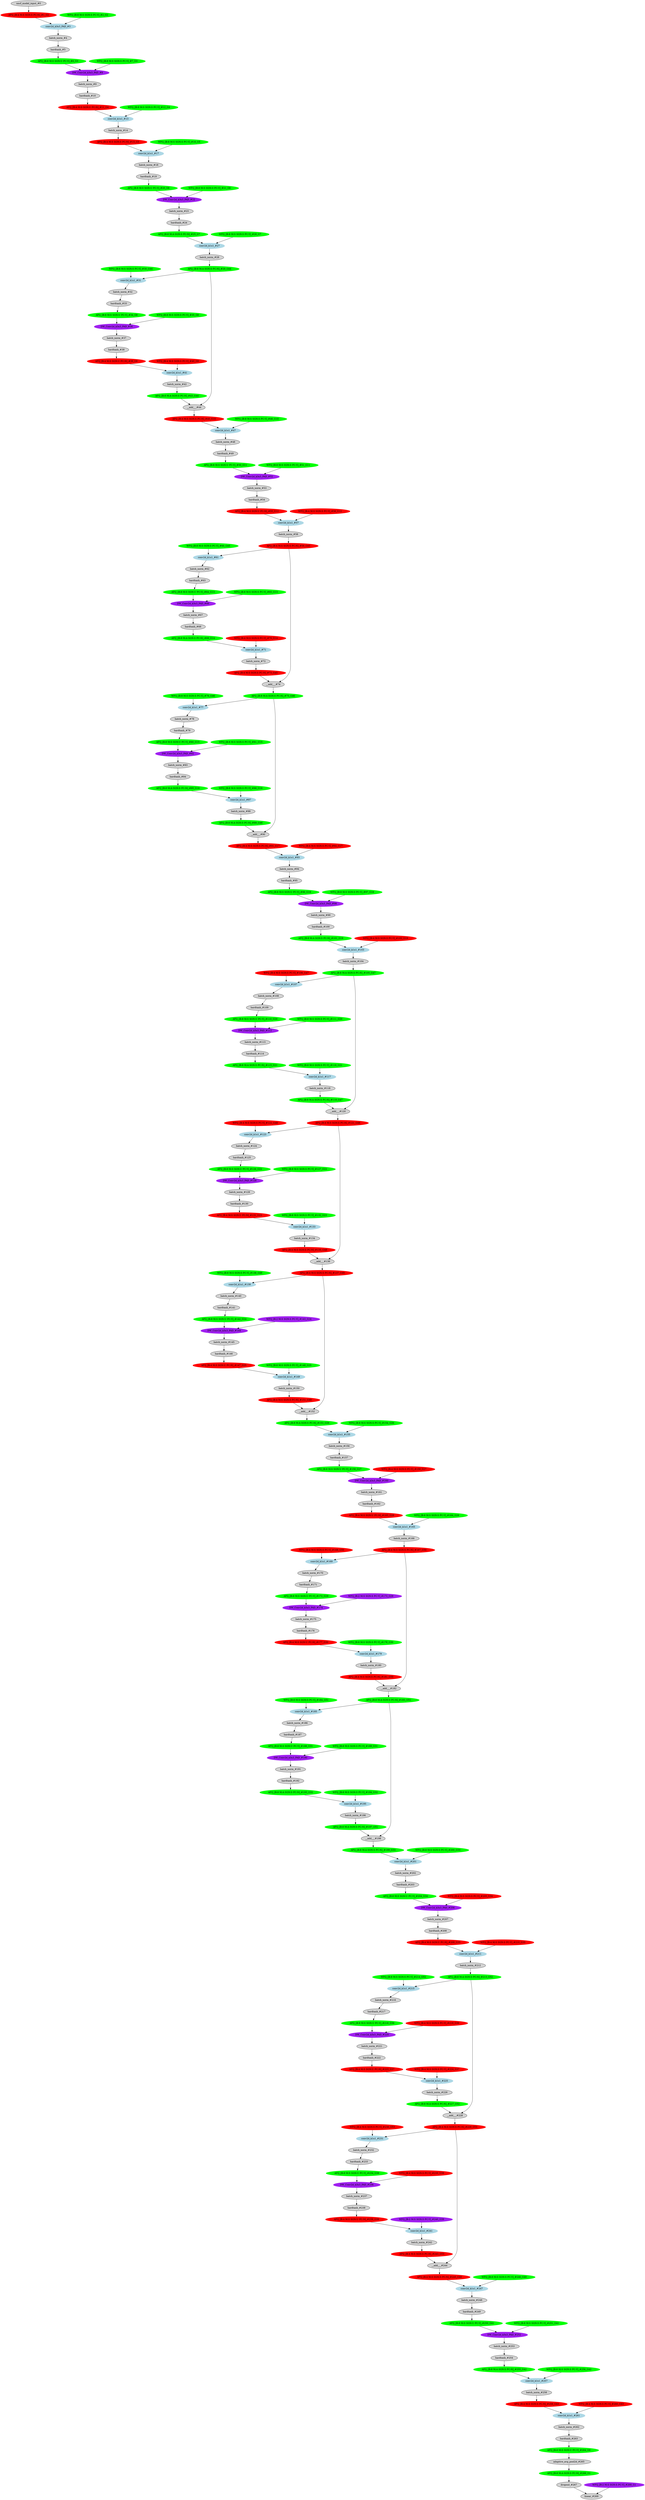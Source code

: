 strict digraph  {
"0 /nncf_model_input" [id=0, label="nncf_model_input_#0", scope="", style=filled, type=nncf_model_input];
"1 SymmetricQuantizer/symmetric_quantize" [color=red, id=1, label="AFQ_[B:4 M:S SGN:S PC:N]_#1_G2", scope=SymmetricQuantizer, style=filled, type=symmetric_quantize];
"2 MobileNetV2/Sequential[features]/ConvBNReLU[0]/NNCFConv2d[0]/ModuleDict[pre_ops]/UpdateWeight[0]/SymmetricQuantizer[op]/symmetric_quantize" [color=green, id=2, label="WFQ_[B:8 M:S SGN:S PC:Y]_#2_G2", scope="MobileNetV2/Sequential[features]/ConvBNReLU[0]/NNCFConv2d[0]/ModuleDict[pre_ops]/UpdateWeight[0]/SymmetricQuantizer[op]", style=filled, type=symmetric_quantize];
"3 MobileNetV2/Sequential[features]/ConvBNReLU[0]/NNCFConv2d[0]/conv2d" [color=lightblue, id=3, label="conv2d_k3x3_PAD_#3", scope="MobileNetV2/Sequential[features]/ConvBNReLU[0]/NNCFConv2d[0]", style=filled, type=conv2d];
"4 MobileNetV2/Sequential[features]/ConvBNReLU[0]/BatchNorm2d[1]/batch_norm" [id=4, label="batch_norm_#4", scope="MobileNetV2/Sequential[features]/ConvBNReLU[0]/BatchNorm2d[1]", style=filled, type=batch_norm];
"5 MobileNetV2/Sequential[features]/ConvBNReLU[0]/ReLU6[2]/hardtanh" [id=5, label="hardtanh_#5", scope="MobileNetV2/Sequential[features]/ConvBNReLU[0]/ReLU6[2]", style=filled, type=hardtanh];
"6 MobileNetV2/Sequential[features]/ConvBNReLU[0]/ReLU6[2]/SymmetricQuantizer/symmetric_quantize" [color=green, id=6, label="AFQ_[B:8 M:S SGN:U PC:Y]_#6_G3", scope="MobileNetV2/Sequential[features]/ConvBNReLU[0]/ReLU6[2]/SymmetricQuantizer", style=filled, type=symmetric_quantize];
"7 MobileNetV2/Sequential[features]/InvertedResidual[1]/Sequential[conv]/ConvBNReLU[0]/NNCFConv2d[0]/ModuleDict[pre_ops]/UpdateWeight[0]/SymmetricQuantizer[op]/symmetric_quantize" [color=green, id=7, label="WFQ_[B:8 M:S SGN:S PC:Y]_#7_G3", scope="MobileNetV2/Sequential[features]/InvertedResidual[1]/Sequential[conv]/ConvBNReLU[0]/NNCFConv2d[0]/ModuleDict[pre_ops]/UpdateWeight[0]/SymmetricQuantizer[op]", style=filled, type=symmetric_quantize];
"8 MobileNetV2/Sequential[features]/InvertedResidual[1]/Sequential[conv]/ConvBNReLU[0]/NNCFConv2d[0]/conv2d" [color=purple, id=8, label="DW_Conv2d_k3x3_PAD_#8", scope="MobileNetV2/Sequential[features]/InvertedResidual[1]/Sequential[conv]/ConvBNReLU[0]/NNCFConv2d[0]", style=filled, type=conv2d];
"9 MobileNetV2/Sequential[features]/InvertedResidual[1]/Sequential[conv]/ConvBNReLU[0]/BatchNorm2d[1]/batch_norm" [id=9, label="batch_norm_#9", scope="MobileNetV2/Sequential[features]/InvertedResidual[1]/Sequential[conv]/ConvBNReLU[0]/BatchNorm2d[1]", style=filled, type=batch_norm];
"10 MobileNetV2/Sequential[features]/InvertedResidual[1]/Sequential[conv]/ConvBNReLU[0]/ReLU6[2]/hardtanh" [id=10, label="hardtanh_#10", scope="MobileNetV2/Sequential[features]/InvertedResidual[1]/Sequential[conv]/ConvBNReLU[0]/ReLU6[2]", style=filled, type=hardtanh];
"11 MobileNetV2/Sequential[features]/InvertedResidual[1]/Sequential[conv]/ConvBNReLU[0]/ReLU6[2]/SymmetricQuantizer/symmetric_quantize" [color=red, id=11, label="AFQ_[B:4 M:S SGN:U PC:N]_#11_G4", scope="MobileNetV2/Sequential[features]/InvertedResidual[1]/Sequential[conv]/ConvBNReLU[0]/ReLU6[2]/SymmetricQuantizer", style=filled, type=symmetric_quantize];
"12 MobileNetV2/Sequential[features]/InvertedResidual[1]/Sequential[conv]/NNCFConv2d[1]/ModuleDict[pre_ops]/UpdateWeight[0]/SymmetricQuantizer[op]/symmetric_quantize" [color=green, id=12, label="WFQ_[B:8 M:S SGN:S PC:Y]_#12_G4", scope="MobileNetV2/Sequential[features]/InvertedResidual[1]/Sequential[conv]/NNCFConv2d[1]/ModuleDict[pre_ops]/UpdateWeight[0]/SymmetricQuantizer[op]", style=filled, type=symmetric_quantize];
"13 MobileNetV2/Sequential[features]/InvertedResidual[1]/Sequential[conv]/NNCFConv2d[1]/conv2d" [color=lightblue, id=13, label="conv2d_k1x1_#13", scope="MobileNetV2/Sequential[features]/InvertedResidual[1]/Sequential[conv]/NNCFConv2d[1]", style=filled, type=conv2d];
"14 MobileNetV2/Sequential[features]/InvertedResidual[1]/Sequential[conv]/BatchNorm2d[2]/batch_norm" [id=14, label="batch_norm_#14", scope="MobileNetV2/Sequential[features]/InvertedResidual[1]/Sequential[conv]/BatchNorm2d[2]", style=filled, type=batch_norm];
"15 MobileNetV2/Sequential[features]/InvertedResidual[1]/Sequential[conv]/BatchNorm2d[2]/SymmetricQuantizer/symmetric_quantize" [color=red, id=15, label="AFQ_[B:4 M:S SGN:S PC:N]_#15_G5", scope="MobileNetV2/Sequential[features]/InvertedResidual[1]/Sequential[conv]/BatchNorm2d[2]/SymmetricQuantizer", style=filled, type=symmetric_quantize];
"16 MobileNetV2/Sequential[features]/InvertedResidual[2]/Sequential[conv]/ConvBNReLU[0]/NNCFConv2d[0]/ModuleDict[pre_ops]/UpdateWeight[0]/SymmetricQuantizer[op]/symmetric_quantize" [color=green, id=16, label="WFQ_[B:8 M:S SGN:S PC:Y]_#16_G5", scope="MobileNetV2/Sequential[features]/InvertedResidual[2]/Sequential[conv]/ConvBNReLU[0]/NNCFConv2d[0]/ModuleDict[pre_ops]/UpdateWeight[0]/SymmetricQuantizer[op]", style=filled, type=symmetric_quantize];
"17 MobileNetV2/Sequential[features]/InvertedResidual[2]/Sequential[conv]/ConvBNReLU[0]/NNCFConv2d[0]/conv2d" [color=lightblue, id=17, label="conv2d_k1x1_#17", scope="MobileNetV2/Sequential[features]/InvertedResidual[2]/Sequential[conv]/ConvBNReLU[0]/NNCFConv2d[0]", style=filled, type=conv2d];
"18 MobileNetV2/Sequential[features]/InvertedResidual[2]/Sequential[conv]/ConvBNReLU[0]/BatchNorm2d[1]/batch_norm" [id=18, label="batch_norm_#18", scope="MobileNetV2/Sequential[features]/InvertedResidual[2]/Sequential[conv]/ConvBNReLU[0]/BatchNorm2d[1]", style=filled, type=batch_norm];
"19 MobileNetV2/Sequential[features]/InvertedResidual[2]/Sequential[conv]/ConvBNReLU[0]/ReLU6[2]/hardtanh" [id=19, label="hardtanh_#19", scope="MobileNetV2/Sequential[features]/InvertedResidual[2]/Sequential[conv]/ConvBNReLU[0]/ReLU6[2]", style=filled, type=hardtanh];
"20 MobileNetV2/Sequential[features]/InvertedResidual[2]/Sequential[conv]/ConvBNReLU[0]/ReLU6[2]/SymmetricQuantizer/symmetric_quantize" [color=green, id=20, label="AFQ_[B:8 M:S SGN:U PC:Y]_#20_G6", scope="MobileNetV2/Sequential[features]/InvertedResidual[2]/Sequential[conv]/ConvBNReLU[0]/ReLU6[2]/SymmetricQuantizer", style=filled, type=symmetric_quantize];
"21 MobileNetV2/Sequential[features]/InvertedResidual[2]/Sequential[conv]/ConvBNReLU[1]/NNCFConv2d[0]/ModuleDict[pre_ops]/UpdateWeight[0]/SymmetricQuantizer[op]/symmetric_quantize" [color=green, id=21, label="WFQ_[B:8 M:S SGN:S PC:Y]_#21_G6", scope="MobileNetV2/Sequential[features]/InvertedResidual[2]/Sequential[conv]/ConvBNReLU[1]/NNCFConv2d[0]/ModuleDict[pre_ops]/UpdateWeight[0]/SymmetricQuantizer[op]", style=filled, type=symmetric_quantize];
"22 MobileNetV2/Sequential[features]/InvertedResidual[2]/Sequential[conv]/ConvBNReLU[1]/NNCFConv2d[0]/conv2d" [color=purple, id=22, label="DW_Conv2d_k3x3_PAD_#22", scope="MobileNetV2/Sequential[features]/InvertedResidual[2]/Sequential[conv]/ConvBNReLU[1]/NNCFConv2d[0]", style=filled, type=conv2d];
"23 MobileNetV2/Sequential[features]/InvertedResidual[2]/Sequential[conv]/ConvBNReLU[1]/BatchNorm2d[1]/batch_norm" [id=23, label="batch_norm_#23", scope="MobileNetV2/Sequential[features]/InvertedResidual[2]/Sequential[conv]/ConvBNReLU[1]/BatchNorm2d[1]", style=filled, type=batch_norm];
"24 MobileNetV2/Sequential[features]/InvertedResidual[2]/Sequential[conv]/ConvBNReLU[1]/ReLU6[2]/hardtanh" [id=24, label="hardtanh_#24", scope="MobileNetV2/Sequential[features]/InvertedResidual[2]/Sequential[conv]/ConvBNReLU[1]/ReLU6[2]", style=filled, type=hardtanh];
"25 MobileNetV2/Sequential[features]/InvertedResidual[2]/Sequential[conv]/ConvBNReLU[1]/ReLU6[2]/AsymmetricQuantizer/asymmetric_quantize" [color=green, id=25, label="AFQ_[B:8 M:A SGN:S PC:N]_#25_G7", scope="MobileNetV2/Sequential[features]/InvertedResidual[2]/Sequential[conv]/ConvBNReLU[1]/ReLU6[2]/AsymmetricQuantizer", style=filled, type=asymmetric_quantize];
"26 MobileNetV2/Sequential[features]/InvertedResidual[2]/Sequential[conv]/NNCFConv2d[2]/ModuleDict[pre_ops]/UpdateWeight[0]/SymmetricQuantizer[op]/symmetric_quantize" [color=green, id=26, label="WFQ_[B:8 M:S SGN:S PC:Y]_#26_G7", scope="MobileNetV2/Sequential[features]/InvertedResidual[2]/Sequential[conv]/NNCFConv2d[2]/ModuleDict[pre_ops]/UpdateWeight[0]/SymmetricQuantizer[op]", style=filled, type=symmetric_quantize];
"27 MobileNetV2/Sequential[features]/InvertedResidual[2]/Sequential[conv]/NNCFConv2d[2]/conv2d" [color=lightblue, id=27, label="conv2d_k1x1_#27", scope="MobileNetV2/Sequential[features]/InvertedResidual[2]/Sequential[conv]/NNCFConv2d[2]", style=filled, type=conv2d];
"28 MobileNetV2/Sequential[features]/InvertedResidual[2]/Sequential[conv]/BatchNorm2d[3]/batch_norm" [id=28, label="batch_norm_#28", scope="MobileNetV2/Sequential[features]/InvertedResidual[2]/Sequential[conv]/BatchNorm2d[3]", style=filled, type=batch_norm];
"29 MobileNetV2/Sequential[features]/InvertedResidual[2]/Sequential[conv]/BatchNorm2d[3]/AsymmetricQuantizer/asymmetric_quantize" [color=green, id=29, label="AFQ_[B:8 M:A SGN:S PC:N]_#29_G44", scope="MobileNetV2/Sequential[features]/InvertedResidual[2]/Sequential[conv]/BatchNorm2d[3]/AsymmetricQuantizer", style=filled, type=asymmetric_quantize];
"30 MobileNetV2/Sequential[features]/InvertedResidual[3]/Sequential[conv]/ConvBNReLU[0]/NNCFConv2d[0]/ModuleDict[pre_ops]/UpdateWeight[0]/SymmetricQuantizer[op]/symmetric_quantize" [color=green, id=30, label="WFQ_[B:8 M:S SGN:S PC:Y]_#30_G44", scope="MobileNetV2/Sequential[features]/InvertedResidual[3]/Sequential[conv]/ConvBNReLU[0]/NNCFConv2d[0]/ModuleDict[pre_ops]/UpdateWeight[0]/SymmetricQuantizer[op]", style=filled, type=symmetric_quantize];
"31 MobileNetV2/Sequential[features]/InvertedResidual[3]/Sequential[conv]/ConvBNReLU[0]/NNCFConv2d[0]/conv2d" [color=lightblue, id=31, label="conv2d_k1x1_#31", scope="MobileNetV2/Sequential[features]/InvertedResidual[3]/Sequential[conv]/ConvBNReLU[0]/NNCFConv2d[0]", style=filled, type=conv2d];
"32 MobileNetV2/Sequential[features]/InvertedResidual[3]/Sequential[conv]/ConvBNReLU[0]/BatchNorm2d[1]/batch_norm" [id=32, label="batch_norm_#32", scope="MobileNetV2/Sequential[features]/InvertedResidual[3]/Sequential[conv]/ConvBNReLU[0]/BatchNorm2d[1]", style=filled, type=batch_norm];
"33 MobileNetV2/Sequential[features]/InvertedResidual[3]/Sequential[conv]/ConvBNReLU[0]/ReLU6[2]/hardtanh" [id=33, label="hardtanh_#33", scope="MobileNetV2/Sequential[features]/InvertedResidual[3]/Sequential[conv]/ConvBNReLU[0]/ReLU6[2]", style=filled, type=hardtanh];
"34 MobileNetV2/Sequential[features]/InvertedResidual[3]/Sequential[conv]/ConvBNReLU[0]/ReLU6[2]/SymmetricQuantizer/symmetric_quantize" [color=green, id=34, label="AFQ_[B:8 M:S SGN:U PC:Y]_#34_G8", scope="MobileNetV2/Sequential[features]/InvertedResidual[3]/Sequential[conv]/ConvBNReLU[0]/ReLU6[2]/SymmetricQuantizer", style=filled, type=symmetric_quantize];
"35 MobileNetV2/Sequential[features]/InvertedResidual[3]/Sequential[conv]/ConvBNReLU[1]/NNCFConv2d[0]/ModuleDict[pre_ops]/UpdateWeight[0]/SymmetricQuantizer[op]/symmetric_quantize" [color=green, id=35, label="WFQ_[B:8 M:S SGN:S PC:Y]_#35_G8", scope="MobileNetV2/Sequential[features]/InvertedResidual[3]/Sequential[conv]/ConvBNReLU[1]/NNCFConv2d[0]/ModuleDict[pre_ops]/UpdateWeight[0]/SymmetricQuantizer[op]", style=filled, type=symmetric_quantize];
"36 MobileNetV2/Sequential[features]/InvertedResidual[3]/Sequential[conv]/ConvBNReLU[1]/NNCFConv2d[0]/conv2d" [color=purple, id=36, label="DW_Conv2d_k3x3_PAD_#36", scope="MobileNetV2/Sequential[features]/InvertedResidual[3]/Sequential[conv]/ConvBNReLU[1]/NNCFConv2d[0]", style=filled, type=conv2d];
"37 MobileNetV2/Sequential[features]/InvertedResidual[3]/Sequential[conv]/ConvBNReLU[1]/BatchNorm2d[1]/batch_norm" [id=37, label="batch_norm_#37", scope="MobileNetV2/Sequential[features]/InvertedResidual[3]/Sequential[conv]/ConvBNReLU[1]/BatchNorm2d[1]", style=filled, type=batch_norm];
"38 MobileNetV2/Sequential[features]/InvertedResidual[3]/Sequential[conv]/ConvBNReLU[1]/ReLU6[2]/hardtanh" [id=38, label="hardtanh_#38", scope="MobileNetV2/Sequential[features]/InvertedResidual[3]/Sequential[conv]/ConvBNReLU[1]/ReLU6[2]", style=filled, type=hardtanh];
"39 MobileNetV2/Sequential[features]/InvertedResidual[3]/Sequential[conv]/ConvBNReLU[1]/ReLU6[2]/SymmetricQuantizer/symmetric_quantize" [color=red, id=39, label="AFQ_[B:4 M:S SGN:U PC:N]_#39_G9", scope="MobileNetV2/Sequential[features]/InvertedResidual[3]/Sequential[conv]/ConvBNReLU[1]/ReLU6[2]/SymmetricQuantizer", style=filled, type=symmetric_quantize];
"40 MobileNetV2/Sequential[features]/InvertedResidual[3]/Sequential[conv]/NNCFConv2d[2]/ModuleDict[pre_ops]/UpdateWeight[0]/SymmetricQuantizer[op]/symmetric_quantize" [color=red, id=40, label="WFQ_[B:4 M:S SGN:S PC:Y]_#40_G9", scope="MobileNetV2/Sequential[features]/InvertedResidual[3]/Sequential[conv]/NNCFConv2d[2]/ModuleDict[pre_ops]/UpdateWeight[0]/SymmetricQuantizer[op]", style=filled, type=symmetric_quantize];
"41 MobileNetV2/Sequential[features]/InvertedResidual[3]/Sequential[conv]/NNCFConv2d[2]/conv2d" [color=lightblue, id=41, label="conv2d_k1x1_#41", scope="MobileNetV2/Sequential[features]/InvertedResidual[3]/Sequential[conv]/NNCFConv2d[2]", style=filled, type=conv2d];
"42 MobileNetV2/Sequential[features]/InvertedResidual[3]/Sequential[conv]/BatchNorm2d[3]/batch_norm" [id=42, label="batch_norm_#42", scope="MobileNetV2/Sequential[features]/InvertedResidual[3]/Sequential[conv]/BatchNorm2d[3]", style=filled, type=batch_norm];
"43 MobileNetV2/Sequential[features]/InvertedResidual[3]/Sequential[conv]/BatchNorm2d[3]/AsymmetricQuantizer/asymmetric_quantize" [color=green, id=43, label="AFQ_[B:8 M:A SGN:S PC:N]_#43_G44", scope="MobileNetV2/Sequential[features]/InvertedResidual[3]/Sequential[conv]/BatchNorm2d[3]/AsymmetricQuantizer", style=filled, type=asymmetric_quantize];
"44 MobileNetV2/Sequential[features]/InvertedResidual[3]/__add__" [id=44, label="__add___#44", scope="MobileNetV2/Sequential[features]/InvertedResidual[3]", style=filled, type=__add__];
"45 MobileNetV2/Sequential[features]/InvertedResidual[3]/SymmetricQuantizer/symmetric_quantize" [color=red, id=45, label="AFQ_[B:4 M:S SGN:S PC:N]_#45_G10", scope="MobileNetV2/Sequential[features]/InvertedResidual[3]/SymmetricQuantizer", style=filled, type=symmetric_quantize];
"46 MobileNetV2/Sequential[features]/InvertedResidual[4]/Sequential[conv]/ConvBNReLU[0]/NNCFConv2d[0]/ModuleDict[pre_ops]/UpdateWeight[0]/SymmetricQuantizer[op]/symmetric_quantize" [color=green, id=46, label="WFQ_[B:8 M:S SGN:S PC:Y]_#46_G10", scope="MobileNetV2/Sequential[features]/InvertedResidual[4]/Sequential[conv]/ConvBNReLU[0]/NNCFConv2d[0]/ModuleDict[pre_ops]/UpdateWeight[0]/SymmetricQuantizer[op]", style=filled, type=symmetric_quantize];
"47 MobileNetV2/Sequential[features]/InvertedResidual[4]/Sequential[conv]/ConvBNReLU[0]/NNCFConv2d[0]/conv2d" [color=lightblue, id=47, label="conv2d_k1x1_#47", scope="MobileNetV2/Sequential[features]/InvertedResidual[4]/Sequential[conv]/ConvBNReLU[0]/NNCFConv2d[0]", style=filled, type=conv2d];
"48 MobileNetV2/Sequential[features]/InvertedResidual[4]/Sequential[conv]/ConvBNReLU[0]/BatchNorm2d[1]/batch_norm" [id=48, label="batch_norm_#48", scope="MobileNetV2/Sequential[features]/InvertedResidual[4]/Sequential[conv]/ConvBNReLU[0]/BatchNorm2d[1]", style=filled, type=batch_norm];
"49 MobileNetV2/Sequential[features]/InvertedResidual[4]/Sequential[conv]/ConvBNReLU[0]/ReLU6[2]/hardtanh" [id=49, label="hardtanh_#49", scope="MobileNetV2/Sequential[features]/InvertedResidual[4]/Sequential[conv]/ConvBNReLU[0]/ReLU6[2]", style=filled, type=hardtanh];
"50 MobileNetV2/Sequential[features]/InvertedResidual[4]/Sequential[conv]/ConvBNReLU[0]/ReLU6[2]/SymmetricQuantizer/symmetric_quantize" [color=green, id=50, label="AFQ_[B:8 M:S SGN:U PC:Y]_#50_G11", scope="MobileNetV2/Sequential[features]/InvertedResidual[4]/Sequential[conv]/ConvBNReLU[0]/ReLU6[2]/SymmetricQuantizer", style=filled, type=symmetric_quantize];
"51 MobileNetV2/Sequential[features]/InvertedResidual[4]/Sequential[conv]/ConvBNReLU[1]/NNCFConv2d[0]/ModuleDict[pre_ops]/UpdateWeight[0]/SymmetricQuantizer[op]/symmetric_quantize" [color=green, id=51, label="WFQ_[B:8 M:S SGN:S PC:Y]_#51_G11", scope="MobileNetV2/Sequential[features]/InvertedResidual[4]/Sequential[conv]/ConvBNReLU[1]/NNCFConv2d[0]/ModuleDict[pre_ops]/UpdateWeight[0]/SymmetricQuantizer[op]", style=filled, type=symmetric_quantize];
"52 MobileNetV2/Sequential[features]/InvertedResidual[4]/Sequential[conv]/ConvBNReLU[1]/NNCFConv2d[0]/conv2d" [color=purple, id=52, label="DW_Conv2d_k3x3_PAD_#52", scope="MobileNetV2/Sequential[features]/InvertedResidual[4]/Sequential[conv]/ConvBNReLU[1]/NNCFConv2d[0]", style=filled, type=conv2d];
"53 MobileNetV2/Sequential[features]/InvertedResidual[4]/Sequential[conv]/ConvBNReLU[1]/BatchNorm2d[1]/batch_norm" [id=53, label="batch_norm_#53", scope="MobileNetV2/Sequential[features]/InvertedResidual[4]/Sequential[conv]/ConvBNReLU[1]/BatchNorm2d[1]", style=filled, type=batch_norm];
"54 MobileNetV2/Sequential[features]/InvertedResidual[4]/Sequential[conv]/ConvBNReLU[1]/ReLU6[2]/hardtanh" [id=54, label="hardtanh_#54", scope="MobileNetV2/Sequential[features]/InvertedResidual[4]/Sequential[conv]/ConvBNReLU[1]/ReLU6[2]", style=filled, type=hardtanh];
"55 MobileNetV2/Sequential[features]/InvertedResidual[4]/Sequential[conv]/ConvBNReLU[1]/ReLU6[2]/SymmetricQuantizer/symmetric_quantize" [color=red, id=55, label="AFQ_[B:4 M:S SGN:U PC:N]_#55_G12", scope="MobileNetV2/Sequential[features]/InvertedResidual[4]/Sequential[conv]/ConvBNReLU[1]/ReLU6[2]/SymmetricQuantizer", style=filled, type=symmetric_quantize];
"56 MobileNetV2/Sequential[features]/InvertedResidual[4]/Sequential[conv]/NNCFConv2d[2]/ModuleDict[pre_ops]/UpdateWeight[0]/SymmetricQuantizer[op]/symmetric_quantize" [color=red, id=56, label="WFQ_[B:4 M:S SGN:S PC:Y]_#56_G12", scope="MobileNetV2/Sequential[features]/InvertedResidual[4]/Sequential[conv]/NNCFConv2d[2]/ModuleDict[pre_ops]/UpdateWeight[0]/SymmetricQuantizer[op]", style=filled, type=symmetric_quantize];
"57 MobileNetV2/Sequential[features]/InvertedResidual[4]/Sequential[conv]/NNCFConv2d[2]/conv2d" [color=lightblue, id=57, label="conv2d_k1x1_#57", scope="MobileNetV2/Sequential[features]/InvertedResidual[4]/Sequential[conv]/NNCFConv2d[2]", style=filled, type=conv2d];
"58 MobileNetV2/Sequential[features]/InvertedResidual[4]/Sequential[conv]/BatchNorm2d[3]/batch_norm" [id=58, label="batch_norm_#58", scope="MobileNetV2/Sequential[features]/InvertedResidual[4]/Sequential[conv]/BatchNorm2d[3]", style=filled, type=batch_norm];
"59 MobileNetV2/Sequential[features]/InvertedResidual[4]/Sequential[conv]/BatchNorm2d[3]/SymmetricQuantizer/symmetric_quantize" [color=red, id=59, label="AFQ_[B:4 M:S SGN:S PC:N]_#59_G45", scope="MobileNetV2/Sequential[features]/InvertedResidual[4]/Sequential[conv]/BatchNorm2d[3]/SymmetricQuantizer", style=filled, type=symmetric_quantize];
"60 MobileNetV2/Sequential[features]/InvertedResidual[5]/Sequential[conv]/ConvBNReLU[0]/NNCFConv2d[0]/ModuleDict[pre_ops]/UpdateWeight[0]/SymmetricQuantizer[op]/symmetric_quantize" [color=green, id=60, label="WFQ_[B:8 M:S SGN:S PC:Y]_#60_G45", scope="MobileNetV2/Sequential[features]/InvertedResidual[5]/Sequential[conv]/ConvBNReLU[0]/NNCFConv2d[0]/ModuleDict[pre_ops]/UpdateWeight[0]/SymmetricQuantizer[op]", style=filled, type=symmetric_quantize];
"61 MobileNetV2/Sequential[features]/InvertedResidual[5]/Sequential[conv]/ConvBNReLU[0]/NNCFConv2d[0]/conv2d" [color=lightblue, id=61, label="conv2d_k1x1_#61", scope="MobileNetV2/Sequential[features]/InvertedResidual[5]/Sequential[conv]/ConvBNReLU[0]/NNCFConv2d[0]", style=filled, type=conv2d];
"62 MobileNetV2/Sequential[features]/InvertedResidual[5]/Sequential[conv]/ConvBNReLU[0]/BatchNorm2d[1]/batch_norm" [id=62, label="batch_norm_#62", scope="MobileNetV2/Sequential[features]/InvertedResidual[5]/Sequential[conv]/ConvBNReLU[0]/BatchNorm2d[1]", style=filled, type=batch_norm];
"63 MobileNetV2/Sequential[features]/InvertedResidual[5]/Sequential[conv]/ConvBNReLU[0]/ReLU6[2]/hardtanh" [id=63, label="hardtanh_#63", scope="MobileNetV2/Sequential[features]/InvertedResidual[5]/Sequential[conv]/ConvBNReLU[0]/ReLU6[2]", style=filled, type=hardtanh];
"64 MobileNetV2/Sequential[features]/InvertedResidual[5]/Sequential[conv]/ConvBNReLU[0]/ReLU6[2]/SymmetricQuantizer/symmetric_quantize" [color=green, id=64, label="AFQ_[B:8 M:S SGN:U PC:Y]_#64_G13", scope="MobileNetV2/Sequential[features]/InvertedResidual[5]/Sequential[conv]/ConvBNReLU[0]/ReLU6[2]/SymmetricQuantizer", style=filled, type=symmetric_quantize];
"65 MobileNetV2/Sequential[features]/InvertedResidual[5]/Sequential[conv]/ConvBNReLU[1]/NNCFConv2d[0]/ModuleDict[pre_ops]/UpdateWeight[0]/SymmetricQuantizer[op]/symmetric_quantize" [color=green, id=65, label="WFQ_[B:8 M:S SGN:S PC:Y]_#65_G13", scope="MobileNetV2/Sequential[features]/InvertedResidual[5]/Sequential[conv]/ConvBNReLU[1]/NNCFConv2d[0]/ModuleDict[pre_ops]/UpdateWeight[0]/SymmetricQuantizer[op]", style=filled, type=symmetric_quantize];
"66 MobileNetV2/Sequential[features]/InvertedResidual[5]/Sequential[conv]/ConvBNReLU[1]/NNCFConv2d[0]/conv2d" [color=purple, id=66, label="DW_Conv2d_k3x3_PAD_#66", scope="MobileNetV2/Sequential[features]/InvertedResidual[5]/Sequential[conv]/ConvBNReLU[1]/NNCFConv2d[0]", style=filled, type=conv2d];
"67 MobileNetV2/Sequential[features]/InvertedResidual[5]/Sequential[conv]/ConvBNReLU[1]/BatchNorm2d[1]/batch_norm" [id=67, label="batch_norm_#67", scope="MobileNetV2/Sequential[features]/InvertedResidual[5]/Sequential[conv]/ConvBNReLU[1]/BatchNorm2d[1]", style=filled, type=batch_norm];
"68 MobileNetV2/Sequential[features]/InvertedResidual[5]/Sequential[conv]/ConvBNReLU[1]/ReLU6[2]/hardtanh" [id=68, label="hardtanh_#68", scope="MobileNetV2/Sequential[features]/InvertedResidual[5]/Sequential[conv]/ConvBNReLU[1]/ReLU6[2]", style=filled, type=hardtanh];
"69 MobileNetV2/Sequential[features]/InvertedResidual[5]/Sequential[conv]/ConvBNReLU[1]/ReLU6[2]/AsymmetricQuantizer/asymmetric_quantize" [color=green, id=69, label="AFQ_[B:8 M:A SGN:S PC:N]_#69_G14", scope="MobileNetV2/Sequential[features]/InvertedResidual[5]/Sequential[conv]/ConvBNReLU[1]/ReLU6[2]/AsymmetricQuantizer", style=filled, type=asymmetric_quantize];
"70 MobileNetV2/Sequential[features]/InvertedResidual[5]/Sequential[conv]/NNCFConv2d[2]/ModuleDict[pre_ops]/UpdateWeight[0]/SymmetricQuantizer[op]/symmetric_quantize" [color=red, id=70, label="WFQ_[B:4 M:S SGN:S PC:Y]_#70_G14", scope="MobileNetV2/Sequential[features]/InvertedResidual[5]/Sequential[conv]/NNCFConv2d[2]/ModuleDict[pre_ops]/UpdateWeight[0]/SymmetricQuantizer[op]", style=filled, type=symmetric_quantize];
"71 MobileNetV2/Sequential[features]/InvertedResidual[5]/Sequential[conv]/NNCFConv2d[2]/conv2d" [color=lightblue, id=71, label="conv2d_k1x1_#71", scope="MobileNetV2/Sequential[features]/InvertedResidual[5]/Sequential[conv]/NNCFConv2d[2]", style=filled, type=conv2d];
"72 MobileNetV2/Sequential[features]/InvertedResidual[5]/Sequential[conv]/BatchNorm2d[3]/batch_norm" [id=72, label="batch_norm_#72", scope="MobileNetV2/Sequential[features]/InvertedResidual[5]/Sequential[conv]/BatchNorm2d[3]", style=filled, type=batch_norm];
"73 MobileNetV2/Sequential[features]/InvertedResidual[5]/Sequential[conv]/BatchNorm2d[3]/SymmetricQuantizer/symmetric_quantize" [color=red, id=73, label="AFQ_[B:4 M:S SGN:S PC:N]_#73_G45", scope="MobileNetV2/Sequential[features]/InvertedResidual[5]/Sequential[conv]/BatchNorm2d[3]/SymmetricQuantizer", style=filled, type=symmetric_quantize];
"74 MobileNetV2/Sequential[features]/InvertedResidual[5]/__add__" [id=74, label="__add___#74", scope="MobileNetV2/Sequential[features]/InvertedResidual[5]", style=filled, type=__add__];
"75 MobileNetV2/Sequential[features]/InvertedResidual[5]/AsymmetricQuantizer/asymmetric_quantize" [color=green, id=75, label="AFQ_[B:8 M:A SGN:S PC:N]_#75_G46", scope="MobileNetV2/Sequential[features]/InvertedResidual[5]/AsymmetricQuantizer", style=filled, type=asymmetric_quantize];
"76 MobileNetV2/Sequential[features]/InvertedResidual[6]/Sequential[conv]/ConvBNReLU[0]/NNCFConv2d[0]/ModuleDict[pre_ops]/UpdateWeight[0]/SymmetricQuantizer[op]/symmetric_quantize" [color=green, id=76, label="WFQ_[B:8 M:S SGN:S PC:Y]_#76_G46", scope="MobileNetV2/Sequential[features]/InvertedResidual[6]/Sequential[conv]/ConvBNReLU[0]/NNCFConv2d[0]/ModuleDict[pre_ops]/UpdateWeight[0]/SymmetricQuantizer[op]", style=filled, type=symmetric_quantize];
"77 MobileNetV2/Sequential[features]/InvertedResidual[6]/Sequential[conv]/ConvBNReLU[0]/NNCFConv2d[0]/conv2d" [color=lightblue, id=77, label="conv2d_k1x1_#77", scope="MobileNetV2/Sequential[features]/InvertedResidual[6]/Sequential[conv]/ConvBNReLU[0]/NNCFConv2d[0]", style=filled, type=conv2d];
"78 MobileNetV2/Sequential[features]/InvertedResidual[6]/Sequential[conv]/ConvBNReLU[0]/BatchNorm2d[1]/batch_norm" [id=78, label="batch_norm_#78", scope="MobileNetV2/Sequential[features]/InvertedResidual[6]/Sequential[conv]/ConvBNReLU[0]/BatchNorm2d[1]", style=filled, type=batch_norm];
"79 MobileNetV2/Sequential[features]/InvertedResidual[6]/Sequential[conv]/ConvBNReLU[0]/ReLU6[2]/hardtanh" [id=79, label="hardtanh_#79", scope="MobileNetV2/Sequential[features]/InvertedResidual[6]/Sequential[conv]/ConvBNReLU[0]/ReLU6[2]", style=filled, type=hardtanh];
"80 MobileNetV2/Sequential[features]/InvertedResidual[6]/Sequential[conv]/ConvBNReLU[0]/ReLU6[2]/SymmetricQuantizer/symmetric_quantize" [color=green, id=80, label="AFQ_[B:8 M:S SGN:U PC:Y]_#80_G15", scope="MobileNetV2/Sequential[features]/InvertedResidual[6]/Sequential[conv]/ConvBNReLU[0]/ReLU6[2]/SymmetricQuantizer", style=filled, type=symmetric_quantize];
"81 MobileNetV2/Sequential[features]/InvertedResidual[6]/Sequential[conv]/ConvBNReLU[1]/NNCFConv2d[0]/ModuleDict[pre_ops]/UpdateWeight[0]/SymmetricQuantizer[op]/symmetric_quantize" [color=green, id=81, label="WFQ_[B:8 M:S SGN:S PC:Y]_#81_G15", scope="MobileNetV2/Sequential[features]/InvertedResidual[6]/Sequential[conv]/ConvBNReLU[1]/NNCFConv2d[0]/ModuleDict[pre_ops]/UpdateWeight[0]/SymmetricQuantizer[op]", style=filled, type=symmetric_quantize];
"82 MobileNetV2/Sequential[features]/InvertedResidual[6]/Sequential[conv]/ConvBNReLU[1]/NNCFConv2d[0]/conv2d" [color=purple, id=82, label="DW_Conv2d_k3x3_PAD_#82", scope="MobileNetV2/Sequential[features]/InvertedResidual[6]/Sequential[conv]/ConvBNReLU[1]/NNCFConv2d[0]", style=filled, type=conv2d];
"83 MobileNetV2/Sequential[features]/InvertedResidual[6]/Sequential[conv]/ConvBNReLU[1]/BatchNorm2d[1]/batch_norm" [id=83, label="batch_norm_#83", scope="MobileNetV2/Sequential[features]/InvertedResidual[6]/Sequential[conv]/ConvBNReLU[1]/BatchNorm2d[1]", style=filled, type=batch_norm];
"84 MobileNetV2/Sequential[features]/InvertedResidual[6]/Sequential[conv]/ConvBNReLU[1]/ReLU6[2]/hardtanh" [id=84, label="hardtanh_#84", scope="MobileNetV2/Sequential[features]/InvertedResidual[6]/Sequential[conv]/ConvBNReLU[1]/ReLU6[2]", style=filled, type=hardtanh];
"85 MobileNetV2/Sequential[features]/InvertedResidual[6]/Sequential[conv]/ConvBNReLU[1]/ReLU6[2]/AsymmetricQuantizer/asymmetric_quantize" [color=green, id=85, label="AFQ_[B:8 M:A SGN:S PC:N]_#85_G16", scope="MobileNetV2/Sequential[features]/InvertedResidual[6]/Sequential[conv]/ConvBNReLU[1]/ReLU6[2]/AsymmetricQuantizer", style=filled, type=asymmetric_quantize];
"86 MobileNetV2/Sequential[features]/InvertedResidual[6]/Sequential[conv]/NNCFConv2d[2]/ModuleDict[pre_ops]/UpdateWeight[0]/SymmetricQuantizer[op]/symmetric_quantize" [color=green, id=86, label="WFQ_[B:8 M:S SGN:S PC:Y]_#86_G16", scope="MobileNetV2/Sequential[features]/InvertedResidual[6]/Sequential[conv]/NNCFConv2d[2]/ModuleDict[pre_ops]/UpdateWeight[0]/SymmetricQuantizer[op]", style=filled, type=symmetric_quantize];
"87 MobileNetV2/Sequential[features]/InvertedResidual[6]/Sequential[conv]/NNCFConv2d[2]/conv2d" [color=lightblue, id=87, label="conv2d_k1x1_#87", scope="MobileNetV2/Sequential[features]/InvertedResidual[6]/Sequential[conv]/NNCFConv2d[2]", style=filled, type=conv2d];
"88 MobileNetV2/Sequential[features]/InvertedResidual[6]/Sequential[conv]/BatchNorm2d[3]/batch_norm" [id=88, label="batch_norm_#88", scope="MobileNetV2/Sequential[features]/InvertedResidual[6]/Sequential[conv]/BatchNorm2d[3]", style=filled, type=batch_norm];
"89 MobileNetV2/Sequential[features]/InvertedResidual[6]/Sequential[conv]/BatchNorm2d[3]/AsymmetricQuantizer/asymmetric_quantize" [color=green, id=89, label="AFQ_[B:8 M:A SGN:S PC:N]_#89_G46", scope="MobileNetV2/Sequential[features]/InvertedResidual[6]/Sequential[conv]/BatchNorm2d[3]/AsymmetricQuantizer", style=filled, type=asymmetric_quantize];
"90 MobileNetV2/Sequential[features]/InvertedResidual[6]/__add__" [id=90, label="__add___#90", scope="MobileNetV2/Sequential[features]/InvertedResidual[6]", style=filled, type=__add__];
"91 MobileNetV2/Sequential[features]/InvertedResidual[6]/SymmetricQuantizer/symmetric_quantize" [color=red, id=91, label="AFQ_[B:4 M:S SGN:S PC:N]_#91_G17", scope="MobileNetV2/Sequential[features]/InvertedResidual[6]/SymmetricQuantizer", style=filled, type=symmetric_quantize];
"92 MobileNetV2/Sequential[features]/InvertedResidual[7]/Sequential[conv]/ConvBNReLU[0]/NNCFConv2d[0]/ModuleDict[pre_ops]/UpdateWeight[0]/SymmetricQuantizer[op]/symmetric_quantize" [color=red, id=92, label="WFQ_[B:4 M:S SGN:S PC:Y]_#92_G17", scope="MobileNetV2/Sequential[features]/InvertedResidual[7]/Sequential[conv]/ConvBNReLU[0]/NNCFConv2d[0]/ModuleDict[pre_ops]/UpdateWeight[0]/SymmetricQuantizer[op]", style=filled, type=symmetric_quantize];
"93 MobileNetV2/Sequential[features]/InvertedResidual[7]/Sequential[conv]/ConvBNReLU[0]/NNCFConv2d[0]/conv2d" [color=lightblue, id=93, label="conv2d_k1x1_#93", scope="MobileNetV2/Sequential[features]/InvertedResidual[7]/Sequential[conv]/ConvBNReLU[0]/NNCFConv2d[0]", style=filled, type=conv2d];
"94 MobileNetV2/Sequential[features]/InvertedResidual[7]/Sequential[conv]/ConvBNReLU[0]/BatchNorm2d[1]/batch_norm" [id=94, label="batch_norm_#94", scope="MobileNetV2/Sequential[features]/InvertedResidual[7]/Sequential[conv]/ConvBNReLU[0]/BatchNorm2d[1]", style=filled, type=batch_norm];
"95 MobileNetV2/Sequential[features]/InvertedResidual[7]/Sequential[conv]/ConvBNReLU[0]/ReLU6[2]/hardtanh" [id=95, label="hardtanh_#95", scope="MobileNetV2/Sequential[features]/InvertedResidual[7]/Sequential[conv]/ConvBNReLU[0]/ReLU6[2]", style=filled, type=hardtanh];
"96 MobileNetV2/Sequential[features]/InvertedResidual[7]/Sequential[conv]/ConvBNReLU[0]/ReLU6[2]/SymmetricQuantizer/symmetric_quantize" [color=green, id=96, label="AFQ_[B:8 M:S SGN:U PC:Y]_#96_G18", scope="MobileNetV2/Sequential[features]/InvertedResidual[7]/Sequential[conv]/ConvBNReLU[0]/ReLU6[2]/SymmetricQuantizer", style=filled, type=symmetric_quantize];
"97 MobileNetV2/Sequential[features]/InvertedResidual[7]/Sequential[conv]/ConvBNReLU[1]/NNCFConv2d[0]/ModuleDict[pre_ops]/UpdateWeight[0]/SymmetricQuantizer[op]/symmetric_quantize" [color=green, id=97, label="WFQ_[B:8 M:S SGN:S PC:Y]_#97_G18", scope="MobileNetV2/Sequential[features]/InvertedResidual[7]/Sequential[conv]/ConvBNReLU[1]/NNCFConv2d[0]/ModuleDict[pre_ops]/UpdateWeight[0]/SymmetricQuantizer[op]", style=filled, type=symmetric_quantize];
"98 MobileNetV2/Sequential[features]/InvertedResidual[7]/Sequential[conv]/ConvBNReLU[1]/NNCFConv2d[0]/conv2d" [color=purple, id=98, label="DW_Conv2d_k3x3_PAD_#98", scope="MobileNetV2/Sequential[features]/InvertedResidual[7]/Sequential[conv]/ConvBNReLU[1]/NNCFConv2d[0]", style=filled, type=conv2d];
"99 MobileNetV2/Sequential[features]/InvertedResidual[7]/Sequential[conv]/ConvBNReLU[1]/BatchNorm2d[1]/batch_norm" [id=99, label="batch_norm_#99", scope="MobileNetV2/Sequential[features]/InvertedResidual[7]/Sequential[conv]/ConvBNReLU[1]/BatchNorm2d[1]", style=filled, type=batch_norm];
"100 MobileNetV2/Sequential[features]/InvertedResidual[7]/Sequential[conv]/ConvBNReLU[1]/ReLU6[2]/hardtanh" [id=100, label="hardtanh_#100", scope="MobileNetV2/Sequential[features]/InvertedResidual[7]/Sequential[conv]/ConvBNReLU[1]/ReLU6[2]", style=filled, type=hardtanh];
"101 MobileNetV2/Sequential[features]/InvertedResidual[7]/Sequential[conv]/ConvBNReLU[1]/ReLU6[2]/AsymmetricQuantizer/asymmetric_quantize" [color=green, id=101, label="AFQ_[B:8 M:A SGN:S PC:N]_#101_G19", scope="MobileNetV2/Sequential[features]/InvertedResidual[7]/Sequential[conv]/ConvBNReLU[1]/ReLU6[2]/AsymmetricQuantizer", style=filled, type=asymmetric_quantize];
"102 MobileNetV2/Sequential[features]/InvertedResidual[7]/Sequential[conv]/NNCFConv2d[2]/ModuleDict[pre_ops]/UpdateWeight[0]/SymmetricQuantizer[op]/symmetric_quantize" [color=red, id=102, label="WFQ_[B:4 M:S SGN:S PC:Y]_#102_G19", scope="MobileNetV2/Sequential[features]/InvertedResidual[7]/Sequential[conv]/NNCFConv2d[2]/ModuleDict[pre_ops]/UpdateWeight[0]/SymmetricQuantizer[op]", style=filled, type=symmetric_quantize];
"103 MobileNetV2/Sequential[features]/InvertedResidual[7]/Sequential[conv]/NNCFConv2d[2]/conv2d" [color=lightblue, id=103, label="conv2d_k1x1_#103", scope="MobileNetV2/Sequential[features]/InvertedResidual[7]/Sequential[conv]/NNCFConv2d[2]", style=filled, type=conv2d];
"104 MobileNetV2/Sequential[features]/InvertedResidual[7]/Sequential[conv]/BatchNorm2d[3]/batch_norm" [id=104, label="batch_norm_#104", scope="MobileNetV2/Sequential[features]/InvertedResidual[7]/Sequential[conv]/BatchNorm2d[3]", style=filled, type=batch_norm];
"105 MobileNetV2/Sequential[features]/InvertedResidual[7]/Sequential[conv]/BatchNorm2d[3]/AsymmetricQuantizer/asymmetric_quantize" [color=green, id=105, label="AFQ_[B:8 M:A SGN:S PC:N]_#105_G47", scope="MobileNetV2/Sequential[features]/InvertedResidual[7]/Sequential[conv]/BatchNorm2d[3]/AsymmetricQuantizer", style=filled, type=asymmetric_quantize];
"106 MobileNetV2/Sequential[features]/InvertedResidual[8]/Sequential[conv]/ConvBNReLU[0]/NNCFConv2d[0]/ModuleDict[pre_ops]/UpdateWeight[0]/SymmetricQuantizer[op]/symmetric_quantize" [color=red, id=106, label="WFQ_[B:4 M:S SGN:S PC:Y]_#106_G47", scope="MobileNetV2/Sequential[features]/InvertedResidual[8]/Sequential[conv]/ConvBNReLU[0]/NNCFConv2d[0]/ModuleDict[pre_ops]/UpdateWeight[0]/SymmetricQuantizer[op]", style=filled, type=symmetric_quantize];
"107 MobileNetV2/Sequential[features]/InvertedResidual[8]/Sequential[conv]/ConvBNReLU[0]/NNCFConv2d[0]/conv2d" [color=lightblue, id=107, label="conv2d_k1x1_#107", scope="MobileNetV2/Sequential[features]/InvertedResidual[8]/Sequential[conv]/ConvBNReLU[0]/NNCFConv2d[0]", style=filled, type=conv2d];
"108 MobileNetV2/Sequential[features]/InvertedResidual[8]/Sequential[conv]/ConvBNReLU[0]/BatchNorm2d[1]/batch_norm" [id=108, label="batch_norm_#108", scope="MobileNetV2/Sequential[features]/InvertedResidual[8]/Sequential[conv]/ConvBNReLU[0]/BatchNorm2d[1]", style=filled, type=batch_norm];
"109 MobileNetV2/Sequential[features]/InvertedResidual[8]/Sequential[conv]/ConvBNReLU[0]/ReLU6[2]/hardtanh" [id=109, label="hardtanh_#109", scope="MobileNetV2/Sequential[features]/InvertedResidual[8]/Sequential[conv]/ConvBNReLU[0]/ReLU6[2]", style=filled, type=hardtanh];
"110 MobileNetV2/Sequential[features]/InvertedResidual[8]/Sequential[conv]/ConvBNReLU[0]/ReLU6[2]/SymmetricQuantizer/symmetric_quantize" [color=green, id=110, label="AFQ_[B:8 M:S SGN:U PC:Y]_#110_G20", scope="MobileNetV2/Sequential[features]/InvertedResidual[8]/Sequential[conv]/ConvBNReLU[0]/ReLU6[2]/SymmetricQuantizer", style=filled, type=symmetric_quantize];
"111 MobileNetV2/Sequential[features]/InvertedResidual[8]/Sequential[conv]/ConvBNReLU[1]/NNCFConv2d[0]/ModuleDict[pre_ops]/UpdateWeight[0]/SymmetricQuantizer[op]/symmetric_quantize" [color=green, id=111, label="WFQ_[B:8 M:S SGN:S PC:Y]_#111_G20", scope="MobileNetV2/Sequential[features]/InvertedResidual[8]/Sequential[conv]/ConvBNReLU[1]/NNCFConv2d[0]/ModuleDict[pre_ops]/UpdateWeight[0]/SymmetricQuantizer[op]", style=filled, type=symmetric_quantize];
"112 MobileNetV2/Sequential[features]/InvertedResidual[8]/Sequential[conv]/ConvBNReLU[1]/NNCFConv2d[0]/conv2d" [color=purple, id=112, label="DW_Conv2d_k3x3_PAD_#112", scope="MobileNetV2/Sequential[features]/InvertedResidual[8]/Sequential[conv]/ConvBNReLU[1]/NNCFConv2d[0]", style=filled, type=conv2d];
"113 MobileNetV2/Sequential[features]/InvertedResidual[8]/Sequential[conv]/ConvBNReLU[1]/BatchNorm2d[1]/batch_norm" [id=113, label="batch_norm_#113", scope="MobileNetV2/Sequential[features]/InvertedResidual[8]/Sequential[conv]/ConvBNReLU[1]/BatchNorm2d[1]", style=filled, type=batch_norm];
"114 MobileNetV2/Sequential[features]/InvertedResidual[8]/Sequential[conv]/ConvBNReLU[1]/ReLU6[2]/hardtanh" [id=114, label="hardtanh_#114", scope="MobileNetV2/Sequential[features]/InvertedResidual[8]/Sequential[conv]/ConvBNReLU[1]/ReLU6[2]", style=filled, type=hardtanh];
"115 MobileNetV2/Sequential[features]/InvertedResidual[8]/Sequential[conv]/ConvBNReLU[1]/ReLU6[2]/AsymmetricQuantizer/asymmetric_quantize" [color=green, id=115, label="AFQ_[B:8 M:A SGN:S PC:N]_#115_G21", scope="MobileNetV2/Sequential[features]/InvertedResidual[8]/Sequential[conv]/ConvBNReLU[1]/ReLU6[2]/AsymmetricQuantizer", style=filled, type=asymmetric_quantize];
"116 MobileNetV2/Sequential[features]/InvertedResidual[8]/Sequential[conv]/NNCFConv2d[2]/ModuleDict[pre_ops]/UpdateWeight[0]/SymmetricQuantizer[op]/symmetric_quantize" [color=green, id=116, label="WFQ_[B:8 M:S SGN:S PC:Y]_#116_G21", scope="MobileNetV2/Sequential[features]/InvertedResidual[8]/Sequential[conv]/NNCFConv2d[2]/ModuleDict[pre_ops]/UpdateWeight[0]/SymmetricQuantizer[op]", style=filled, type=symmetric_quantize];
"117 MobileNetV2/Sequential[features]/InvertedResidual[8]/Sequential[conv]/NNCFConv2d[2]/conv2d" [color=lightblue, id=117, label="conv2d_k1x1_#117", scope="MobileNetV2/Sequential[features]/InvertedResidual[8]/Sequential[conv]/NNCFConv2d[2]", style=filled, type=conv2d];
"118 MobileNetV2/Sequential[features]/InvertedResidual[8]/Sequential[conv]/BatchNorm2d[3]/batch_norm" [id=118, label="batch_norm_#118", scope="MobileNetV2/Sequential[features]/InvertedResidual[8]/Sequential[conv]/BatchNorm2d[3]", style=filled, type=batch_norm];
"119 MobileNetV2/Sequential[features]/InvertedResidual[8]/Sequential[conv]/BatchNorm2d[3]/AsymmetricQuantizer/asymmetric_quantize" [color=green, id=119, label="AFQ_[B:8 M:A SGN:S PC:N]_#119_G47", scope="MobileNetV2/Sequential[features]/InvertedResidual[8]/Sequential[conv]/BatchNorm2d[3]/AsymmetricQuantizer", style=filled, type=asymmetric_quantize];
"120 MobileNetV2/Sequential[features]/InvertedResidual[8]/__add__" [id=120, label="__add___#120", scope="MobileNetV2/Sequential[features]/InvertedResidual[8]", style=filled, type=__add__];
"121 MobileNetV2/Sequential[features]/InvertedResidual[8]/SymmetricQuantizer/symmetric_quantize" [color=red, id=121, label="AFQ_[B:4 M:S SGN:S PC:N]_#121_G48", scope="MobileNetV2/Sequential[features]/InvertedResidual[8]/SymmetricQuantizer", style=filled, type=symmetric_quantize];
"122 MobileNetV2/Sequential[features]/InvertedResidual[9]/Sequential[conv]/ConvBNReLU[0]/NNCFConv2d[0]/ModuleDict[pre_ops]/UpdateWeight[0]/SymmetricQuantizer[op]/symmetric_quantize" [color=red, id=122, label="WFQ_[B:4 M:S SGN:S PC:Y]_#122_G48", scope="MobileNetV2/Sequential[features]/InvertedResidual[9]/Sequential[conv]/ConvBNReLU[0]/NNCFConv2d[0]/ModuleDict[pre_ops]/UpdateWeight[0]/SymmetricQuantizer[op]", style=filled, type=symmetric_quantize];
"123 MobileNetV2/Sequential[features]/InvertedResidual[9]/Sequential[conv]/ConvBNReLU[0]/NNCFConv2d[0]/conv2d" [color=lightblue, id=123, label="conv2d_k1x1_#123", scope="MobileNetV2/Sequential[features]/InvertedResidual[9]/Sequential[conv]/ConvBNReLU[0]/NNCFConv2d[0]", style=filled, type=conv2d];
"124 MobileNetV2/Sequential[features]/InvertedResidual[9]/Sequential[conv]/ConvBNReLU[0]/BatchNorm2d[1]/batch_norm" [id=124, label="batch_norm_#124", scope="MobileNetV2/Sequential[features]/InvertedResidual[9]/Sequential[conv]/ConvBNReLU[0]/BatchNorm2d[1]", style=filled, type=batch_norm];
"125 MobileNetV2/Sequential[features]/InvertedResidual[9]/Sequential[conv]/ConvBNReLU[0]/ReLU6[2]/hardtanh" [id=125, label="hardtanh_#125", scope="MobileNetV2/Sequential[features]/InvertedResidual[9]/Sequential[conv]/ConvBNReLU[0]/ReLU6[2]", style=filled, type=hardtanh];
"126 MobileNetV2/Sequential[features]/InvertedResidual[9]/Sequential[conv]/ConvBNReLU[0]/ReLU6[2]/SymmetricQuantizer/symmetric_quantize" [color=green, id=126, label="AFQ_[B:8 M:S SGN:U PC:Y]_#126_G22", scope="MobileNetV2/Sequential[features]/InvertedResidual[9]/Sequential[conv]/ConvBNReLU[0]/ReLU6[2]/SymmetricQuantizer", style=filled, type=symmetric_quantize];
"127 MobileNetV2/Sequential[features]/InvertedResidual[9]/Sequential[conv]/ConvBNReLU[1]/NNCFConv2d[0]/ModuleDict[pre_ops]/UpdateWeight[0]/SymmetricQuantizer[op]/symmetric_quantize" [color=green, id=127, label="WFQ_[B:8 M:S SGN:S PC:Y]_#127_G22", scope="MobileNetV2/Sequential[features]/InvertedResidual[9]/Sequential[conv]/ConvBNReLU[1]/NNCFConv2d[0]/ModuleDict[pre_ops]/UpdateWeight[0]/SymmetricQuantizer[op]", style=filled, type=symmetric_quantize];
"128 MobileNetV2/Sequential[features]/InvertedResidual[9]/Sequential[conv]/ConvBNReLU[1]/NNCFConv2d[0]/conv2d" [color=purple, id=128, label="DW_Conv2d_k3x3_PAD_#128", scope="MobileNetV2/Sequential[features]/InvertedResidual[9]/Sequential[conv]/ConvBNReLU[1]/NNCFConv2d[0]", style=filled, type=conv2d];
"129 MobileNetV2/Sequential[features]/InvertedResidual[9]/Sequential[conv]/ConvBNReLU[1]/BatchNorm2d[1]/batch_norm" [id=129, label="batch_norm_#129", scope="MobileNetV2/Sequential[features]/InvertedResidual[9]/Sequential[conv]/ConvBNReLU[1]/BatchNorm2d[1]", style=filled, type=batch_norm];
"130 MobileNetV2/Sequential[features]/InvertedResidual[9]/Sequential[conv]/ConvBNReLU[1]/ReLU6[2]/hardtanh" [id=130, label="hardtanh_#130", scope="MobileNetV2/Sequential[features]/InvertedResidual[9]/Sequential[conv]/ConvBNReLU[1]/ReLU6[2]", style=filled, type=hardtanh];
"131 MobileNetV2/Sequential[features]/InvertedResidual[9]/Sequential[conv]/ConvBNReLU[1]/ReLU6[2]/SymmetricQuantizer/symmetric_quantize" [color=red, id=131, label="AFQ_[B:4 M:S SGN:U PC:N]_#131_G23", scope="MobileNetV2/Sequential[features]/InvertedResidual[9]/Sequential[conv]/ConvBNReLU[1]/ReLU6[2]/SymmetricQuantizer", style=filled, type=symmetric_quantize];
"132 MobileNetV2/Sequential[features]/InvertedResidual[9]/Sequential[conv]/NNCFConv2d[2]/ModuleDict[pre_ops]/UpdateWeight[0]/SymmetricQuantizer[op]/symmetric_quantize" [color=green, id=132, label="WFQ_[B:8 M:S SGN:S PC:Y]_#132_G23", scope="MobileNetV2/Sequential[features]/InvertedResidual[9]/Sequential[conv]/NNCFConv2d[2]/ModuleDict[pre_ops]/UpdateWeight[0]/SymmetricQuantizer[op]", style=filled, type=symmetric_quantize];
"133 MobileNetV2/Sequential[features]/InvertedResidual[9]/Sequential[conv]/NNCFConv2d[2]/conv2d" [color=lightblue, id=133, label="conv2d_k1x1_#133", scope="MobileNetV2/Sequential[features]/InvertedResidual[9]/Sequential[conv]/NNCFConv2d[2]", style=filled, type=conv2d];
"134 MobileNetV2/Sequential[features]/InvertedResidual[9]/Sequential[conv]/BatchNorm2d[3]/batch_norm" [id=134, label="batch_norm_#134", scope="MobileNetV2/Sequential[features]/InvertedResidual[9]/Sequential[conv]/BatchNorm2d[3]", style=filled, type=batch_norm];
"135 MobileNetV2/Sequential[features]/InvertedResidual[9]/Sequential[conv]/BatchNorm2d[3]/SymmetricQuantizer/symmetric_quantize" [color=red, id=135, label="AFQ_[B:4 M:S SGN:S PC:N]_#135_G48", scope="MobileNetV2/Sequential[features]/InvertedResidual[9]/Sequential[conv]/BatchNorm2d[3]/SymmetricQuantizer", style=filled, type=symmetric_quantize];
"136 MobileNetV2/Sequential[features]/InvertedResidual[9]/__add__" [id=136, label="__add___#136", scope="MobileNetV2/Sequential[features]/InvertedResidual[9]", style=filled, type=__add__];
"137 MobileNetV2/Sequential[features]/InvertedResidual[9]/SymmetricQuantizer/symmetric_quantize" [color=red, id=137, label="AFQ_[B:4 M:S SGN:S PC:N]_#137_G49", scope="MobileNetV2/Sequential[features]/InvertedResidual[9]/SymmetricQuantizer", style=filled, type=symmetric_quantize];
"138 MobileNetV2/Sequential[features]/InvertedResidual[10]/Sequential[conv]/ConvBNReLU[0]/NNCFConv2d[0]/ModuleDict[pre_ops]/UpdateWeight[0]/SymmetricQuantizer[op]/symmetric_quantize" [color=green, id=138, label="WFQ_[B:8 M:S SGN:S PC:Y]_#138_G49", scope="MobileNetV2/Sequential[features]/InvertedResidual[10]/Sequential[conv]/ConvBNReLU[0]/NNCFConv2d[0]/ModuleDict[pre_ops]/UpdateWeight[0]/SymmetricQuantizer[op]", style=filled, type=symmetric_quantize];
"139 MobileNetV2/Sequential[features]/InvertedResidual[10]/Sequential[conv]/ConvBNReLU[0]/NNCFConv2d[0]/conv2d" [color=lightblue, id=139, label="conv2d_k1x1_#139", scope="MobileNetV2/Sequential[features]/InvertedResidual[10]/Sequential[conv]/ConvBNReLU[0]/NNCFConv2d[0]", style=filled, type=conv2d];
"140 MobileNetV2/Sequential[features]/InvertedResidual[10]/Sequential[conv]/ConvBNReLU[0]/BatchNorm2d[1]/batch_norm" [id=140, label="batch_norm_#140", scope="MobileNetV2/Sequential[features]/InvertedResidual[10]/Sequential[conv]/ConvBNReLU[0]/BatchNorm2d[1]", style=filled, type=batch_norm];
"141 MobileNetV2/Sequential[features]/InvertedResidual[10]/Sequential[conv]/ConvBNReLU[0]/ReLU6[2]/hardtanh" [id=141, label="hardtanh_#141", scope="MobileNetV2/Sequential[features]/InvertedResidual[10]/Sequential[conv]/ConvBNReLU[0]/ReLU6[2]", style=filled, type=hardtanh];
"142 MobileNetV2/Sequential[features]/InvertedResidual[10]/Sequential[conv]/ConvBNReLU[0]/ReLU6[2]/SymmetricQuantizer/symmetric_quantize" [color=green, id=142, label="AFQ_[B:8 M:S SGN:U PC:Y]_#142_G24", scope="MobileNetV2/Sequential[features]/InvertedResidual[10]/Sequential[conv]/ConvBNReLU[0]/ReLU6[2]/SymmetricQuantizer", style=filled, type=symmetric_quantize];
"143 MobileNetV2/Sequential[features]/InvertedResidual[10]/Sequential[conv]/ConvBNReLU[1]/NNCFConv2d[0]/ModuleDict[pre_ops]/UpdateWeight[0]/SymmetricQuantizer[op]/symmetric_quantize" [color=purple, id=143, label="WFQ_[B:2 M:S SGN:S PC:Y]_#143_G24", scope="MobileNetV2/Sequential[features]/InvertedResidual[10]/Sequential[conv]/ConvBNReLU[1]/NNCFConv2d[0]/ModuleDict[pre_ops]/UpdateWeight[0]/SymmetricQuantizer[op]", style=filled, type=symmetric_quantize];
"144 MobileNetV2/Sequential[features]/InvertedResidual[10]/Sequential[conv]/ConvBNReLU[1]/NNCFConv2d[0]/conv2d" [color=purple, id=144, label="DW_Conv2d_k3x3_PAD_#144", scope="MobileNetV2/Sequential[features]/InvertedResidual[10]/Sequential[conv]/ConvBNReLU[1]/NNCFConv2d[0]", style=filled, type=conv2d];
"145 MobileNetV2/Sequential[features]/InvertedResidual[10]/Sequential[conv]/ConvBNReLU[1]/BatchNorm2d[1]/batch_norm" [id=145, label="batch_norm_#145", scope="MobileNetV2/Sequential[features]/InvertedResidual[10]/Sequential[conv]/ConvBNReLU[1]/BatchNorm2d[1]", style=filled, type=batch_norm];
"146 MobileNetV2/Sequential[features]/InvertedResidual[10]/Sequential[conv]/ConvBNReLU[1]/ReLU6[2]/hardtanh" [id=146, label="hardtanh_#146", scope="MobileNetV2/Sequential[features]/InvertedResidual[10]/Sequential[conv]/ConvBNReLU[1]/ReLU6[2]", style=filled, type=hardtanh];
"147 MobileNetV2/Sequential[features]/InvertedResidual[10]/Sequential[conv]/ConvBNReLU[1]/ReLU6[2]/SymmetricQuantizer/symmetric_quantize" [color=red, id=147, label="AFQ_[B:4 M:S SGN:U PC:N]_#147_G25", scope="MobileNetV2/Sequential[features]/InvertedResidual[10]/Sequential[conv]/ConvBNReLU[1]/ReLU6[2]/SymmetricQuantizer", style=filled, type=symmetric_quantize];
"148 MobileNetV2/Sequential[features]/InvertedResidual[10]/Sequential[conv]/NNCFConv2d[2]/ModuleDict[pre_ops]/UpdateWeight[0]/SymmetricQuantizer[op]/symmetric_quantize" [color=green, id=148, label="WFQ_[B:8 M:S SGN:S PC:Y]_#148_G25", scope="MobileNetV2/Sequential[features]/InvertedResidual[10]/Sequential[conv]/NNCFConv2d[2]/ModuleDict[pre_ops]/UpdateWeight[0]/SymmetricQuantizer[op]", style=filled, type=symmetric_quantize];
"149 MobileNetV2/Sequential[features]/InvertedResidual[10]/Sequential[conv]/NNCFConv2d[2]/conv2d" [color=lightblue, id=149, label="conv2d_k1x1_#149", scope="MobileNetV2/Sequential[features]/InvertedResidual[10]/Sequential[conv]/NNCFConv2d[2]", style=filled, type=conv2d];
"150 MobileNetV2/Sequential[features]/InvertedResidual[10]/Sequential[conv]/BatchNorm2d[3]/batch_norm" [id=150, label="batch_norm_#150", scope="MobileNetV2/Sequential[features]/InvertedResidual[10]/Sequential[conv]/BatchNorm2d[3]", style=filled, type=batch_norm];
"151 MobileNetV2/Sequential[features]/InvertedResidual[10]/Sequential[conv]/BatchNorm2d[3]/SymmetricQuantizer/symmetric_quantize" [color=red, id=151, label="AFQ_[B:4 M:S SGN:S PC:N]_#151_G49", scope="MobileNetV2/Sequential[features]/InvertedResidual[10]/Sequential[conv]/BatchNorm2d[3]/SymmetricQuantizer", style=filled, type=symmetric_quantize];
"152 MobileNetV2/Sequential[features]/InvertedResidual[10]/__add__" [id=152, label="__add___#152", scope="MobileNetV2/Sequential[features]/InvertedResidual[10]", style=filled, type=__add__];
"153 MobileNetV2/Sequential[features]/InvertedResidual[10]/AsymmetricQuantizer/asymmetric_quantize" [color=green, id=153, label="AFQ_[B:8 M:A SGN:S PC:N]_#153_G26", scope="MobileNetV2/Sequential[features]/InvertedResidual[10]/AsymmetricQuantizer", style=filled, type=asymmetric_quantize];
"154 MobileNetV2/Sequential[features]/InvertedResidual[11]/Sequential[conv]/ConvBNReLU[0]/NNCFConv2d[0]/ModuleDict[pre_ops]/UpdateWeight[0]/SymmetricQuantizer[op]/symmetric_quantize" [color=green, id=154, label="WFQ_[B:8 M:S SGN:S PC:Y]_#154_G26", scope="MobileNetV2/Sequential[features]/InvertedResidual[11]/Sequential[conv]/ConvBNReLU[0]/NNCFConv2d[0]/ModuleDict[pre_ops]/UpdateWeight[0]/SymmetricQuantizer[op]", style=filled, type=symmetric_quantize];
"155 MobileNetV2/Sequential[features]/InvertedResidual[11]/Sequential[conv]/ConvBNReLU[0]/NNCFConv2d[0]/conv2d" [color=lightblue, id=155, label="conv2d_k1x1_#155", scope="MobileNetV2/Sequential[features]/InvertedResidual[11]/Sequential[conv]/ConvBNReLU[0]/NNCFConv2d[0]", style=filled, type=conv2d];
"156 MobileNetV2/Sequential[features]/InvertedResidual[11]/Sequential[conv]/ConvBNReLU[0]/BatchNorm2d[1]/batch_norm" [id=156, label="batch_norm_#156", scope="MobileNetV2/Sequential[features]/InvertedResidual[11]/Sequential[conv]/ConvBNReLU[0]/BatchNorm2d[1]", style=filled, type=batch_norm];
"157 MobileNetV2/Sequential[features]/InvertedResidual[11]/Sequential[conv]/ConvBNReLU[0]/ReLU6[2]/hardtanh" [id=157, label="hardtanh_#157", scope="MobileNetV2/Sequential[features]/InvertedResidual[11]/Sequential[conv]/ConvBNReLU[0]/ReLU6[2]", style=filled, type=hardtanh];
"158 MobileNetV2/Sequential[features]/InvertedResidual[11]/Sequential[conv]/ConvBNReLU[0]/ReLU6[2]/SymmetricQuantizer/symmetric_quantize" [color=green, id=158, label="AFQ_[B:8 M:S SGN:U PC:Y]_#158_G27", scope="MobileNetV2/Sequential[features]/InvertedResidual[11]/Sequential[conv]/ConvBNReLU[0]/ReLU6[2]/SymmetricQuantizer", style=filled, type=symmetric_quantize];
"159 MobileNetV2/Sequential[features]/InvertedResidual[11]/Sequential[conv]/ConvBNReLU[1]/NNCFConv2d[0]/ModuleDict[pre_ops]/UpdateWeight[0]/SymmetricQuantizer[op]/symmetric_quantize" [color=red, id=159, label="WFQ_[B:4 M:S SGN:S PC:Y]_#159_G27", scope="MobileNetV2/Sequential[features]/InvertedResidual[11]/Sequential[conv]/ConvBNReLU[1]/NNCFConv2d[0]/ModuleDict[pre_ops]/UpdateWeight[0]/SymmetricQuantizer[op]", style=filled, type=symmetric_quantize];
"160 MobileNetV2/Sequential[features]/InvertedResidual[11]/Sequential[conv]/ConvBNReLU[1]/NNCFConv2d[0]/conv2d" [color=purple, id=160, label="DW_Conv2d_k3x3_PAD_#160", scope="MobileNetV2/Sequential[features]/InvertedResidual[11]/Sequential[conv]/ConvBNReLU[1]/NNCFConv2d[0]", style=filled, type=conv2d];
"161 MobileNetV2/Sequential[features]/InvertedResidual[11]/Sequential[conv]/ConvBNReLU[1]/BatchNorm2d[1]/batch_norm" [id=161, label="batch_norm_#161", scope="MobileNetV2/Sequential[features]/InvertedResidual[11]/Sequential[conv]/ConvBNReLU[1]/BatchNorm2d[1]", style=filled, type=batch_norm];
"162 MobileNetV2/Sequential[features]/InvertedResidual[11]/Sequential[conv]/ConvBNReLU[1]/ReLU6[2]/hardtanh" [id=162, label="hardtanh_#162", scope="MobileNetV2/Sequential[features]/InvertedResidual[11]/Sequential[conv]/ConvBNReLU[1]/ReLU6[2]", style=filled, type=hardtanh];
"163 MobileNetV2/Sequential[features]/InvertedResidual[11]/Sequential[conv]/ConvBNReLU[1]/ReLU6[2]/SymmetricQuantizer/symmetric_quantize" [color=red, id=163, label="AFQ_[B:4 M:S SGN:U PC:N]_#163_G28", scope="MobileNetV2/Sequential[features]/InvertedResidual[11]/Sequential[conv]/ConvBNReLU[1]/ReLU6[2]/SymmetricQuantizer", style=filled, type=symmetric_quantize];
"164 MobileNetV2/Sequential[features]/InvertedResidual[11]/Sequential[conv]/NNCFConv2d[2]/ModuleDict[pre_ops]/UpdateWeight[0]/SymmetricQuantizer[op]/symmetric_quantize" [color=green, id=164, label="WFQ_[B:8 M:S SGN:S PC:Y]_#164_G28", scope="MobileNetV2/Sequential[features]/InvertedResidual[11]/Sequential[conv]/NNCFConv2d[2]/ModuleDict[pre_ops]/UpdateWeight[0]/SymmetricQuantizer[op]", style=filled, type=symmetric_quantize];
"165 MobileNetV2/Sequential[features]/InvertedResidual[11]/Sequential[conv]/NNCFConv2d[2]/conv2d" [color=lightblue, id=165, label="conv2d_k1x1_#165", scope="MobileNetV2/Sequential[features]/InvertedResidual[11]/Sequential[conv]/NNCFConv2d[2]", style=filled, type=conv2d];
"166 MobileNetV2/Sequential[features]/InvertedResidual[11]/Sequential[conv]/BatchNorm2d[3]/batch_norm" [id=166, label="batch_norm_#166", scope="MobileNetV2/Sequential[features]/InvertedResidual[11]/Sequential[conv]/BatchNorm2d[3]", style=filled, type=batch_norm];
"167 MobileNetV2/Sequential[features]/InvertedResidual[11]/Sequential[conv]/BatchNorm2d[3]/SymmetricQuantizer/symmetric_quantize" [color=red, id=167, label="AFQ_[B:4 M:S SGN:S PC:N]_#167_G50", scope="MobileNetV2/Sequential[features]/InvertedResidual[11]/Sequential[conv]/BatchNorm2d[3]/SymmetricQuantizer", style=filled, type=symmetric_quantize];
"168 MobileNetV2/Sequential[features]/InvertedResidual[12]/Sequential[conv]/ConvBNReLU[0]/NNCFConv2d[0]/ModuleDict[pre_ops]/UpdateWeight[0]/SymmetricQuantizer[op]/symmetric_quantize" [color=red, id=168, label="WFQ_[B:4 M:S SGN:S PC:Y]_#168_G50", scope="MobileNetV2/Sequential[features]/InvertedResidual[12]/Sequential[conv]/ConvBNReLU[0]/NNCFConv2d[0]/ModuleDict[pre_ops]/UpdateWeight[0]/SymmetricQuantizer[op]", style=filled, type=symmetric_quantize];
"169 MobileNetV2/Sequential[features]/InvertedResidual[12]/Sequential[conv]/ConvBNReLU[0]/NNCFConv2d[0]/conv2d" [color=lightblue, id=169, label="conv2d_k1x1_#169", scope="MobileNetV2/Sequential[features]/InvertedResidual[12]/Sequential[conv]/ConvBNReLU[0]/NNCFConv2d[0]", style=filled, type=conv2d];
"170 MobileNetV2/Sequential[features]/InvertedResidual[12]/Sequential[conv]/ConvBNReLU[0]/BatchNorm2d[1]/batch_norm" [id=170, label="batch_norm_#170", scope="MobileNetV2/Sequential[features]/InvertedResidual[12]/Sequential[conv]/ConvBNReLU[0]/BatchNorm2d[1]", style=filled, type=batch_norm];
"171 MobileNetV2/Sequential[features]/InvertedResidual[12]/Sequential[conv]/ConvBNReLU[0]/ReLU6[2]/hardtanh" [id=171, label="hardtanh_#171", scope="MobileNetV2/Sequential[features]/InvertedResidual[12]/Sequential[conv]/ConvBNReLU[0]/ReLU6[2]", style=filled, type=hardtanh];
"172 MobileNetV2/Sequential[features]/InvertedResidual[12]/Sequential[conv]/ConvBNReLU[0]/ReLU6[2]/SymmetricQuantizer/symmetric_quantize" [color=green, id=172, label="AFQ_[B:8 M:S SGN:U PC:Y]_#172_G29", scope="MobileNetV2/Sequential[features]/InvertedResidual[12]/Sequential[conv]/ConvBNReLU[0]/ReLU6[2]/SymmetricQuantizer", style=filled, type=symmetric_quantize];
"173 MobileNetV2/Sequential[features]/InvertedResidual[12]/Sequential[conv]/ConvBNReLU[1]/NNCFConv2d[0]/ModuleDict[pre_ops]/UpdateWeight[0]/SymmetricQuantizer[op]/symmetric_quantize" [color=purple, id=173, label="WFQ_[B:2 M:S SGN:S PC:Y]_#173_G29", scope="MobileNetV2/Sequential[features]/InvertedResidual[12]/Sequential[conv]/ConvBNReLU[1]/NNCFConv2d[0]/ModuleDict[pre_ops]/UpdateWeight[0]/SymmetricQuantizer[op]", style=filled, type=symmetric_quantize];
"174 MobileNetV2/Sequential[features]/InvertedResidual[12]/Sequential[conv]/ConvBNReLU[1]/NNCFConv2d[0]/conv2d" [color=purple, id=174, label="DW_Conv2d_k3x3_PAD_#174", scope="MobileNetV2/Sequential[features]/InvertedResidual[12]/Sequential[conv]/ConvBNReLU[1]/NNCFConv2d[0]", style=filled, type=conv2d];
"175 MobileNetV2/Sequential[features]/InvertedResidual[12]/Sequential[conv]/ConvBNReLU[1]/BatchNorm2d[1]/batch_norm" [id=175, label="batch_norm_#175", scope="MobileNetV2/Sequential[features]/InvertedResidual[12]/Sequential[conv]/ConvBNReLU[1]/BatchNorm2d[1]", style=filled, type=batch_norm];
"176 MobileNetV2/Sequential[features]/InvertedResidual[12]/Sequential[conv]/ConvBNReLU[1]/ReLU6[2]/hardtanh" [id=176, label="hardtanh_#176", scope="MobileNetV2/Sequential[features]/InvertedResidual[12]/Sequential[conv]/ConvBNReLU[1]/ReLU6[2]", style=filled, type=hardtanh];
"177 MobileNetV2/Sequential[features]/InvertedResidual[12]/Sequential[conv]/ConvBNReLU[1]/ReLU6[2]/SymmetricQuantizer/symmetric_quantize" [color=red, id=177, label="AFQ_[B:4 M:S SGN:U PC:N]_#177_G30", scope="MobileNetV2/Sequential[features]/InvertedResidual[12]/Sequential[conv]/ConvBNReLU[1]/ReLU6[2]/SymmetricQuantizer", style=filled, type=symmetric_quantize];
"178 MobileNetV2/Sequential[features]/InvertedResidual[12]/Sequential[conv]/NNCFConv2d[2]/ModuleDict[pre_ops]/UpdateWeight[0]/SymmetricQuantizer[op]/symmetric_quantize" [color=green, id=178, label="WFQ_[B:8 M:S SGN:S PC:Y]_#178_G30", scope="MobileNetV2/Sequential[features]/InvertedResidual[12]/Sequential[conv]/NNCFConv2d[2]/ModuleDict[pre_ops]/UpdateWeight[0]/SymmetricQuantizer[op]", style=filled, type=symmetric_quantize];
"179 MobileNetV2/Sequential[features]/InvertedResidual[12]/Sequential[conv]/NNCFConv2d[2]/conv2d" [color=lightblue, id=179, label="conv2d_k1x1_#179", scope="MobileNetV2/Sequential[features]/InvertedResidual[12]/Sequential[conv]/NNCFConv2d[2]", style=filled, type=conv2d];
"180 MobileNetV2/Sequential[features]/InvertedResidual[12]/Sequential[conv]/BatchNorm2d[3]/batch_norm" [id=180, label="batch_norm_#180", scope="MobileNetV2/Sequential[features]/InvertedResidual[12]/Sequential[conv]/BatchNorm2d[3]", style=filled, type=batch_norm];
"181 MobileNetV2/Sequential[features]/InvertedResidual[12]/Sequential[conv]/BatchNorm2d[3]/SymmetricQuantizer/symmetric_quantize" [color=red, id=181, label="AFQ_[B:4 M:S SGN:S PC:N]_#181_G50", scope="MobileNetV2/Sequential[features]/InvertedResidual[12]/Sequential[conv]/BatchNorm2d[3]/SymmetricQuantizer", style=filled, type=symmetric_quantize];
"182 MobileNetV2/Sequential[features]/InvertedResidual[12]/__add__" [id=182, label="__add___#182", scope="MobileNetV2/Sequential[features]/InvertedResidual[12]", style=filled, type=__add__];
"183 MobileNetV2/Sequential[features]/InvertedResidual[12]/AsymmetricQuantizer/asymmetric_quantize" [color=green, id=183, label="AFQ_[B:8 M:A SGN:S PC:N]_#183_G51", scope="MobileNetV2/Sequential[features]/InvertedResidual[12]/AsymmetricQuantizer", style=filled, type=asymmetric_quantize];
"184 MobileNetV2/Sequential[features]/InvertedResidual[13]/Sequential[conv]/ConvBNReLU[0]/NNCFConv2d[0]/ModuleDict[pre_ops]/UpdateWeight[0]/SymmetricQuantizer[op]/symmetric_quantize" [color=green, id=184, label="WFQ_[B:8 M:S SGN:S PC:Y]_#184_G51", scope="MobileNetV2/Sequential[features]/InvertedResidual[13]/Sequential[conv]/ConvBNReLU[0]/NNCFConv2d[0]/ModuleDict[pre_ops]/UpdateWeight[0]/SymmetricQuantizer[op]", style=filled, type=symmetric_quantize];
"185 MobileNetV2/Sequential[features]/InvertedResidual[13]/Sequential[conv]/ConvBNReLU[0]/NNCFConv2d[0]/conv2d" [color=lightblue, id=185, label="conv2d_k1x1_#185", scope="MobileNetV2/Sequential[features]/InvertedResidual[13]/Sequential[conv]/ConvBNReLU[0]/NNCFConv2d[0]", style=filled, type=conv2d];
"186 MobileNetV2/Sequential[features]/InvertedResidual[13]/Sequential[conv]/ConvBNReLU[0]/BatchNorm2d[1]/batch_norm" [id=186, label="batch_norm_#186", scope="MobileNetV2/Sequential[features]/InvertedResidual[13]/Sequential[conv]/ConvBNReLU[0]/BatchNorm2d[1]", style=filled, type=batch_norm];
"187 MobileNetV2/Sequential[features]/InvertedResidual[13]/Sequential[conv]/ConvBNReLU[0]/ReLU6[2]/hardtanh" [id=187, label="hardtanh_#187", scope="MobileNetV2/Sequential[features]/InvertedResidual[13]/Sequential[conv]/ConvBNReLU[0]/ReLU6[2]", style=filled, type=hardtanh];
"188 MobileNetV2/Sequential[features]/InvertedResidual[13]/Sequential[conv]/ConvBNReLU[0]/ReLU6[2]/SymmetricQuantizer/symmetric_quantize" [color=green, id=188, label="AFQ_[B:8 M:S SGN:U PC:Y]_#188_G31", scope="MobileNetV2/Sequential[features]/InvertedResidual[13]/Sequential[conv]/ConvBNReLU[0]/ReLU6[2]/SymmetricQuantizer", style=filled, type=symmetric_quantize];
"189 MobileNetV2/Sequential[features]/InvertedResidual[13]/Sequential[conv]/ConvBNReLU[1]/NNCFConv2d[0]/ModuleDict[pre_ops]/UpdateWeight[0]/SymmetricQuantizer[op]/symmetric_quantize" [color=green, id=189, label="WFQ_[B:8 M:S SGN:S PC:Y]_#189_G31", scope="MobileNetV2/Sequential[features]/InvertedResidual[13]/Sequential[conv]/ConvBNReLU[1]/NNCFConv2d[0]/ModuleDict[pre_ops]/UpdateWeight[0]/SymmetricQuantizer[op]", style=filled, type=symmetric_quantize];
"190 MobileNetV2/Sequential[features]/InvertedResidual[13]/Sequential[conv]/ConvBNReLU[1]/NNCFConv2d[0]/conv2d" [color=purple, id=190, label="DW_Conv2d_k3x3_PAD_#190", scope="MobileNetV2/Sequential[features]/InvertedResidual[13]/Sequential[conv]/ConvBNReLU[1]/NNCFConv2d[0]", style=filled, type=conv2d];
"191 MobileNetV2/Sequential[features]/InvertedResidual[13]/Sequential[conv]/ConvBNReLU[1]/BatchNorm2d[1]/batch_norm" [id=191, label="batch_norm_#191", scope="MobileNetV2/Sequential[features]/InvertedResidual[13]/Sequential[conv]/ConvBNReLU[1]/BatchNorm2d[1]", style=filled, type=batch_norm];
"192 MobileNetV2/Sequential[features]/InvertedResidual[13]/Sequential[conv]/ConvBNReLU[1]/ReLU6[2]/hardtanh" [id=192, label="hardtanh_#192", scope="MobileNetV2/Sequential[features]/InvertedResidual[13]/Sequential[conv]/ConvBNReLU[1]/ReLU6[2]", style=filled, type=hardtanh];
"193 MobileNetV2/Sequential[features]/InvertedResidual[13]/Sequential[conv]/ConvBNReLU[1]/ReLU6[2]/AsymmetricQuantizer/asymmetric_quantize" [color=green, id=193, label="AFQ_[B:8 M:A SGN:S PC:N]_#193_G32", scope="MobileNetV2/Sequential[features]/InvertedResidual[13]/Sequential[conv]/ConvBNReLU[1]/ReLU6[2]/AsymmetricQuantizer", style=filled, type=asymmetric_quantize];
"194 MobileNetV2/Sequential[features]/InvertedResidual[13]/Sequential[conv]/NNCFConv2d[2]/ModuleDict[pre_ops]/UpdateWeight[0]/SymmetricQuantizer[op]/symmetric_quantize" [color=green, id=194, label="WFQ_[B:8 M:S SGN:S PC:Y]_#194_G32", scope="MobileNetV2/Sequential[features]/InvertedResidual[13]/Sequential[conv]/NNCFConv2d[2]/ModuleDict[pre_ops]/UpdateWeight[0]/SymmetricQuantizer[op]", style=filled, type=symmetric_quantize];
"195 MobileNetV2/Sequential[features]/InvertedResidual[13]/Sequential[conv]/NNCFConv2d[2]/conv2d" [color=lightblue, id=195, label="conv2d_k1x1_#195", scope="MobileNetV2/Sequential[features]/InvertedResidual[13]/Sequential[conv]/NNCFConv2d[2]", style=filled, type=conv2d];
"196 MobileNetV2/Sequential[features]/InvertedResidual[13]/Sequential[conv]/BatchNorm2d[3]/batch_norm" [id=196, label="batch_norm_#196", scope="MobileNetV2/Sequential[features]/InvertedResidual[13]/Sequential[conv]/BatchNorm2d[3]", style=filled, type=batch_norm];
"197 MobileNetV2/Sequential[features]/InvertedResidual[13]/Sequential[conv]/BatchNorm2d[3]/AsymmetricQuantizer/asymmetric_quantize" [color=green, id=197, label="AFQ_[B:8 M:A SGN:S PC:N]_#197_G51", scope="MobileNetV2/Sequential[features]/InvertedResidual[13]/Sequential[conv]/BatchNorm2d[3]/AsymmetricQuantizer", style=filled, type=asymmetric_quantize];
"198 MobileNetV2/Sequential[features]/InvertedResidual[13]/__add__" [id=198, label="__add___#198", scope="MobileNetV2/Sequential[features]/InvertedResidual[13]", style=filled, type=__add__];
"199 MobileNetV2/Sequential[features]/InvertedResidual[13]/AsymmetricQuantizer/asymmetric_quantize" [color=green, id=199, label="AFQ_[B:8 M:A SGN:S PC:N]_#199_G33", scope="MobileNetV2/Sequential[features]/InvertedResidual[13]/AsymmetricQuantizer", style=filled, type=asymmetric_quantize];
"200 MobileNetV2/Sequential[features]/InvertedResidual[14]/Sequential[conv]/ConvBNReLU[0]/NNCFConv2d[0]/ModuleDict[pre_ops]/UpdateWeight[0]/SymmetricQuantizer[op]/symmetric_quantize" [color=green, id=200, label="WFQ_[B:8 M:S SGN:S PC:Y]_#200_G33", scope="MobileNetV2/Sequential[features]/InvertedResidual[14]/Sequential[conv]/ConvBNReLU[0]/NNCFConv2d[0]/ModuleDict[pre_ops]/UpdateWeight[0]/SymmetricQuantizer[op]", style=filled, type=symmetric_quantize];
"201 MobileNetV2/Sequential[features]/InvertedResidual[14]/Sequential[conv]/ConvBNReLU[0]/NNCFConv2d[0]/conv2d" [color=lightblue, id=201, label="conv2d_k1x1_#201", scope="MobileNetV2/Sequential[features]/InvertedResidual[14]/Sequential[conv]/ConvBNReLU[0]/NNCFConv2d[0]", style=filled, type=conv2d];
"202 MobileNetV2/Sequential[features]/InvertedResidual[14]/Sequential[conv]/ConvBNReLU[0]/BatchNorm2d[1]/batch_norm" [id=202, label="batch_norm_#202", scope="MobileNetV2/Sequential[features]/InvertedResidual[14]/Sequential[conv]/ConvBNReLU[0]/BatchNorm2d[1]", style=filled, type=batch_norm];
"203 MobileNetV2/Sequential[features]/InvertedResidual[14]/Sequential[conv]/ConvBNReLU[0]/ReLU6[2]/hardtanh" [id=203, label="hardtanh_#203", scope="MobileNetV2/Sequential[features]/InvertedResidual[14]/Sequential[conv]/ConvBNReLU[0]/ReLU6[2]", style=filled, type=hardtanh];
"204 MobileNetV2/Sequential[features]/InvertedResidual[14]/Sequential[conv]/ConvBNReLU[0]/ReLU6[2]/SymmetricQuantizer/symmetric_quantize" [color=green, id=204, label="AFQ_[B:8 M:S SGN:U PC:Y]_#204_G34", scope="MobileNetV2/Sequential[features]/InvertedResidual[14]/Sequential[conv]/ConvBNReLU[0]/ReLU6[2]/SymmetricQuantizer", style=filled, type=symmetric_quantize];
"205 MobileNetV2/Sequential[features]/InvertedResidual[14]/Sequential[conv]/ConvBNReLU[1]/NNCFConv2d[0]/ModuleDict[pre_ops]/UpdateWeight[0]/SymmetricQuantizer[op]/symmetric_quantize" [color=red, id=205, label="WFQ_[B:4 M:S SGN:S PC:Y]_#205_G34", scope="MobileNetV2/Sequential[features]/InvertedResidual[14]/Sequential[conv]/ConvBNReLU[1]/NNCFConv2d[0]/ModuleDict[pre_ops]/UpdateWeight[0]/SymmetricQuantizer[op]", style=filled, type=symmetric_quantize];
"206 MobileNetV2/Sequential[features]/InvertedResidual[14]/Sequential[conv]/ConvBNReLU[1]/NNCFConv2d[0]/conv2d" [color=purple, id=206, label="DW_Conv2d_k3x3_PAD_#206", scope="MobileNetV2/Sequential[features]/InvertedResidual[14]/Sequential[conv]/ConvBNReLU[1]/NNCFConv2d[0]", style=filled, type=conv2d];
"207 MobileNetV2/Sequential[features]/InvertedResidual[14]/Sequential[conv]/ConvBNReLU[1]/BatchNorm2d[1]/batch_norm" [id=207, label="batch_norm_#207", scope="MobileNetV2/Sequential[features]/InvertedResidual[14]/Sequential[conv]/ConvBNReLU[1]/BatchNorm2d[1]", style=filled, type=batch_norm];
"208 MobileNetV2/Sequential[features]/InvertedResidual[14]/Sequential[conv]/ConvBNReLU[1]/ReLU6[2]/hardtanh" [id=208, label="hardtanh_#208", scope="MobileNetV2/Sequential[features]/InvertedResidual[14]/Sequential[conv]/ConvBNReLU[1]/ReLU6[2]", style=filled, type=hardtanh];
"209 MobileNetV2/Sequential[features]/InvertedResidual[14]/Sequential[conv]/ConvBNReLU[1]/ReLU6[2]/SymmetricQuantizer/symmetric_quantize" [color=red, id=209, label="AFQ_[B:4 M:S SGN:U PC:N]_#209_G35", scope="MobileNetV2/Sequential[features]/InvertedResidual[14]/Sequential[conv]/ConvBNReLU[1]/ReLU6[2]/SymmetricQuantizer", style=filled, type=symmetric_quantize];
"210 MobileNetV2/Sequential[features]/InvertedResidual[14]/Sequential[conv]/NNCFConv2d[2]/ModuleDict[pre_ops]/UpdateWeight[0]/SymmetricQuantizer[op]/symmetric_quantize" [color=red, id=210, label="WFQ_[B:4 M:S SGN:S PC:Y]_#210_G35", scope="MobileNetV2/Sequential[features]/InvertedResidual[14]/Sequential[conv]/NNCFConv2d[2]/ModuleDict[pre_ops]/UpdateWeight[0]/SymmetricQuantizer[op]", style=filled, type=symmetric_quantize];
"211 MobileNetV2/Sequential[features]/InvertedResidual[14]/Sequential[conv]/NNCFConv2d[2]/conv2d" [color=lightblue, id=211, label="conv2d_k1x1_#211", scope="MobileNetV2/Sequential[features]/InvertedResidual[14]/Sequential[conv]/NNCFConv2d[2]", style=filled, type=conv2d];
"212 MobileNetV2/Sequential[features]/InvertedResidual[14]/Sequential[conv]/BatchNorm2d[3]/batch_norm" [id=212, label="batch_norm_#212", scope="MobileNetV2/Sequential[features]/InvertedResidual[14]/Sequential[conv]/BatchNorm2d[3]", style=filled, type=batch_norm];
"213 MobileNetV2/Sequential[features]/InvertedResidual[14]/Sequential[conv]/BatchNorm2d[3]/AsymmetricQuantizer/asymmetric_quantize" [color=green, id=213, label="AFQ_[B:8 M:A SGN:S PC:N]_#213_G52", scope="MobileNetV2/Sequential[features]/InvertedResidual[14]/Sequential[conv]/BatchNorm2d[3]/AsymmetricQuantizer", style=filled, type=asymmetric_quantize];
"214 MobileNetV2/Sequential[features]/InvertedResidual[15]/Sequential[conv]/ConvBNReLU[0]/NNCFConv2d[0]/ModuleDict[pre_ops]/UpdateWeight[0]/SymmetricQuantizer[op]/symmetric_quantize" [color=green, id=214, label="WFQ_[B:8 M:S SGN:S PC:Y]_#214_G52", scope="MobileNetV2/Sequential[features]/InvertedResidual[15]/Sequential[conv]/ConvBNReLU[0]/NNCFConv2d[0]/ModuleDict[pre_ops]/UpdateWeight[0]/SymmetricQuantizer[op]", style=filled, type=symmetric_quantize];
"215 MobileNetV2/Sequential[features]/InvertedResidual[15]/Sequential[conv]/ConvBNReLU[0]/NNCFConv2d[0]/conv2d" [color=lightblue, id=215, label="conv2d_k1x1_#215", scope="MobileNetV2/Sequential[features]/InvertedResidual[15]/Sequential[conv]/ConvBNReLU[0]/NNCFConv2d[0]", style=filled, type=conv2d];
"216 MobileNetV2/Sequential[features]/InvertedResidual[15]/Sequential[conv]/ConvBNReLU[0]/BatchNorm2d[1]/batch_norm" [id=216, label="batch_norm_#216", scope="MobileNetV2/Sequential[features]/InvertedResidual[15]/Sequential[conv]/ConvBNReLU[0]/BatchNorm2d[1]", style=filled, type=batch_norm];
"217 MobileNetV2/Sequential[features]/InvertedResidual[15]/Sequential[conv]/ConvBNReLU[0]/ReLU6[2]/hardtanh" [id=217, label="hardtanh_#217", scope="MobileNetV2/Sequential[features]/InvertedResidual[15]/Sequential[conv]/ConvBNReLU[0]/ReLU6[2]", style=filled, type=hardtanh];
"218 MobileNetV2/Sequential[features]/InvertedResidual[15]/Sequential[conv]/ConvBNReLU[0]/ReLU6[2]/SymmetricQuantizer/symmetric_quantize" [color=green, id=218, label="AFQ_[B:8 M:S SGN:U PC:Y]_#218_G36", scope="MobileNetV2/Sequential[features]/InvertedResidual[15]/Sequential[conv]/ConvBNReLU[0]/ReLU6[2]/SymmetricQuantizer", style=filled, type=symmetric_quantize];
"219 MobileNetV2/Sequential[features]/InvertedResidual[15]/Sequential[conv]/ConvBNReLU[1]/NNCFConv2d[0]/ModuleDict[pre_ops]/UpdateWeight[0]/SymmetricQuantizer[op]/symmetric_quantize" [color=red, id=219, label="WFQ_[B:4 M:S SGN:S PC:Y]_#219_G36", scope="MobileNetV2/Sequential[features]/InvertedResidual[15]/Sequential[conv]/ConvBNReLU[1]/NNCFConv2d[0]/ModuleDict[pre_ops]/UpdateWeight[0]/SymmetricQuantizer[op]", style=filled, type=symmetric_quantize];
"220 MobileNetV2/Sequential[features]/InvertedResidual[15]/Sequential[conv]/ConvBNReLU[1]/NNCFConv2d[0]/conv2d" [color=purple, id=220, label="DW_Conv2d_k3x3_PAD_#220", scope="MobileNetV2/Sequential[features]/InvertedResidual[15]/Sequential[conv]/ConvBNReLU[1]/NNCFConv2d[0]", style=filled, type=conv2d];
"221 MobileNetV2/Sequential[features]/InvertedResidual[15]/Sequential[conv]/ConvBNReLU[1]/BatchNorm2d[1]/batch_norm" [id=221, label="batch_norm_#221", scope="MobileNetV2/Sequential[features]/InvertedResidual[15]/Sequential[conv]/ConvBNReLU[1]/BatchNorm2d[1]", style=filled, type=batch_norm];
"222 MobileNetV2/Sequential[features]/InvertedResidual[15]/Sequential[conv]/ConvBNReLU[1]/ReLU6[2]/hardtanh" [id=222, label="hardtanh_#222", scope="MobileNetV2/Sequential[features]/InvertedResidual[15]/Sequential[conv]/ConvBNReLU[1]/ReLU6[2]", style=filled, type=hardtanh];
"223 MobileNetV2/Sequential[features]/InvertedResidual[15]/Sequential[conv]/ConvBNReLU[1]/ReLU6[2]/SymmetricQuantizer/symmetric_quantize" [color=red, id=223, label="AFQ_[B:4 M:S SGN:U PC:N]_#223_G37", scope="MobileNetV2/Sequential[features]/InvertedResidual[15]/Sequential[conv]/ConvBNReLU[1]/ReLU6[2]/SymmetricQuantizer", style=filled, type=symmetric_quantize];
"224 MobileNetV2/Sequential[features]/InvertedResidual[15]/Sequential[conv]/NNCFConv2d[2]/ModuleDict[pre_ops]/UpdateWeight[0]/SymmetricQuantizer[op]/symmetric_quantize" [color=red, id=224, label="WFQ_[B:4 M:S SGN:S PC:Y]_#224_G37", scope="MobileNetV2/Sequential[features]/InvertedResidual[15]/Sequential[conv]/NNCFConv2d[2]/ModuleDict[pre_ops]/UpdateWeight[0]/SymmetricQuantizer[op]", style=filled, type=symmetric_quantize];
"225 MobileNetV2/Sequential[features]/InvertedResidual[15]/Sequential[conv]/NNCFConv2d[2]/conv2d" [color=lightblue, id=225, label="conv2d_k1x1_#225", scope="MobileNetV2/Sequential[features]/InvertedResidual[15]/Sequential[conv]/NNCFConv2d[2]", style=filled, type=conv2d];
"226 MobileNetV2/Sequential[features]/InvertedResidual[15]/Sequential[conv]/BatchNorm2d[3]/batch_norm" [id=226, label="batch_norm_#226", scope="MobileNetV2/Sequential[features]/InvertedResidual[15]/Sequential[conv]/BatchNorm2d[3]", style=filled, type=batch_norm];
"227 MobileNetV2/Sequential[features]/InvertedResidual[15]/Sequential[conv]/BatchNorm2d[3]/AsymmetricQuantizer/asymmetric_quantize" [color=green, id=227, label="AFQ_[B:8 M:A SGN:S PC:N]_#227_G52", scope="MobileNetV2/Sequential[features]/InvertedResidual[15]/Sequential[conv]/BatchNorm2d[3]/AsymmetricQuantizer", style=filled, type=asymmetric_quantize];
"228 MobileNetV2/Sequential[features]/InvertedResidual[15]/__add__" [id=228, label="__add___#228", scope="MobileNetV2/Sequential[features]/InvertedResidual[15]", style=filled, type=__add__];
"229 MobileNetV2/Sequential[features]/InvertedResidual[15]/SymmetricQuantizer/symmetric_quantize" [color=red, id=229, label="AFQ_[B:4 M:S SGN:S PC:N]_#229_G53", scope="MobileNetV2/Sequential[features]/InvertedResidual[15]/SymmetricQuantizer", style=filled, type=symmetric_quantize];
"230 MobileNetV2/Sequential[features]/InvertedResidual[16]/Sequential[conv]/ConvBNReLU[0]/NNCFConv2d[0]/ModuleDict[pre_ops]/UpdateWeight[0]/SymmetricQuantizer[op]/symmetric_quantize" [color=red, id=230, label="WFQ_[B:4 M:S SGN:S PC:Y]_#230_G53", scope="MobileNetV2/Sequential[features]/InvertedResidual[16]/Sequential[conv]/ConvBNReLU[0]/NNCFConv2d[0]/ModuleDict[pre_ops]/UpdateWeight[0]/SymmetricQuantizer[op]", style=filled, type=symmetric_quantize];
"231 MobileNetV2/Sequential[features]/InvertedResidual[16]/Sequential[conv]/ConvBNReLU[0]/NNCFConv2d[0]/conv2d" [color=lightblue, id=231, label="conv2d_k1x1_#231", scope="MobileNetV2/Sequential[features]/InvertedResidual[16]/Sequential[conv]/ConvBNReLU[0]/NNCFConv2d[0]", style=filled, type=conv2d];
"232 MobileNetV2/Sequential[features]/InvertedResidual[16]/Sequential[conv]/ConvBNReLU[0]/BatchNorm2d[1]/batch_norm" [id=232, label="batch_norm_#232", scope="MobileNetV2/Sequential[features]/InvertedResidual[16]/Sequential[conv]/ConvBNReLU[0]/BatchNorm2d[1]", style=filled, type=batch_norm];
"233 MobileNetV2/Sequential[features]/InvertedResidual[16]/Sequential[conv]/ConvBNReLU[0]/ReLU6[2]/hardtanh" [id=233, label="hardtanh_#233", scope="MobileNetV2/Sequential[features]/InvertedResidual[16]/Sequential[conv]/ConvBNReLU[0]/ReLU6[2]", style=filled, type=hardtanh];
"234 MobileNetV2/Sequential[features]/InvertedResidual[16]/Sequential[conv]/ConvBNReLU[0]/ReLU6[2]/SymmetricQuantizer/symmetric_quantize" [color=green, id=234, label="AFQ_[B:8 M:S SGN:U PC:Y]_#234_G38", scope="MobileNetV2/Sequential[features]/InvertedResidual[16]/Sequential[conv]/ConvBNReLU[0]/ReLU6[2]/SymmetricQuantizer", style=filled, type=symmetric_quantize];
"235 MobileNetV2/Sequential[features]/InvertedResidual[16]/Sequential[conv]/ConvBNReLU[1]/NNCFConv2d[0]/ModuleDict[pre_ops]/UpdateWeight[0]/SymmetricQuantizer[op]/symmetric_quantize" [color=red, id=235, label="WFQ_[B:4 M:S SGN:S PC:Y]_#235_G38", scope="MobileNetV2/Sequential[features]/InvertedResidual[16]/Sequential[conv]/ConvBNReLU[1]/NNCFConv2d[0]/ModuleDict[pre_ops]/UpdateWeight[0]/SymmetricQuantizer[op]", style=filled, type=symmetric_quantize];
"236 MobileNetV2/Sequential[features]/InvertedResidual[16]/Sequential[conv]/ConvBNReLU[1]/NNCFConv2d[0]/conv2d" [color=purple, id=236, label="DW_Conv2d_k3x3_PAD_#236", scope="MobileNetV2/Sequential[features]/InvertedResidual[16]/Sequential[conv]/ConvBNReLU[1]/NNCFConv2d[0]", style=filled, type=conv2d];
"237 MobileNetV2/Sequential[features]/InvertedResidual[16]/Sequential[conv]/ConvBNReLU[1]/BatchNorm2d[1]/batch_norm" [id=237, label="batch_norm_#237", scope="MobileNetV2/Sequential[features]/InvertedResidual[16]/Sequential[conv]/ConvBNReLU[1]/BatchNorm2d[1]", style=filled, type=batch_norm];
"238 MobileNetV2/Sequential[features]/InvertedResidual[16]/Sequential[conv]/ConvBNReLU[1]/ReLU6[2]/hardtanh" [id=238, label="hardtanh_#238", scope="MobileNetV2/Sequential[features]/InvertedResidual[16]/Sequential[conv]/ConvBNReLU[1]/ReLU6[2]", style=filled, type=hardtanh];
"239 MobileNetV2/Sequential[features]/InvertedResidual[16]/Sequential[conv]/ConvBNReLU[1]/ReLU6[2]/SymmetricQuantizer/symmetric_quantize" [color=red, id=239, label="AFQ_[B:4 M:S SGN:U PC:N]_#239_G39", scope="MobileNetV2/Sequential[features]/InvertedResidual[16]/Sequential[conv]/ConvBNReLU[1]/ReLU6[2]/SymmetricQuantizer", style=filled, type=symmetric_quantize];
"240 MobileNetV2/Sequential[features]/InvertedResidual[16]/Sequential[conv]/NNCFConv2d[2]/ModuleDict[pre_ops]/UpdateWeight[0]/SymmetricQuantizer[op]/symmetric_quantize" [color=purple, id=240, label="WFQ_[B:2 M:S SGN:S PC:Y]_#240_G39", scope="MobileNetV2/Sequential[features]/InvertedResidual[16]/Sequential[conv]/NNCFConv2d[2]/ModuleDict[pre_ops]/UpdateWeight[0]/SymmetricQuantizer[op]", style=filled, type=symmetric_quantize];
"241 MobileNetV2/Sequential[features]/InvertedResidual[16]/Sequential[conv]/NNCFConv2d[2]/conv2d" [color=lightblue, id=241, label="conv2d_k1x1_#241", scope="MobileNetV2/Sequential[features]/InvertedResidual[16]/Sequential[conv]/NNCFConv2d[2]", style=filled, type=conv2d];
"242 MobileNetV2/Sequential[features]/InvertedResidual[16]/Sequential[conv]/BatchNorm2d[3]/batch_norm" [id=242, label="batch_norm_#242", scope="MobileNetV2/Sequential[features]/InvertedResidual[16]/Sequential[conv]/BatchNorm2d[3]", style=filled, type=batch_norm];
"243 MobileNetV2/Sequential[features]/InvertedResidual[16]/Sequential[conv]/BatchNorm2d[3]/SymmetricQuantizer/symmetric_quantize" [color=red, id=243, label="AFQ_[B:4 M:S SGN:S PC:N]_#243_G53", scope="MobileNetV2/Sequential[features]/InvertedResidual[16]/Sequential[conv]/BatchNorm2d[3]/SymmetricQuantizer", style=filled, type=symmetric_quantize];
"244 MobileNetV2/Sequential[features]/InvertedResidual[16]/__add__" [id=244, label="__add___#244", scope="MobileNetV2/Sequential[features]/InvertedResidual[16]", style=filled, type=__add__];
"245 MobileNetV2/Sequential[features]/InvertedResidual[16]/SymmetricQuantizer/symmetric_quantize" [color=red, id=245, label="AFQ_[B:4 M:S SGN:S PC:N]_#245_G40", scope="MobileNetV2/Sequential[features]/InvertedResidual[16]/SymmetricQuantizer", style=filled, type=symmetric_quantize];
"246 MobileNetV2/Sequential[features]/InvertedResidual[17]/Sequential[conv]/ConvBNReLU[0]/NNCFConv2d[0]/ModuleDict[pre_ops]/UpdateWeight[0]/SymmetricQuantizer[op]/symmetric_quantize" [color=green, id=246, label="WFQ_[B:8 M:S SGN:S PC:Y]_#246_G40", scope="MobileNetV2/Sequential[features]/InvertedResidual[17]/Sequential[conv]/ConvBNReLU[0]/NNCFConv2d[0]/ModuleDict[pre_ops]/UpdateWeight[0]/SymmetricQuantizer[op]", style=filled, type=symmetric_quantize];
"247 MobileNetV2/Sequential[features]/InvertedResidual[17]/Sequential[conv]/ConvBNReLU[0]/NNCFConv2d[0]/conv2d" [color=lightblue, id=247, label="conv2d_k1x1_#247", scope="MobileNetV2/Sequential[features]/InvertedResidual[17]/Sequential[conv]/ConvBNReLU[0]/NNCFConv2d[0]", style=filled, type=conv2d];
"248 MobileNetV2/Sequential[features]/InvertedResidual[17]/Sequential[conv]/ConvBNReLU[0]/BatchNorm2d[1]/batch_norm" [id=248, label="batch_norm_#248", scope="MobileNetV2/Sequential[features]/InvertedResidual[17]/Sequential[conv]/ConvBNReLU[0]/BatchNorm2d[1]", style=filled, type=batch_norm];
"249 MobileNetV2/Sequential[features]/InvertedResidual[17]/Sequential[conv]/ConvBNReLU[0]/ReLU6[2]/hardtanh" [id=249, label="hardtanh_#249", scope="MobileNetV2/Sequential[features]/InvertedResidual[17]/Sequential[conv]/ConvBNReLU[0]/ReLU6[2]", style=filled, type=hardtanh];
"250 MobileNetV2/Sequential[features]/InvertedResidual[17]/Sequential[conv]/ConvBNReLU[0]/ReLU6[2]/SymmetricQuantizer/symmetric_quantize" [color=green, id=250, label="AFQ_[B:8 M:S SGN:U PC:Y]_#250_G41", scope="MobileNetV2/Sequential[features]/InvertedResidual[17]/Sequential[conv]/ConvBNReLU[0]/ReLU6[2]/SymmetricQuantizer", style=filled, type=symmetric_quantize];
"251 MobileNetV2/Sequential[features]/InvertedResidual[17]/Sequential[conv]/ConvBNReLU[1]/NNCFConv2d[0]/ModuleDict[pre_ops]/UpdateWeight[0]/SymmetricQuantizer[op]/symmetric_quantize" [color=green, id=251, label="WFQ_[B:8 M:S SGN:S PC:Y]_#251_G41", scope="MobileNetV2/Sequential[features]/InvertedResidual[17]/Sequential[conv]/ConvBNReLU[1]/NNCFConv2d[0]/ModuleDict[pre_ops]/UpdateWeight[0]/SymmetricQuantizer[op]", style=filled, type=symmetric_quantize];
"252 MobileNetV2/Sequential[features]/InvertedResidual[17]/Sequential[conv]/ConvBNReLU[1]/NNCFConv2d[0]/conv2d" [color=purple, id=252, label="DW_Conv2d_k3x3_PAD_#252", scope="MobileNetV2/Sequential[features]/InvertedResidual[17]/Sequential[conv]/ConvBNReLU[1]/NNCFConv2d[0]", style=filled, type=conv2d];
"253 MobileNetV2/Sequential[features]/InvertedResidual[17]/Sequential[conv]/ConvBNReLU[1]/BatchNorm2d[1]/batch_norm" [id=253, label="batch_norm_#253", scope="MobileNetV2/Sequential[features]/InvertedResidual[17]/Sequential[conv]/ConvBNReLU[1]/BatchNorm2d[1]", style=filled, type=batch_norm];
"254 MobileNetV2/Sequential[features]/InvertedResidual[17]/Sequential[conv]/ConvBNReLU[1]/ReLU6[2]/hardtanh" [id=254, label="hardtanh_#254", scope="MobileNetV2/Sequential[features]/InvertedResidual[17]/Sequential[conv]/ConvBNReLU[1]/ReLU6[2]", style=filled, type=hardtanh];
"255 MobileNetV2/Sequential[features]/InvertedResidual[17]/Sequential[conv]/ConvBNReLU[1]/ReLU6[2]/AsymmetricQuantizer/asymmetric_quantize" [color=green, id=255, label="AFQ_[B:8 M:A SGN:S PC:N]_#255_G42", scope="MobileNetV2/Sequential[features]/InvertedResidual[17]/Sequential[conv]/ConvBNReLU[1]/ReLU6[2]/AsymmetricQuantizer", style=filled, type=asymmetric_quantize];
"256 MobileNetV2/Sequential[features]/InvertedResidual[17]/Sequential[conv]/NNCFConv2d[2]/ModuleDict[pre_ops]/UpdateWeight[0]/SymmetricQuantizer[op]/symmetric_quantize" [color=green, id=256, label="WFQ_[B:8 M:S SGN:S PC:Y]_#256_G42", scope="MobileNetV2/Sequential[features]/InvertedResidual[17]/Sequential[conv]/NNCFConv2d[2]/ModuleDict[pre_ops]/UpdateWeight[0]/SymmetricQuantizer[op]", style=filled, type=symmetric_quantize];
"257 MobileNetV2/Sequential[features]/InvertedResidual[17]/Sequential[conv]/NNCFConv2d[2]/conv2d" [color=lightblue, id=257, label="conv2d_k1x1_#257", scope="MobileNetV2/Sequential[features]/InvertedResidual[17]/Sequential[conv]/NNCFConv2d[2]", style=filled, type=conv2d];
"258 MobileNetV2/Sequential[features]/InvertedResidual[17]/Sequential[conv]/BatchNorm2d[3]/batch_norm" [id=258, label="batch_norm_#258", scope="MobileNetV2/Sequential[features]/InvertedResidual[17]/Sequential[conv]/BatchNorm2d[3]", style=filled, type=batch_norm];
"259 MobileNetV2/Sequential[features]/InvertedResidual[17]/Sequential[conv]/BatchNorm2d[3]/SymmetricQuantizer/symmetric_quantize" [color=red, id=259, label="AFQ_[B:4 M:S SGN:S PC:N]_#259_G43", scope="MobileNetV2/Sequential[features]/InvertedResidual[17]/Sequential[conv]/BatchNorm2d[3]/SymmetricQuantizer", style=filled, type=symmetric_quantize];
"260 MobileNetV2/Sequential[features]/ConvBNReLU[18]/NNCFConv2d[0]/ModuleDict[pre_ops]/UpdateWeight[0]/SymmetricQuantizer[op]/symmetric_quantize" [color=red, id=260, label="WFQ_[B:4 M:S SGN:S PC:Y]_#260_G43", scope="MobileNetV2/Sequential[features]/ConvBNReLU[18]/NNCFConv2d[0]/ModuleDict[pre_ops]/UpdateWeight[0]/SymmetricQuantizer[op]", style=filled, type=symmetric_quantize];
"261 MobileNetV2/Sequential[features]/ConvBNReLU[18]/NNCFConv2d[0]/conv2d" [color=lightblue, id=261, label="conv2d_k1x1_#261", scope="MobileNetV2/Sequential[features]/ConvBNReLU[18]/NNCFConv2d[0]", style=filled, type=conv2d];
"262 MobileNetV2/Sequential[features]/ConvBNReLU[18]/BatchNorm2d[1]/batch_norm" [id=262, label="batch_norm_#262", scope="MobileNetV2/Sequential[features]/ConvBNReLU[18]/BatchNorm2d[1]", style=filled, type=batch_norm];
"263 MobileNetV2/Sequential[features]/ConvBNReLU[18]/ReLU6[2]/hardtanh" [id=263, label="hardtanh_#263", scope="MobileNetV2/Sequential[features]/ConvBNReLU[18]/ReLU6[2]", style=filled, type=hardtanh];
"264 MobileNetV2/Sequential[features]/ConvBNReLU[18]/ReLU6[2]/SymmetricQuantizer/symmetric_quantize" [color=green, id=264, label="AFQ_[B:8 M:S SGN:U PC:Y]_#264_G0", scope="MobileNetV2/Sequential[features]/ConvBNReLU[18]/ReLU6[2]/SymmetricQuantizer", style=filled, type=symmetric_quantize];
"265 MobileNetV2/adaptive_avg_pool2d" [id=265, label="adaptive_avg_pool2d_#265", scope=MobileNetV2, style=filled, type=adaptive_avg_pool2d];
"266 MobileNetV2/AsymmetricQuantizer/asymmetric_quantize" [color=green, id=266, label="AFQ_[B:8 M:A SGN:S PC:N]_#266_G1", scope="MobileNetV2/AsymmetricQuantizer", style=filled, type=asymmetric_quantize];
"267 MobileNetV2/Sequential[classifier]/Dropout[0]/dropout" [id=267, label="dropout_#267", scope="MobileNetV2/Sequential[classifier]/Dropout[0]", style=filled, type=dropout];
"268 MobileNetV2/Sequential[classifier]/NNCFLinear[1]/ModuleDict[pre_ops]/UpdateWeight[0]/SymmetricQuantizer[op]/symmetric_quantize" [color=purple, id=268, label="WFQ_[B:2 M:S SGN:S PC:Y]_#268_G1", scope="MobileNetV2/Sequential[classifier]/NNCFLinear[1]/ModuleDict[pre_ops]/UpdateWeight[0]/SymmetricQuantizer[op]", style=filled, type=symmetric_quantize];
"269 MobileNetV2/Sequential[classifier]/NNCFLinear[1]/linear" [id=269, label="linear_#269", scope="MobileNetV2/Sequential[classifier]/NNCFLinear[1]", style=filled, type=linear];
"0 /nncf_model_input" -> "1 SymmetricQuantizer/symmetric_quantize";
"1 SymmetricQuantizer/symmetric_quantize" -> "3 MobileNetV2/Sequential[features]/ConvBNReLU[0]/NNCFConv2d[0]/conv2d";
"2 MobileNetV2/Sequential[features]/ConvBNReLU[0]/NNCFConv2d[0]/ModuleDict[pre_ops]/UpdateWeight[0]/SymmetricQuantizer[op]/symmetric_quantize" -> "3 MobileNetV2/Sequential[features]/ConvBNReLU[0]/NNCFConv2d[0]/conv2d";
"3 MobileNetV2/Sequential[features]/ConvBNReLU[0]/NNCFConv2d[0]/conv2d" -> "4 MobileNetV2/Sequential[features]/ConvBNReLU[0]/BatchNorm2d[1]/batch_norm";
"4 MobileNetV2/Sequential[features]/ConvBNReLU[0]/BatchNorm2d[1]/batch_norm" -> "5 MobileNetV2/Sequential[features]/ConvBNReLU[0]/ReLU6[2]/hardtanh";
"5 MobileNetV2/Sequential[features]/ConvBNReLU[0]/ReLU6[2]/hardtanh" -> "6 MobileNetV2/Sequential[features]/ConvBNReLU[0]/ReLU6[2]/SymmetricQuantizer/symmetric_quantize";
"6 MobileNetV2/Sequential[features]/ConvBNReLU[0]/ReLU6[2]/SymmetricQuantizer/symmetric_quantize" -> "8 MobileNetV2/Sequential[features]/InvertedResidual[1]/Sequential[conv]/ConvBNReLU[0]/NNCFConv2d[0]/conv2d";
"7 MobileNetV2/Sequential[features]/InvertedResidual[1]/Sequential[conv]/ConvBNReLU[0]/NNCFConv2d[0]/ModuleDict[pre_ops]/UpdateWeight[0]/SymmetricQuantizer[op]/symmetric_quantize" -> "8 MobileNetV2/Sequential[features]/InvertedResidual[1]/Sequential[conv]/ConvBNReLU[0]/NNCFConv2d[0]/conv2d";
"8 MobileNetV2/Sequential[features]/InvertedResidual[1]/Sequential[conv]/ConvBNReLU[0]/NNCFConv2d[0]/conv2d" -> "9 MobileNetV2/Sequential[features]/InvertedResidual[1]/Sequential[conv]/ConvBNReLU[0]/BatchNorm2d[1]/batch_norm";
"9 MobileNetV2/Sequential[features]/InvertedResidual[1]/Sequential[conv]/ConvBNReLU[0]/BatchNorm2d[1]/batch_norm" -> "10 MobileNetV2/Sequential[features]/InvertedResidual[1]/Sequential[conv]/ConvBNReLU[0]/ReLU6[2]/hardtanh";
"10 MobileNetV2/Sequential[features]/InvertedResidual[1]/Sequential[conv]/ConvBNReLU[0]/ReLU6[2]/hardtanh" -> "11 MobileNetV2/Sequential[features]/InvertedResidual[1]/Sequential[conv]/ConvBNReLU[0]/ReLU6[2]/SymmetricQuantizer/symmetric_quantize";
"11 MobileNetV2/Sequential[features]/InvertedResidual[1]/Sequential[conv]/ConvBNReLU[0]/ReLU6[2]/SymmetricQuantizer/symmetric_quantize" -> "13 MobileNetV2/Sequential[features]/InvertedResidual[1]/Sequential[conv]/NNCFConv2d[1]/conv2d";
"12 MobileNetV2/Sequential[features]/InvertedResidual[1]/Sequential[conv]/NNCFConv2d[1]/ModuleDict[pre_ops]/UpdateWeight[0]/SymmetricQuantizer[op]/symmetric_quantize" -> "13 MobileNetV2/Sequential[features]/InvertedResidual[1]/Sequential[conv]/NNCFConv2d[1]/conv2d";
"13 MobileNetV2/Sequential[features]/InvertedResidual[1]/Sequential[conv]/NNCFConv2d[1]/conv2d" -> "14 MobileNetV2/Sequential[features]/InvertedResidual[1]/Sequential[conv]/BatchNorm2d[2]/batch_norm";
"14 MobileNetV2/Sequential[features]/InvertedResidual[1]/Sequential[conv]/BatchNorm2d[2]/batch_norm" -> "15 MobileNetV2/Sequential[features]/InvertedResidual[1]/Sequential[conv]/BatchNorm2d[2]/SymmetricQuantizer/symmetric_quantize";
"15 MobileNetV2/Sequential[features]/InvertedResidual[1]/Sequential[conv]/BatchNorm2d[2]/SymmetricQuantizer/symmetric_quantize" -> "17 MobileNetV2/Sequential[features]/InvertedResidual[2]/Sequential[conv]/ConvBNReLU[0]/NNCFConv2d[0]/conv2d";
"16 MobileNetV2/Sequential[features]/InvertedResidual[2]/Sequential[conv]/ConvBNReLU[0]/NNCFConv2d[0]/ModuleDict[pre_ops]/UpdateWeight[0]/SymmetricQuantizer[op]/symmetric_quantize" -> "17 MobileNetV2/Sequential[features]/InvertedResidual[2]/Sequential[conv]/ConvBNReLU[0]/NNCFConv2d[0]/conv2d";
"17 MobileNetV2/Sequential[features]/InvertedResidual[2]/Sequential[conv]/ConvBNReLU[0]/NNCFConv2d[0]/conv2d" -> "18 MobileNetV2/Sequential[features]/InvertedResidual[2]/Sequential[conv]/ConvBNReLU[0]/BatchNorm2d[1]/batch_norm";
"18 MobileNetV2/Sequential[features]/InvertedResidual[2]/Sequential[conv]/ConvBNReLU[0]/BatchNorm2d[1]/batch_norm" -> "19 MobileNetV2/Sequential[features]/InvertedResidual[2]/Sequential[conv]/ConvBNReLU[0]/ReLU6[2]/hardtanh";
"19 MobileNetV2/Sequential[features]/InvertedResidual[2]/Sequential[conv]/ConvBNReLU[0]/ReLU6[2]/hardtanh" -> "20 MobileNetV2/Sequential[features]/InvertedResidual[2]/Sequential[conv]/ConvBNReLU[0]/ReLU6[2]/SymmetricQuantizer/symmetric_quantize";
"20 MobileNetV2/Sequential[features]/InvertedResidual[2]/Sequential[conv]/ConvBNReLU[0]/ReLU6[2]/SymmetricQuantizer/symmetric_quantize" -> "22 MobileNetV2/Sequential[features]/InvertedResidual[2]/Sequential[conv]/ConvBNReLU[1]/NNCFConv2d[0]/conv2d";
"21 MobileNetV2/Sequential[features]/InvertedResidual[2]/Sequential[conv]/ConvBNReLU[1]/NNCFConv2d[0]/ModuleDict[pre_ops]/UpdateWeight[0]/SymmetricQuantizer[op]/symmetric_quantize" -> "22 MobileNetV2/Sequential[features]/InvertedResidual[2]/Sequential[conv]/ConvBNReLU[1]/NNCFConv2d[0]/conv2d";
"22 MobileNetV2/Sequential[features]/InvertedResidual[2]/Sequential[conv]/ConvBNReLU[1]/NNCFConv2d[0]/conv2d" -> "23 MobileNetV2/Sequential[features]/InvertedResidual[2]/Sequential[conv]/ConvBNReLU[1]/BatchNorm2d[1]/batch_norm";
"23 MobileNetV2/Sequential[features]/InvertedResidual[2]/Sequential[conv]/ConvBNReLU[1]/BatchNorm2d[1]/batch_norm" -> "24 MobileNetV2/Sequential[features]/InvertedResidual[2]/Sequential[conv]/ConvBNReLU[1]/ReLU6[2]/hardtanh";
"24 MobileNetV2/Sequential[features]/InvertedResidual[2]/Sequential[conv]/ConvBNReLU[1]/ReLU6[2]/hardtanh" -> "25 MobileNetV2/Sequential[features]/InvertedResidual[2]/Sequential[conv]/ConvBNReLU[1]/ReLU6[2]/AsymmetricQuantizer/asymmetric_quantize";
"25 MobileNetV2/Sequential[features]/InvertedResidual[2]/Sequential[conv]/ConvBNReLU[1]/ReLU6[2]/AsymmetricQuantizer/asymmetric_quantize" -> "27 MobileNetV2/Sequential[features]/InvertedResidual[2]/Sequential[conv]/NNCFConv2d[2]/conv2d";
"26 MobileNetV2/Sequential[features]/InvertedResidual[2]/Sequential[conv]/NNCFConv2d[2]/ModuleDict[pre_ops]/UpdateWeight[0]/SymmetricQuantizer[op]/symmetric_quantize" -> "27 MobileNetV2/Sequential[features]/InvertedResidual[2]/Sequential[conv]/NNCFConv2d[2]/conv2d";
"27 MobileNetV2/Sequential[features]/InvertedResidual[2]/Sequential[conv]/NNCFConv2d[2]/conv2d" -> "28 MobileNetV2/Sequential[features]/InvertedResidual[2]/Sequential[conv]/BatchNorm2d[3]/batch_norm";
"28 MobileNetV2/Sequential[features]/InvertedResidual[2]/Sequential[conv]/BatchNorm2d[3]/batch_norm" -> "29 MobileNetV2/Sequential[features]/InvertedResidual[2]/Sequential[conv]/BatchNorm2d[3]/AsymmetricQuantizer/asymmetric_quantize";
"29 MobileNetV2/Sequential[features]/InvertedResidual[2]/Sequential[conv]/BatchNorm2d[3]/AsymmetricQuantizer/asymmetric_quantize" -> "31 MobileNetV2/Sequential[features]/InvertedResidual[3]/Sequential[conv]/ConvBNReLU[0]/NNCFConv2d[0]/conv2d";
"29 MobileNetV2/Sequential[features]/InvertedResidual[2]/Sequential[conv]/BatchNorm2d[3]/AsymmetricQuantizer/asymmetric_quantize" -> "44 MobileNetV2/Sequential[features]/InvertedResidual[3]/__add__";
"30 MobileNetV2/Sequential[features]/InvertedResidual[3]/Sequential[conv]/ConvBNReLU[0]/NNCFConv2d[0]/ModuleDict[pre_ops]/UpdateWeight[0]/SymmetricQuantizer[op]/symmetric_quantize" -> "31 MobileNetV2/Sequential[features]/InvertedResidual[3]/Sequential[conv]/ConvBNReLU[0]/NNCFConv2d[0]/conv2d";
"31 MobileNetV2/Sequential[features]/InvertedResidual[3]/Sequential[conv]/ConvBNReLU[0]/NNCFConv2d[0]/conv2d" -> "32 MobileNetV2/Sequential[features]/InvertedResidual[3]/Sequential[conv]/ConvBNReLU[0]/BatchNorm2d[1]/batch_norm";
"32 MobileNetV2/Sequential[features]/InvertedResidual[3]/Sequential[conv]/ConvBNReLU[0]/BatchNorm2d[1]/batch_norm" -> "33 MobileNetV2/Sequential[features]/InvertedResidual[3]/Sequential[conv]/ConvBNReLU[0]/ReLU6[2]/hardtanh";
"33 MobileNetV2/Sequential[features]/InvertedResidual[3]/Sequential[conv]/ConvBNReLU[0]/ReLU6[2]/hardtanh" -> "34 MobileNetV2/Sequential[features]/InvertedResidual[3]/Sequential[conv]/ConvBNReLU[0]/ReLU6[2]/SymmetricQuantizer/symmetric_quantize";
"34 MobileNetV2/Sequential[features]/InvertedResidual[3]/Sequential[conv]/ConvBNReLU[0]/ReLU6[2]/SymmetricQuantizer/symmetric_quantize" -> "36 MobileNetV2/Sequential[features]/InvertedResidual[3]/Sequential[conv]/ConvBNReLU[1]/NNCFConv2d[0]/conv2d";
"35 MobileNetV2/Sequential[features]/InvertedResidual[3]/Sequential[conv]/ConvBNReLU[1]/NNCFConv2d[0]/ModuleDict[pre_ops]/UpdateWeight[0]/SymmetricQuantizer[op]/symmetric_quantize" -> "36 MobileNetV2/Sequential[features]/InvertedResidual[3]/Sequential[conv]/ConvBNReLU[1]/NNCFConv2d[0]/conv2d";
"36 MobileNetV2/Sequential[features]/InvertedResidual[3]/Sequential[conv]/ConvBNReLU[1]/NNCFConv2d[0]/conv2d" -> "37 MobileNetV2/Sequential[features]/InvertedResidual[3]/Sequential[conv]/ConvBNReLU[1]/BatchNorm2d[1]/batch_norm";
"37 MobileNetV2/Sequential[features]/InvertedResidual[3]/Sequential[conv]/ConvBNReLU[1]/BatchNorm2d[1]/batch_norm" -> "38 MobileNetV2/Sequential[features]/InvertedResidual[3]/Sequential[conv]/ConvBNReLU[1]/ReLU6[2]/hardtanh";
"38 MobileNetV2/Sequential[features]/InvertedResidual[3]/Sequential[conv]/ConvBNReLU[1]/ReLU6[2]/hardtanh" -> "39 MobileNetV2/Sequential[features]/InvertedResidual[3]/Sequential[conv]/ConvBNReLU[1]/ReLU6[2]/SymmetricQuantizer/symmetric_quantize";
"39 MobileNetV2/Sequential[features]/InvertedResidual[3]/Sequential[conv]/ConvBNReLU[1]/ReLU6[2]/SymmetricQuantizer/symmetric_quantize" -> "41 MobileNetV2/Sequential[features]/InvertedResidual[3]/Sequential[conv]/NNCFConv2d[2]/conv2d";
"40 MobileNetV2/Sequential[features]/InvertedResidual[3]/Sequential[conv]/NNCFConv2d[2]/ModuleDict[pre_ops]/UpdateWeight[0]/SymmetricQuantizer[op]/symmetric_quantize" -> "41 MobileNetV2/Sequential[features]/InvertedResidual[3]/Sequential[conv]/NNCFConv2d[2]/conv2d";
"41 MobileNetV2/Sequential[features]/InvertedResidual[3]/Sequential[conv]/NNCFConv2d[2]/conv2d" -> "42 MobileNetV2/Sequential[features]/InvertedResidual[3]/Sequential[conv]/BatchNorm2d[3]/batch_norm";
"42 MobileNetV2/Sequential[features]/InvertedResidual[3]/Sequential[conv]/BatchNorm2d[3]/batch_norm" -> "43 MobileNetV2/Sequential[features]/InvertedResidual[3]/Sequential[conv]/BatchNorm2d[3]/AsymmetricQuantizer/asymmetric_quantize";
"43 MobileNetV2/Sequential[features]/InvertedResidual[3]/Sequential[conv]/BatchNorm2d[3]/AsymmetricQuantizer/asymmetric_quantize" -> "44 MobileNetV2/Sequential[features]/InvertedResidual[3]/__add__";
"44 MobileNetV2/Sequential[features]/InvertedResidual[3]/__add__" -> "45 MobileNetV2/Sequential[features]/InvertedResidual[3]/SymmetricQuantizer/symmetric_quantize";
"45 MobileNetV2/Sequential[features]/InvertedResidual[3]/SymmetricQuantizer/symmetric_quantize" -> "47 MobileNetV2/Sequential[features]/InvertedResidual[4]/Sequential[conv]/ConvBNReLU[0]/NNCFConv2d[0]/conv2d";
"46 MobileNetV2/Sequential[features]/InvertedResidual[4]/Sequential[conv]/ConvBNReLU[0]/NNCFConv2d[0]/ModuleDict[pre_ops]/UpdateWeight[0]/SymmetricQuantizer[op]/symmetric_quantize" -> "47 MobileNetV2/Sequential[features]/InvertedResidual[4]/Sequential[conv]/ConvBNReLU[0]/NNCFConv2d[0]/conv2d";
"47 MobileNetV2/Sequential[features]/InvertedResidual[4]/Sequential[conv]/ConvBNReLU[0]/NNCFConv2d[0]/conv2d" -> "48 MobileNetV2/Sequential[features]/InvertedResidual[4]/Sequential[conv]/ConvBNReLU[0]/BatchNorm2d[1]/batch_norm";
"48 MobileNetV2/Sequential[features]/InvertedResidual[4]/Sequential[conv]/ConvBNReLU[0]/BatchNorm2d[1]/batch_norm" -> "49 MobileNetV2/Sequential[features]/InvertedResidual[4]/Sequential[conv]/ConvBNReLU[0]/ReLU6[2]/hardtanh";
"49 MobileNetV2/Sequential[features]/InvertedResidual[4]/Sequential[conv]/ConvBNReLU[0]/ReLU6[2]/hardtanh" -> "50 MobileNetV2/Sequential[features]/InvertedResidual[4]/Sequential[conv]/ConvBNReLU[0]/ReLU6[2]/SymmetricQuantizer/symmetric_quantize";
"50 MobileNetV2/Sequential[features]/InvertedResidual[4]/Sequential[conv]/ConvBNReLU[0]/ReLU6[2]/SymmetricQuantizer/symmetric_quantize" -> "52 MobileNetV2/Sequential[features]/InvertedResidual[4]/Sequential[conv]/ConvBNReLU[1]/NNCFConv2d[0]/conv2d";
"51 MobileNetV2/Sequential[features]/InvertedResidual[4]/Sequential[conv]/ConvBNReLU[1]/NNCFConv2d[0]/ModuleDict[pre_ops]/UpdateWeight[0]/SymmetricQuantizer[op]/symmetric_quantize" -> "52 MobileNetV2/Sequential[features]/InvertedResidual[4]/Sequential[conv]/ConvBNReLU[1]/NNCFConv2d[0]/conv2d";
"52 MobileNetV2/Sequential[features]/InvertedResidual[4]/Sequential[conv]/ConvBNReLU[1]/NNCFConv2d[0]/conv2d" -> "53 MobileNetV2/Sequential[features]/InvertedResidual[4]/Sequential[conv]/ConvBNReLU[1]/BatchNorm2d[1]/batch_norm";
"53 MobileNetV2/Sequential[features]/InvertedResidual[4]/Sequential[conv]/ConvBNReLU[1]/BatchNorm2d[1]/batch_norm" -> "54 MobileNetV2/Sequential[features]/InvertedResidual[4]/Sequential[conv]/ConvBNReLU[1]/ReLU6[2]/hardtanh";
"54 MobileNetV2/Sequential[features]/InvertedResidual[4]/Sequential[conv]/ConvBNReLU[1]/ReLU6[2]/hardtanh" -> "55 MobileNetV2/Sequential[features]/InvertedResidual[4]/Sequential[conv]/ConvBNReLU[1]/ReLU6[2]/SymmetricQuantizer/symmetric_quantize";
"55 MobileNetV2/Sequential[features]/InvertedResidual[4]/Sequential[conv]/ConvBNReLU[1]/ReLU6[2]/SymmetricQuantizer/symmetric_quantize" -> "57 MobileNetV2/Sequential[features]/InvertedResidual[4]/Sequential[conv]/NNCFConv2d[2]/conv2d";
"56 MobileNetV2/Sequential[features]/InvertedResidual[4]/Sequential[conv]/NNCFConv2d[2]/ModuleDict[pre_ops]/UpdateWeight[0]/SymmetricQuantizer[op]/symmetric_quantize" -> "57 MobileNetV2/Sequential[features]/InvertedResidual[4]/Sequential[conv]/NNCFConv2d[2]/conv2d";
"57 MobileNetV2/Sequential[features]/InvertedResidual[4]/Sequential[conv]/NNCFConv2d[2]/conv2d" -> "58 MobileNetV2/Sequential[features]/InvertedResidual[4]/Sequential[conv]/BatchNorm2d[3]/batch_norm";
"58 MobileNetV2/Sequential[features]/InvertedResidual[4]/Sequential[conv]/BatchNorm2d[3]/batch_norm" -> "59 MobileNetV2/Sequential[features]/InvertedResidual[4]/Sequential[conv]/BatchNorm2d[3]/SymmetricQuantizer/symmetric_quantize";
"59 MobileNetV2/Sequential[features]/InvertedResidual[4]/Sequential[conv]/BatchNorm2d[3]/SymmetricQuantizer/symmetric_quantize" -> "61 MobileNetV2/Sequential[features]/InvertedResidual[5]/Sequential[conv]/ConvBNReLU[0]/NNCFConv2d[0]/conv2d";
"59 MobileNetV2/Sequential[features]/InvertedResidual[4]/Sequential[conv]/BatchNorm2d[3]/SymmetricQuantizer/symmetric_quantize" -> "74 MobileNetV2/Sequential[features]/InvertedResidual[5]/__add__";
"60 MobileNetV2/Sequential[features]/InvertedResidual[5]/Sequential[conv]/ConvBNReLU[0]/NNCFConv2d[0]/ModuleDict[pre_ops]/UpdateWeight[0]/SymmetricQuantizer[op]/symmetric_quantize" -> "61 MobileNetV2/Sequential[features]/InvertedResidual[5]/Sequential[conv]/ConvBNReLU[0]/NNCFConv2d[0]/conv2d";
"61 MobileNetV2/Sequential[features]/InvertedResidual[5]/Sequential[conv]/ConvBNReLU[0]/NNCFConv2d[0]/conv2d" -> "62 MobileNetV2/Sequential[features]/InvertedResidual[5]/Sequential[conv]/ConvBNReLU[0]/BatchNorm2d[1]/batch_norm";
"62 MobileNetV2/Sequential[features]/InvertedResidual[5]/Sequential[conv]/ConvBNReLU[0]/BatchNorm2d[1]/batch_norm" -> "63 MobileNetV2/Sequential[features]/InvertedResidual[5]/Sequential[conv]/ConvBNReLU[0]/ReLU6[2]/hardtanh";
"63 MobileNetV2/Sequential[features]/InvertedResidual[5]/Sequential[conv]/ConvBNReLU[0]/ReLU6[2]/hardtanh" -> "64 MobileNetV2/Sequential[features]/InvertedResidual[5]/Sequential[conv]/ConvBNReLU[0]/ReLU6[2]/SymmetricQuantizer/symmetric_quantize";
"64 MobileNetV2/Sequential[features]/InvertedResidual[5]/Sequential[conv]/ConvBNReLU[0]/ReLU6[2]/SymmetricQuantizer/symmetric_quantize" -> "66 MobileNetV2/Sequential[features]/InvertedResidual[5]/Sequential[conv]/ConvBNReLU[1]/NNCFConv2d[0]/conv2d";
"65 MobileNetV2/Sequential[features]/InvertedResidual[5]/Sequential[conv]/ConvBNReLU[1]/NNCFConv2d[0]/ModuleDict[pre_ops]/UpdateWeight[0]/SymmetricQuantizer[op]/symmetric_quantize" -> "66 MobileNetV2/Sequential[features]/InvertedResidual[5]/Sequential[conv]/ConvBNReLU[1]/NNCFConv2d[0]/conv2d";
"66 MobileNetV2/Sequential[features]/InvertedResidual[5]/Sequential[conv]/ConvBNReLU[1]/NNCFConv2d[0]/conv2d" -> "67 MobileNetV2/Sequential[features]/InvertedResidual[5]/Sequential[conv]/ConvBNReLU[1]/BatchNorm2d[1]/batch_norm";
"67 MobileNetV2/Sequential[features]/InvertedResidual[5]/Sequential[conv]/ConvBNReLU[1]/BatchNorm2d[1]/batch_norm" -> "68 MobileNetV2/Sequential[features]/InvertedResidual[5]/Sequential[conv]/ConvBNReLU[1]/ReLU6[2]/hardtanh";
"68 MobileNetV2/Sequential[features]/InvertedResidual[5]/Sequential[conv]/ConvBNReLU[1]/ReLU6[2]/hardtanh" -> "69 MobileNetV2/Sequential[features]/InvertedResidual[5]/Sequential[conv]/ConvBNReLU[1]/ReLU6[2]/AsymmetricQuantizer/asymmetric_quantize";
"69 MobileNetV2/Sequential[features]/InvertedResidual[5]/Sequential[conv]/ConvBNReLU[1]/ReLU6[2]/AsymmetricQuantizer/asymmetric_quantize" -> "71 MobileNetV2/Sequential[features]/InvertedResidual[5]/Sequential[conv]/NNCFConv2d[2]/conv2d";
"70 MobileNetV2/Sequential[features]/InvertedResidual[5]/Sequential[conv]/NNCFConv2d[2]/ModuleDict[pre_ops]/UpdateWeight[0]/SymmetricQuantizer[op]/symmetric_quantize" -> "71 MobileNetV2/Sequential[features]/InvertedResidual[5]/Sequential[conv]/NNCFConv2d[2]/conv2d";
"71 MobileNetV2/Sequential[features]/InvertedResidual[5]/Sequential[conv]/NNCFConv2d[2]/conv2d" -> "72 MobileNetV2/Sequential[features]/InvertedResidual[5]/Sequential[conv]/BatchNorm2d[3]/batch_norm";
"72 MobileNetV2/Sequential[features]/InvertedResidual[5]/Sequential[conv]/BatchNorm2d[3]/batch_norm" -> "73 MobileNetV2/Sequential[features]/InvertedResidual[5]/Sequential[conv]/BatchNorm2d[3]/SymmetricQuantizer/symmetric_quantize";
"73 MobileNetV2/Sequential[features]/InvertedResidual[5]/Sequential[conv]/BatchNorm2d[3]/SymmetricQuantizer/symmetric_quantize" -> "74 MobileNetV2/Sequential[features]/InvertedResidual[5]/__add__";
"74 MobileNetV2/Sequential[features]/InvertedResidual[5]/__add__" -> "75 MobileNetV2/Sequential[features]/InvertedResidual[5]/AsymmetricQuantizer/asymmetric_quantize";
"75 MobileNetV2/Sequential[features]/InvertedResidual[5]/AsymmetricQuantizer/asymmetric_quantize" -> "77 MobileNetV2/Sequential[features]/InvertedResidual[6]/Sequential[conv]/ConvBNReLU[0]/NNCFConv2d[0]/conv2d";
"75 MobileNetV2/Sequential[features]/InvertedResidual[5]/AsymmetricQuantizer/asymmetric_quantize" -> "90 MobileNetV2/Sequential[features]/InvertedResidual[6]/__add__";
"76 MobileNetV2/Sequential[features]/InvertedResidual[6]/Sequential[conv]/ConvBNReLU[0]/NNCFConv2d[0]/ModuleDict[pre_ops]/UpdateWeight[0]/SymmetricQuantizer[op]/symmetric_quantize" -> "77 MobileNetV2/Sequential[features]/InvertedResidual[6]/Sequential[conv]/ConvBNReLU[0]/NNCFConv2d[0]/conv2d";
"77 MobileNetV2/Sequential[features]/InvertedResidual[6]/Sequential[conv]/ConvBNReLU[0]/NNCFConv2d[0]/conv2d" -> "78 MobileNetV2/Sequential[features]/InvertedResidual[6]/Sequential[conv]/ConvBNReLU[0]/BatchNorm2d[1]/batch_norm";
"78 MobileNetV2/Sequential[features]/InvertedResidual[6]/Sequential[conv]/ConvBNReLU[0]/BatchNorm2d[1]/batch_norm" -> "79 MobileNetV2/Sequential[features]/InvertedResidual[6]/Sequential[conv]/ConvBNReLU[0]/ReLU6[2]/hardtanh";
"79 MobileNetV2/Sequential[features]/InvertedResidual[6]/Sequential[conv]/ConvBNReLU[0]/ReLU6[2]/hardtanh" -> "80 MobileNetV2/Sequential[features]/InvertedResidual[6]/Sequential[conv]/ConvBNReLU[0]/ReLU6[2]/SymmetricQuantizer/symmetric_quantize";
"80 MobileNetV2/Sequential[features]/InvertedResidual[6]/Sequential[conv]/ConvBNReLU[0]/ReLU6[2]/SymmetricQuantizer/symmetric_quantize" -> "82 MobileNetV2/Sequential[features]/InvertedResidual[6]/Sequential[conv]/ConvBNReLU[1]/NNCFConv2d[0]/conv2d";
"81 MobileNetV2/Sequential[features]/InvertedResidual[6]/Sequential[conv]/ConvBNReLU[1]/NNCFConv2d[0]/ModuleDict[pre_ops]/UpdateWeight[0]/SymmetricQuantizer[op]/symmetric_quantize" -> "82 MobileNetV2/Sequential[features]/InvertedResidual[6]/Sequential[conv]/ConvBNReLU[1]/NNCFConv2d[0]/conv2d";
"82 MobileNetV2/Sequential[features]/InvertedResidual[6]/Sequential[conv]/ConvBNReLU[1]/NNCFConv2d[0]/conv2d" -> "83 MobileNetV2/Sequential[features]/InvertedResidual[6]/Sequential[conv]/ConvBNReLU[1]/BatchNorm2d[1]/batch_norm";
"83 MobileNetV2/Sequential[features]/InvertedResidual[6]/Sequential[conv]/ConvBNReLU[1]/BatchNorm2d[1]/batch_norm" -> "84 MobileNetV2/Sequential[features]/InvertedResidual[6]/Sequential[conv]/ConvBNReLU[1]/ReLU6[2]/hardtanh";
"84 MobileNetV2/Sequential[features]/InvertedResidual[6]/Sequential[conv]/ConvBNReLU[1]/ReLU6[2]/hardtanh" -> "85 MobileNetV2/Sequential[features]/InvertedResidual[6]/Sequential[conv]/ConvBNReLU[1]/ReLU6[2]/AsymmetricQuantizer/asymmetric_quantize";
"85 MobileNetV2/Sequential[features]/InvertedResidual[6]/Sequential[conv]/ConvBNReLU[1]/ReLU6[2]/AsymmetricQuantizer/asymmetric_quantize" -> "87 MobileNetV2/Sequential[features]/InvertedResidual[6]/Sequential[conv]/NNCFConv2d[2]/conv2d";
"86 MobileNetV2/Sequential[features]/InvertedResidual[6]/Sequential[conv]/NNCFConv2d[2]/ModuleDict[pre_ops]/UpdateWeight[0]/SymmetricQuantizer[op]/symmetric_quantize" -> "87 MobileNetV2/Sequential[features]/InvertedResidual[6]/Sequential[conv]/NNCFConv2d[2]/conv2d";
"87 MobileNetV2/Sequential[features]/InvertedResidual[6]/Sequential[conv]/NNCFConv2d[2]/conv2d" -> "88 MobileNetV2/Sequential[features]/InvertedResidual[6]/Sequential[conv]/BatchNorm2d[3]/batch_norm";
"88 MobileNetV2/Sequential[features]/InvertedResidual[6]/Sequential[conv]/BatchNorm2d[3]/batch_norm" -> "89 MobileNetV2/Sequential[features]/InvertedResidual[6]/Sequential[conv]/BatchNorm2d[3]/AsymmetricQuantizer/asymmetric_quantize";
"89 MobileNetV2/Sequential[features]/InvertedResidual[6]/Sequential[conv]/BatchNorm2d[3]/AsymmetricQuantizer/asymmetric_quantize" -> "90 MobileNetV2/Sequential[features]/InvertedResidual[6]/__add__";
"90 MobileNetV2/Sequential[features]/InvertedResidual[6]/__add__" -> "91 MobileNetV2/Sequential[features]/InvertedResidual[6]/SymmetricQuantizer/symmetric_quantize";
"91 MobileNetV2/Sequential[features]/InvertedResidual[6]/SymmetricQuantizer/symmetric_quantize" -> "93 MobileNetV2/Sequential[features]/InvertedResidual[7]/Sequential[conv]/ConvBNReLU[0]/NNCFConv2d[0]/conv2d";
"92 MobileNetV2/Sequential[features]/InvertedResidual[7]/Sequential[conv]/ConvBNReLU[0]/NNCFConv2d[0]/ModuleDict[pre_ops]/UpdateWeight[0]/SymmetricQuantizer[op]/symmetric_quantize" -> "93 MobileNetV2/Sequential[features]/InvertedResidual[7]/Sequential[conv]/ConvBNReLU[0]/NNCFConv2d[0]/conv2d";
"93 MobileNetV2/Sequential[features]/InvertedResidual[7]/Sequential[conv]/ConvBNReLU[0]/NNCFConv2d[0]/conv2d" -> "94 MobileNetV2/Sequential[features]/InvertedResidual[7]/Sequential[conv]/ConvBNReLU[0]/BatchNorm2d[1]/batch_norm";
"94 MobileNetV2/Sequential[features]/InvertedResidual[7]/Sequential[conv]/ConvBNReLU[0]/BatchNorm2d[1]/batch_norm" -> "95 MobileNetV2/Sequential[features]/InvertedResidual[7]/Sequential[conv]/ConvBNReLU[0]/ReLU6[2]/hardtanh";
"95 MobileNetV2/Sequential[features]/InvertedResidual[7]/Sequential[conv]/ConvBNReLU[0]/ReLU6[2]/hardtanh" -> "96 MobileNetV2/Sequential[features]/InvertedResidual[7]/Sequential[conv]/ConvBNReLU[0]/ReLU6[2]/SymmetricQuantizer/symmetric_quantize";
"96 MobileNetV2/Sequential[features]/InvertedResidual[7]/Sequential[conv]/ConvBNReLU[0]/ReLU6[2]/SymmetricQuantizer/symmetric_quantize" -> "98 MobileNetV2/Sequential[features]/InvertedResidual[7]/Sequential[conv]/ConvBNReLU[1]/NNCFConv2d[0]/conv2d";
"97 MobileNetV2/Sequential[features]/InvertedResidual[7]/Sequential[conv]/ConvBNReLU[1]/NNCFConv2d[0]/ModuleDict[pre_ops]/UpdateWeight[0]/SymmetricQuantizer[op]/symmetric_quantize" -> "98 MobileNetV2/Sequential[features]/InvertedResidual[7]/Sequential[conv]/ConvBNReLU[1]/NNCFConv2d[0]/conv2d";
"98 MobileNetV2/Sequential[features]/InvertedResidual[7]/Sequential[conv]/ConvBNReLU[1]/NNCFConv2d[0]/conv2d" -> "99 MobileNetV2/Sequential[features]/InvertedResidual[7]/Sequential[conv]/ConvBNReLU[1]/BatchNorm2d[1]/batch_norm";
"99 MobileNetV2/Sequential[features]/InvertedResidual[7]/Sequential[conv]/ConvBNReLU[1]/BatchNorm2d[1]/batch_norm" -> "100 MobileNetV2/Sequential[features]/InvertedResidual[7]/Sequential[conv]/ConvBNReLU[1]/ReLU6[2]/hardtanh";
"100 MobileNetV2/Sequential[features]/InvertedResidual[7]/Sequential[conv]/ConvBNReLU[1]/ReLU6[2]/hardtanh" -> "101 MobileNetV2/Sequential[features]/InvertedResidual[7]/Sequential[conv]/ConvBNReLU[1]/ReLU6[2]/AsymmetricQuantizer/asymmetric_quantize";
"101 MobileNetV2/Sequential[features]/InvertedResidual[7]/Sequential[conv]/ConvBNReLU[1]/ReLU6[2]/AsymmetricQuantizer/asymmetric_quantize" -> "103 MobileNetV2/Sequential[features]/InvertedResidual[7]/Sequential[conv]/NNCFConv2d[2]/conv2d";
"102 MobileNetV2/Sequential[features]/InvertedResidual[7]/Sequential[conv]/NNCFConv2d[2]/ModuleDict[pre_ops]/UpdateWeight[0]/SymmetricQuantizer[op]/symmetric_quantize" -> "103 MobileNetV2/Sequential[features]/InvertedResidual[7]/Sequential[conv]/NNCFConv2d[2]/conv2d";
"103 MobileNetV2/Sequential[features]/InvertedResidual[7]/Sequential[conv]/NNCFConv2d[2]/conv2d" -> "104 MobileNetV2/Sequential[features]/InvertedResidual[7]/Sequential[conv]/BatchNorm2d[3]/batch_norm";
"104 MobileNetV2/Sequential[features]/InvertedResidual[7]/Sequential[conv]/BatchNorm2d[3]/batch_norm" -> "105 MobileNetV2/Sequential[features]/InvertedResidual[7]/Sequential[conv]/BatchNorm2d[3]/AsymmetricQuantizer/asymmetric_quantize";
"105 MobileNetV2/Sequential[features]/InvertedResidual[7]/Sequential[conv]/BatchNorm2d[3]/AsymmetricQuantizer/asymmetric_quantize" -> "107 MobileNetV2/Sequential[features]/InvertedResidual[8]/Sequential[conv]/ConvBNReLU[0]/NNCFConv2d[0]/conv2d";
"105 MobileNetV2/Sequential[features]/InvertedResidual[7]/Sequential[conv]/BatchNorm2d[3]/AsymmetricQuantizer/asymmetric_quantize" -> "120 MobileNetV2/Sequential[features]/InvertedResidual[8]/__add__";
"106 MobileNetV2/Sequential[features]/InvertedResidual[8]/Sequential[conv]/ConvBNReLU[0]/NNCFConv2d[0]/ModuleDict[pre_ops]/UpdateWeight[0]/SymmetricQuantizer[op]/symmetric_quantize" -> "107 MobileNetV2/Sequential[features]/InvertedResidual[8]/Sequential[conv]/ConvBNReLU[0]/NNCFConv2d[0]/conv2d";
"107 MobileNetV2/Sequential[features]/InvertedResidual[8]/Sequential[conv]/ConvBNReLU[0]/NNCFConv2d[0]/conv2d" -> "108 MobileNetV2/Sequential[features]/InvertedResidual[8]/Sequential[conv]/ConvBNReLU[0]/BatchNorm2d[1]/batch_norm";
"108 MobileNetV2/Sequential[features]/InvertedResidual[8]/Sequential[conv]/ConvBNReLU[0]/BatchNorm2d[1]/batch_norm" -> "109 MobileNetV2/Sequential[features]/InvertedResidual[8]/Sequential[conv]/ConvBNReLU[0]/ReLU6[2]/hardtanh";
"109 MobileNetV2/Sequential[features]/InvertedResidual[8]/Sequential[conv]/ConvBNReLU[0]/ReLU6[2]/hardtanh" -> "110 MobileNetV2/Sequential[features]/InvertedResidual[8]/Sequential[conv]/ConvBNReLU[0]/ReLU6[2]/SymmetricQuantizer/symmetric_quantize";
"110 MobileNetV2/Sequential[features]/InvertedResidual[8]/Sequential[conv]/ConvBNReLU[0]/ReLU6[2]/SymmetricQuantizer/symmetric_quantize" -> "112 MobileNetV2/Sequential[features]/InvertedResidual[8]/Sequential[conv]/ConvBNReLU[1]/NNCFConv2d[0]/conv2d";
"111 MobileNetV2/Sequential[features]/InvertedResidual[8]/Sequential[conv]/ConvBNReLU[1]/NNCFConv2d[0]/ModuleDict[pre_ops]/UpdateWeight[0]/SymmetricQuantizer[op]/symmetric_quantize" -> "112 MobileNetV2/Sequential[features]/InvertedResidual[8]/Sequential[conv]/ConvBNReLU[1]/NNCFConv2d[0]/conv2d";
"112 MobileNetV2/Sequential[features]/InvertedResidual[8]/Sequential[conv]/ConvBNReLU[1]/NNCFConv2d[0]/conv2d" -> "113 MobileNetV2/Sequential[features]/InvertedResidual[8]/Sequential[conv]/ConvBNReLU[1]/BatchNorm2d[1]/batch_norm";
"113 MobileNetV2/Sequential[features]/InvertedResidual[8]/Sequential[conv]/ConvBNReLU[1]/BatchNorm2d[1]/batch_norm" -> "114 MobileNetV2/Sequential[features]/InvertedResidual[8]/Sequential[conv]/ConvBNReLU[1]/ReLU6[2]/hardtanh";
"114 MobileNetV2/Sequential[features]/InvertedResidual[8]/Sequential[conv]/ConvBNReLU[1]/ReLU6[2]/hardtanh" -> "115 MobileNetV2/Sequential[features]/InvertedResidual[8]/Sequential[conv]/ConvBNReLU[1]/ReLU6[2]/AsymmetricQuantizer/asymmetric_quantize";
"115 MobileNetV2/Sequential[features]/InvertedResidual[8]/Sequential[conv]/ConvBNReLU[1]/ReLU6[2]/AsymmetricQuantizer/asymmetric_quantize" -> "117 MobileNetV2/Sequential[features]/InvertedResidual[8]/Sequential[conv]/NNCFConv2d[2]/conv2d";
"116 MobileNetV2/Sequential[features]/InvertedResidual[8]/Sequential[conv]/NNCFConv2d[2]/ModuleDict[pre_ops]/UpdateWeight[0]/SymmetricQuantizer[op]/symmetric_quantize" -> "117 MobileNetV2/Sequential[features]/InvertedResidual[8]/Sequential[conv]/NNCFConv2d[2]/conv2d";
"117 MobileNetV2/Sequential[features]/InvertedResidual[8]/Sequential[conv]/NNCFConv2d[2]/conv2d" -> "118 MobileNetV2/Sequential[features]/InvertedResidual[8]/Sequential[conv]/BatchNorm2d[3]/batch_norm";
"118 MobileNetV2/Sequential[features]/InvertedResidual[8]/Sequential[conv]/BatchNorm2d[3]/batch_norm" -> "119 MobileNetV2/Sequential[features]/InvertedResidual[8]/Sequential[conv]/BatchNorm2d[3]/AsymmetricQuantizer/asymmetric_quantize";
"119 MobileNetV2/Sequential[features]/InvertedResidual[8]/Sequential[conv]/BatchNorm2d[3]/AsymmetricQuantizer/asymmetric_quantize" -> "120 MobileNetV2/Sequential[features]/InvertedResidual[8]/__add__";
"120 MobileNetV2/Sequential[features]/InvertedResidual[8]/__add__" -> "121 MobileNetV2/Sequential[features]/InvertedResidual[8]/SymmetricQuantizer/symmetric_quantize";
"121 MobileNetV2/Sequential[features]/InvertedResidual[8]/SymmetricQuantizer/symmetric_quantize" -> "123 MobileNetV2/Sequential[features]/InvertedResidual[9]/Sequential[conv]/ConvBNReLU[0]/NNCFConv2d[0]/conv2d";
"121 MobileNetV2/Sequential[features]/InvertedResidual[8]/SymmetricQuantizer/symmetric_quantize" -> "136 MobileNetV2/Sequential[features]/InvertedResidual[9]/__add__";
"122 MobileNetV2/Sequential[features]/InvertedResidual[9]/Sequential[conv]/ConvBNReLU[0]/NNCFConv2d[0]/ModuleDict[pre_ops]/UpdateWeight[0]/SymmetricQuantizer[op]/symmetric_quantize" -> "123 MobileNetV2/Sequential[features]/InvertedResidual[9]/Sequential[conv]/ConvBNReLU[0]/NNCFConv2d[0]/conv2d";
"123 MobileNetV2/Sequential[features]/InvertedResidual[9]/Sequential[conv]/ConvBNReLU[0]/NNCFConv2d[0]/conv2d" -> "124 MobileNetV2/Sequential[features]/InvertedResidual[9]/Sequential[conv]/ConvBNReLU[0]/BatchNorm2d[1]/batch_norm";
"124 MobileNetV2/Sequential[features]/InvertedResidual[9]/Sequential[conv]/ConvBNReLU[0]/BatchNorm2d[1]/batch_norm" -> "125 MobileNetV2/Sequential[features]/InvertedResidual[9]/Sequential[conv]/ConvBNReLU[0]/ReLU6[2]/hardtanh";
"125 MobileNetV2/Sequential[features]/InvertedResidual[9]/Sequential[conv]/ConvBNReLU[0]/ReLU6[2]/hardtanh" -> "126 MobileNetV2/Sequential[features]/InvertedResidual[9]/Sequential[conv]/ConvBNReLU[0]/ReLU6[2]/SymmetricQuantizer/symmetric_quantize";
"126 MobileNetV2/Sequential[features]/InvertedResidual[9]/Sequential[conv]/ConvBNReLU[0]/ReLU6[2]/SymmetricQuantizer/symmetric_quantize" -> "128 MobileNetV2/Sequential[features]/InvertedResidual[9]/Sequential[conv]/ConvBNReLU[1]/NNCFConv2d[0]/conv2d";
"127 MobileNetV2/Sequential[features]/InvertedResidual[9]/Sequential[conv]/ConvBNReLU[1]/NNCFConv2d[0]/ModuleDict[pre_ops]/UpdateWeight[0]/SymmetricQuantizer[op]/symmetric_quantize" -> "128 MobileNetV2/Sequential[features]/InvertedResidual[9]/Sequential[conv]/ConvBNReLU[1]/NNCFConv2d[0]/conv2d";
"128 MobileNetV2/Sequential[features]/InvertedResidual[9]/Sequential[conv]/ConvBNReLU[1]/NNCFConv2d[0]/conv2d" -> "129 MobileNetV2/Sequential[features]/InvertedResidual[9]/Sequential[conv]/ConvBNReLU[1]/BatchNorm2d[1]/batch_norm";
"129 MobileNetV2/Sequential[features]/InvertedResidual[9]/Sequential[conv]/ConvBNReLU[1]/BatchNorm2d[1]/batch_norm" -> "130 MobileNetV2/Sequential[features]/InvertedResidual[9]/Sequential[conv]/ConvBNReLU[1]/ReLU6[2]/hardtanh";
"130 MobileNetV2/Sequential[features]/InvertedResidual[9]/Sequential[conv]/ConvBNReLU[1]/ReLU6[2]/hardtanh" -> "131 MobileNetV2/Sequential[features]/InvertedResidual[9]/Sequential[conv]/ConvBNReLU[1]/ReLU6[2]/SymmetricQuantizer/symmetric_quantize";
"131 MobileNetV2/Sequential[features]/InvertedResidual[9]/Sequential[conv]/ConvBNReLU[1]/ReLU6[2]/SymmetricQuantizer/symmetric_quantize" -> "133 MobileNetV2/Sequential[features]/InvertedResidual[9]/Sequential[conv]/NNCFConv2d[2]/conv2d";
"132 MobileNetV2/Sequential[features]/InvertedResidual[9]/Sequential[conv]/NNCFConv2d[2]/ModuleDict[pre_ops]/UpdateWeight[0]/SymmetricQuantizer[op]/symmetric_quantize" -> "133 MobileNetV2/Sequential[features]/InvertedResidual[9]/Sequential[conv]/NNCFConv2d[2]/conv2d";
"133 MobileNetV2/Sequential[features]/InvertedResidual[9]/Sequential[conv]/NNCFConv2d[2]/conv2d" -> "134 MobileNetV2/Sequential[features]/InvertedResidual[9]/Sequential[conv]/BatchNorm2d[3]/batch_norm";
"134 MobileNetV2/Sequential[features]/InvertedResidual[9]/Sequential[conv]/BatchNorm2d[3]/batch_norm" -> "135 MobileNetV2/Sequential[features]/InvertedResidual[9]/Sequential[conv]/BatchNorm2d[3]/SymmetricQuantizer/symmetric_quantize";
"135 MobileNetV2/Sequential[features]/InvertedResidual[9]/Sequential[conv]/BatchNorm2d[3]/SymmetricQuantizer/symmetric_quantize" -> "136 MobileNetV2/Sequential[features]/InvertedResidual[9]/__add__";
"136 MobileNetV2/Sequential[features]/InvertedResidual[9]/__add__" -> "137 MobileNetV2/Sequential[features]/InvertedResidual[9]/SymmetricQuantizer/symmetric_quantize";
"137 MobileNetV2/Sequential[features]/InvertedResidual[9]/SymmetricQuantizer/symmetric_quantize" -> "139 MobileNetV2/Sequential[features]/InvertedResidual[10]/Sequential[conv]/ConvBNReLU[0]/NNCFConv2d[0]/conv2d";
"137 MobileNetV2/Sequential[features]/InvertedResidual[9]/SymmetricQuantizer/symmetric_quantize" -> "152 MobileNetV2/Sequential[features]/InvertedResidual[10]/__add__";
"138 MobileNetV2/Sequential[features]/InvertedResidual[10]/Sequential[conv]/ConvBNReLU[0]/NNCFConv2d[0]/ModuleDict[pre_ops]/UpdateWeight[0]/SymmetricQuantizer[op]/symmetric_quantize" -> "139 MobileNetV2/Sequential[features]/InvertedResidual[10]/Sequential[conv]/ConvBNReLU[0]/NNCFConv2d[0]/conv2d";
"139 MobileNetV2/Sequential[features]/InvertedResidual[10]/Sequential[conv]/ConvBNReLU[0]/NNCFConv2d[0]/conv2d" -> "140 MobileNetV2/Sequential[features]/InvertedResidual[10]/Sequential[conv]/ConvBNReLU[0]/BatchNorm2d[1]/batch_norm";
"140 MobileNetV2/Sequential[features]/InvertedResidual[10]/Sequential[conv]/ConvBNReLU[0]/BatchNorm2d[1]/batch_norm" -> "141 MobileNetV2/Sequential[features]/InvertedResidual[10]/Sequential[conv]/ConvBNReLU[0]/ReLU6[2]/hardtanh";
"141 MobileNetV2/Sequential[features]/InvertedResidual[10]/Sequential[conv]/ConvBNReLU[0]/ReLU6[2]/hardtanh" -> "142 MobileNetV2/Sequential[features]/InvertedResidual[10]/Sequential[conv]/ConvBNReLU[0]/ReLU6[2]/SymmetricQuantizer/symmetric_quantize";
"142 MobileNetV2/Sequential[features]/InvertedResidual[10]/Sequential[conv]/ConvBNReLU[0]/ReLU6[2]/SymmetricQuantizer/symmetric_quantize" -> "144 MobileNetV2/Sequential[features]/InvertedResidual[10]/Sequential[conv]/ConvBNReLU[1]/NNCFConv2d[0]/conv2d";
"143 MobileNetV2/Sequential[features]/InvertedResidual[10]/Sequential[conv]/ConvBNReLU[1]/NNCFConv2d[0]/ModuleDict[pre_ops]/UpdateWeight[0]/SymmetricQuantizer[op]/symmetric_quantize" -> "144 MobileNetV2/Sequential[features]/InvertedResidual[10]/Sequential[conv]/ConvBNReLU[1]/NNCFConv2d[0]/conv2d";
"144 MobileNetV2/Sequential[features]/InvertedResidual[10]/Sequential[conv]/ConvBNReLU[1]/NNCFConv2d[0]/conv2d" -> "145 MobileNetV2/Sequential[features]/InvertedResidual[10]/Sequential[conv]/ConvBNReLU[1]/BatchNorm2d[1]/batch_norm";
"145 MobileNetV2/Sequential[features]/InvertedResidual[10]/Sequential[conv]/ConvBNReLU[1]/BatchNorm2d[1]/batch_norm" -> "146 MobileNetV2/Sequential[features]/InvertedResidual[10]/Sequential[conv]/ConvBNReLU[1]/ReLU6[2]/hardtanh";
"146 MobileNetV2/Sequential[features]/InvertedResidual[10]/Sequential[conv]/ConvBNReLU[1]/ReLU6[2]/hardtanh" -> "147 MobileNetV2/Sequential[features]/InvertedResidual[10]/Sequential[conv]/ConvBNReLU[1]/ReLU6[2]/SymmetricQuantizer/symmetric_quantize";
"147 MobileNetV2/Sequential[features]/InvertedResidual[10]/Sequential[conv]/ConvBNReLU[1]/ReLU6[2]/SymmetricQuantizer/symmetric_quantize" -> "149 MobileNetV2/Sequential[features]/InvertedResidual[10]/Sequential[conv]/NNCFConv2d[2]/conv2d";
"148 MobileNetV2/Sequential[features]/InvertedResidual[10]/Sequential[conv]/NNCFConv2d[2]/ModuleDict[pre_ops]/UpdateWeight[0]/SymmetricQuantizer[op]/symmetric_quantize" -> "149 MobileNetV2/Sequential[features]/InvertedResidual[10]/Sequential[conv]/NNCFConv2d[2]/conv2d";
"149 MobileNetV2/Sequential[features]/InvertedResidual[10]/Sequential[conv]/NNCFConv2d[2]/conv2d" -> "150 MobileNetV2/Sequential[features]/InvertedResidual[10]/Sequential[conv]/BatchNorm2d[3]/batch_norm";
"150 MobileNetV2/Sequential[features]/InvertedResidual[10]/Sequential[conv]/BatchNorm2d[3]/batch_norm" -> "151 MobileNetV2/Sequential[features]/InvertedResidual[10]/Sequential[conv]/BatchNorm2d[3]/SymmetricQuantizer/symmetric_quantize";
"151 MobileNetV2/Sequential[features]/InvertedResidual[10]/Sequential[conv]/BatchNorm2d[3]/SymmetricQuantizer/symmetric_quantize" -> "152 MobileNetV2/Sequential[features]/InvertedResidual[10]/__add__";
"152 MobileNetV2/Sequential[features]/InvertedResidual[10]/__add__" -> "153 MobileNetV2/Sequential[features]/InvertedResidual[10]/AsymmetricQuantizer/asymmetric_quantize";
"153 MobileNetV2/Sequential[features]/InvertedResidual[10]/AsymmetricQuantizer/asymmetric_quantize" -> "155 MobileNetV2/Sequential[features]/InvertedResidual[11]/Sequential[conv]/ConvBNReLU[0]/NNCFConv2d[0]/conv2d";
"154 MobileNetV2/Sequential[features]/InvertedResidual[11]/Sequential[conv]/ConvBNReLU[0]/NNCFConv2d[0]/ModuleDict[pre_ops]/UpdateWeight[0]/SymmetricQuantizer[op]/symmetric_quantize" -> "155 MobileNetV2/Sequential[features]/InvertedResidual[11]/Sequential[conv]/ConvBNReLU[0]/NNCFConv2d[0]/conv2d";
"155 MobileNetV2/Sequential[features]/InvertedResidual[11]/Sequential[conv]/ConvBNReLU[0]/NNCFConv2d[0]/conv2d" -> "156 MobileNetV2/Sequential[features]/InvertedResidual[11]/Sequential[conv]/ConvBNReLU[0]/BatchNorm2d[1]/batch_norm";
"156 MobileNetV2/Sequential[features]/InvertedResidual[11]/Sequential[conv]/ConvBNReLU[0]/BatchNorm2d[1]/batch_norm" -> "157 MobileNetV2/Sequential[features]/InvertedResidual[11]/Sequential[conv]/ConvBNReLU[0]/ReLU6[2]/hardtanh";
"157 MobileNetV2/Sequential[features]/InvertedResidual[11]/Sequential[conv]/ConvBNReLU[0]/ReLU6[2]/hardtanh" -> "158 MobileNetV2/Sequential[features]/InvertedResidual[11]/Sequential[conv]/ConvBNReLU[0]/ReLU6[2]/SymmetricQuantizer/symmetric_quantize";
"158 MobileNetV2/Sequential[features]/InvertedResidual[11]/Sequential[conv]/ConvBNReLU[0]/ReLU6[2]/SymmetricQuantizer/symmetric_quantize" -> "160 MobileNetV2/Sequential[features]/InvertedResidual[11]/Sequential[conv]/ConvBNReLU[1]/NNCFConv2d[0]/conv2d";
"159 MobileNetV2/Sequential[features]/InvertedResidual[11]/Sequential[conv]/ConvBNReLU[1]/NNCFConv2d[0]/ModuleDict[pre_ops]/UpdateWeight[0]/SymmetricQuantizer[op]/symmetric_quantize" -> "160 MobileNetV2/Sequential[features]/InvertedResidual[11]/Sequential[conv]/ConvBNReLU[1]/NNCFConv2d[0]/conv2d";
"160 MobileNetV2/Sequential[features]/InvertedResidual[11]/Sequential[conv]/ConvBNReLU[1]/NNCFConv2d[0]/conv2d" -> "161 MobileNetV2/Sequential[features]/InvertedResidual[11]/Sequential[conv]/ConvBNReLU[1]/BatchNorm2d[1]/batch_norm";
"161 MobileNetV2/Sequential[features]/InvertedResidual[11]/Sequential[conv]/ConvBNReLU[1]/BatchNorm2d[1]/batch_norm" -> "162 MobileNetV2/Sequential[features]/InvertedResidual[11]/Sequential[conv]/ConvBNReLU[1]/ReLU6[2]/hardtanh";
"162 MobileNetV2/Sequential[features]/InvertedResidual[11]/Sequential[conv]/ConvBNReLU[1]/ReLU6[2]/hardtanh" -> "163 MobileNetV2/Sequential[features]/InvertedResidual[11]/Sequential[conv]/ConvBNReLU[1]/ReLU6[2]/SymmetricQuantizer/symmetric_quantize";
"163 MobileNetV2/Sequential[features]/InvertedResidual[11]/Sequential[conv]/ConvBNReLU[1]/ReLU6[2]/SymmetricQuantizer/symmetric_quantize" -> "165 MobileNetV2/Sequential[features]/InvertedResidual[11]/Sequential[conv]/NNCFConv2d[2]/conv2d";
"164 MobileNetV2/Sequential[features]/InvertedResidual[11]/Sequential[conv]/NNCFConv2d[2]/ModuleDict[pre_ops]/UpdateWeight[0]/SymmetricQuantizer[op]/symmetric_quantize" -> "165 MobileNetV2/Sequential[features]/InvertedResidual[11]/Sequential[conv]/NNCFConv2d[2]/conv2d";
"165 MobileNetV2/Sequential[features]/InvertedResidual[11]/Sequential[conv]/NNCFConv2d[2]/conv2d" -> "166 MobileNetV2/Sequential[features]/InvertedResidual[11]/Sequential[conv]/BatchNorm2d[3]/batch_norm";
"166 MobileNetV2/Sequential[features]/InvertedResidual[11]/Sequential[conv]/BatchNorm2d[3]/batch_norm" -> "167 MobileNetV2/Sequential[features]/InvertedResidual[11]/Sequential[conv]/BatchNorm2d[3]/SymmetricQuantizer/symmetric_quantize";
"167 MobileNetV2/Sequential[features]/InvertedResidual[11]/Sequential[conv]/BatchNorm2d[3]/SymmetricQuantizer/symmetric_quantize" -> "169 MobileNetV2/Sequential[features]/InvertedResidual[12]/Sequential[conv]/ConvBNReLU[0]/NNCFConv2d[0]/conv2d";
"167 MobileNetV2/Sequential[features]/InvertedResidual[11]/Sequential[conv]/BatchNorm2d[3]/SymmetricQuantizer/symmetric_quantize" -> "182 MobileNetV2/Sequential[features]/InvertedResidual[12]/__add__";
"168 MobileNetV2/Sequential[features]/InvertedResidual[12]/Sequential[conv]/ConvBNReLU[0]/NNCFConv2d[0]/ModuleDict[pre_ops]/UpdateWeight[0]/SymmetricQuantizer[op]/symmetric_quantize" -> "169 MobileNetV2/Sequential[features]/InvertedResidual[12]/Sequential[conv]/ConvBNReLU[0]/NNCFConv2d[0]/conv2d";
"169 MobileNetV2/Sequential[features]/InvertedResidual[12]/Sequential[conv]/ConvBNReLU[0]/NNCFConv2d[0]/conv2d" -> "170 MobileNetV2/Sequential[features]/InvertedResidual[12]/Sequential[conv]/ConvBNReLU[0]/BatchNorm2d[1]/batch_norm";
"170 MobileNetV2/Sequential[features]/InvertedResidual[12]/Sequential[conv]/ConvBNReLU[0]/BatchNorm2d[1]/batch_norm" -> "171 MobileNetV2/Sequential[features]/InvertedResidual[12]/Sequential[conv]/ConvBNReLU[0]/ReLU6[2]/hardtanh";
"171 MobileNetV2/Sequential[features]/InvertedResidual[12]/Sequential[conv]/ConvBNReLU[0]/ReLU6[2]/hardtanh" -> "172 MobileNetV2/Sequential[features]/InvertedResidual[12]/Sequential[conv]/ConvBNReLU[0]/ReLU6[2]/SymmetricQuantizer/symmetric_quantize";
"172 MobileNetV2/Sequential[features]/InvertedResidual[12]/Sequential[conv]/ConvBNReLU[0]/ReLU6[2]/SymmetricQuantizer/symmetric_quantize" -> "174 MobileNetV2/Sequential[features]/InvertedResidual[12]/Sequential[conv]/ConvBNReLU[1]/NNCFConv2d[0]/conv2d";
"173 MobileNetV2/Sequential[features]/InvertedResidual[12]/Sequential[conv]/ConvBNReLU[1]/NNCFConv2d[0]/ModuleDict[pre_ops]/UpdateWeight[0]/SymmetricQuantizer[op]/symmetric_quantize" -> "174 MobileNetV2/Sequential[features]/InvertedResidual[12]/Sequential[conv]/ConvBNReLU[1]/NNCFConv2d[0]/conv2d";
"174 MobileNetV2/Sequential[features]/InvertedResidual[12]/Sequential[conv]/ConvBNReLU[1]/NNCFConv2d[0]/conv2d" -> "175 MobileNetV2/Sequential[features]/InvertedResidual[12]/Sequential[conv]/ConvBNReLU[1]/BatchNorm2d[1]/batch_norm";
"175 MobileNetV2/Sequential[features]/InvertedResidual[12]/Sequential[conv]/ConvBNReLU[1]/BatchNorm2d[1]/batch_norm" -> "176 MobileNetV2/Sequential[features]/InvertedResidual[12]/Sequential[conv]/ConvBNReLU[1]/ReLU6[2]/hardtanh";
"176 MobileNetV2/Sequential[features]/InvertedResidual[12]/Sequential[conv]/ConvBNReLU[1]/ReLU6[2]/hardtanh" -> "177 MobileNetV2/Sequential[features]/InvertedResidual[12]/Sequential[conv]/ConvBNReLU[1]/ReLU6[2]/SymmetricQuantizer/symmetric_quantize";
"177 MobileNetV2/Sequential[features]/InvertedResidual[12]/Sequential[conv]/ConvBNReLU[1]/ReLU6[2]/SymmetricQuantizer/symmetric_quantize" -> "179 MobileNetV2/Sequential[features]/InvertedResidual[12]/Sequential[conv]/NNCFConv2d[2]/conv2d";
"178 MobileNetV2/Sequential[features]/InvertedResidual[12]/Sequential[conv]/NNCFConv2d[2]/ModuleDict[pre_ops]/UpdateWeight[0]/SymmetricQuantizer[op]/symmetric_quantize" -> "179 MobileNetV2/Sequential[features]/InvertedResidual[12]/Sequential[conv]/NNCFConv2d[2]/conv2d";
"179 MobileNetV2/Sequential[features]/InvertedResidual[12]/Sequential[conv]/NNCFConv2d[2]/conv2d" -> "180 MobileNetV2/Sequential[features]/InvertedResidual[12]/Sequential[conv]/BatchNorm2d[3]/batch_norm";
"180 MobileNetV2/Sequential[features]/InvertedResidual[12]/Sequential[conv]/BatchNorm2d[3]/batch_norm" -> "181 MobileNetV2/Sequential[features]/InvertedResidual[12]/Sequential[conv]/BatchNorm2d[3]/SymmetricQuantizer/symmetric_quantize";
"181 MobileNetV2/Sequential[features]/InvertedResidual[12]/Sequential[conv]/BatchNorm2d[3]/SymmetricQuantizer/symmetric_quantize" -> "182 MobileNetV2/Sequential[features]/InvertedResidual[12]/__add__";
"182 MobileNetV2/Sequential[features]/InvertedResidual[12]/__add__" -> "183 MobileNetV2/Sequential[features]/InvertedResidual[12]/AsymmetricQuantizer/asymmetric_quantize";
"183 MobileNetV2/Sequential[features]/InvertedResidual[12]/AsymmetricQuantizer/asymmetric_quantize" -> "185 MobileNetV2/Sequential[features]/InvertedResidual[13]/Sequential[conv]/ConvBNReLU[0]/NNCFConv2d[0]/conv2d";
"183 MobileNetV2/Sequential[features]/InvertedResidual[12]/AsymmetricQuantizer/asymmetric_quantize" -> "198 MobileNetV2/Sequential[features]/InvertedResidual[13]/__add__";
"184 MobileNetV2/Sequential[features]/InvertedResidual[13]/Sequential[conv]/ConvBNReLU[0]/NNCFConv2d[0]/ModuleDict[pre_ops]/UpdateWeight[0]/SymmetricQuantizer[op]/symmetric_quantize" -> "185 MobileNetV2/Sequential[features]/InvertedResidual[13]/Sequential[conv]/ConvBNReLU[0]/NNCFConv2d[0]/conv2d";
"185 MobileNetV2/Sequential[features]/InvertedResidual[13]/Sequential[conv]/ConvBNReLU[0]/NNCFConv2d[0]/conv2d" -> "186 MobileNetV2/Sequential[features]/InvertedResidual[13]/Sequential[conv]/ConvBNReLU[0]/BatchNorm2d[1]/batch_norm";
"186 MobileNetV2/Sequential[features]/InvertedResidual[13]/Sequential[conv]/ConvBNReLU[0]/BatchNorm2d[1]/batch_norm" -> "187 MobileNetV2/Sequential[features]/InvertedResidual[13]/Sequential[conv]/ConvBNReLU[0]/ReLU6[2]/hardtanh";
"187 MobileNetV2/Sequential[features]/InvertedResidual[13]/Sequential[conv]/ConvBNReLU[0]/ReLU6[2]/hardtanh" -> "188 MobileNetV2/Sequential[features]/InvertedResidual[13]/Sequential[conv]/ConvBNReLU[0]/ReLU6[2]/SymmetricQuantizer/symmetric_quantize";
"188 MobileNetV2/Sequential[features]/InvertedResidual[13]/Sequential[conv]/ConvBNReLU[0]/ReLU6[2]/SymmetricQuantizer/symmetric_quantize" -> "190 MobileNetV2/Sequential[features]/InvertedResidual[13]/Sequential[conv]/ConvBNReLU[1]/NNCFConv2d[0]/conv2d";
"189 MobileNetV2/Sequential[features]/InvertedResidual[13]/Sequential[conv]/ConvBNReLU[1]/NNCFConv2d[0]/ModuleDict[pre_ops]/UpdateWeight[0]/SymmetricQuantizer[op]/symmetric_quantize" -> "190 MobileNetV2/Sequential[features]/InvertedResidual[13]/Sequential[conv]/ConvBNReLU[1]/NNCFConv2d[0]/conv2d";
"190 MobileNetV2/Sequential[features]/InvertedResidual[13]/Sequential[conv]/ConvBNReLU[1]/NNCFConv2d[0]/conv2d" -> "191 MobileNetV2/Sequential[features]/InvertedResidual[13]/Sequential[conv]/ConvBNReLU[1]/BatchNorm2d[1]/batch_norm";
"191 MobileNetV2/Sequential[features]/InvertedResidual[13]/Sequential[conv]/ConvBNReLU[1]/BatchNorm2d[1]/batch_norm" -> "192 MobileNetV2/Sequential[features]/InvertedResidual[13]/Sequential[conv]/ConvBNReLU[1]/ReLU6[2]/hardtanh";
"192 MobileNetV2/Sequential[features]/InvertedResidual[13]/Sequential[conv]/ConvBNReLU[1]/ReLU6[2]/hardtanh" -> "193 MobileNetV2/Sequential[features]/InvertedResidual[13]/Sequential[conv]/ConvBNReLU[1]/ReLU6[2]/AsymmetricQuantizer/asymmetric_quantize";
"193 MobileNetV2/Sequential[features]/InvertedResidual[13]/Sequential[conv]/ConvBNReLU[1]/ReLU6[2]/AsymmetricQuantizer/asymmetric_quantize" -> "195 MobileNetV2/Sequential[features]/InvertedResidual[13]/Sequential[conv]/NNCFConv2d[2]/conv2d";
"194 MobileNetV2/Sequential[features]/InvertedResidual[13]/Sequential[conv]/NNCFConv2d[2]/ModuleDict[pre_ops]/UpdateWeight[0]/SymmetricQuantizer[op]/symmetric_quantize" -> "195 MobileNetV2/Sequential[features]/InvertedResidual[13]/Sequential[conv]/NNCFConv2d[2]/conv2d";
"195 MobileNetV2/Sequential[features]/InvertedResidual[13]/Sequential[conv]/NNCFConv2d[2]/conv2d" -> "196 MobileNetV2/Sequential[features]/InvertedResidual[13]/Sequential[conv]/BatchNorm2d[3]/batch_norm";
"196 MobileNetV2/Sequential[features]/InvertedResidual[13]/Sequential[conv]/BatchNorm2d[3]/batch_norm" -> "197 MobileNetV2/Sequential[features]/InvertedResidual[13]/Sequential[conv]/BatchNorm2d[3]/AsymmetricQuantizer/asymmetric_quantize";
"197 MobileNetV2/Sequential[features]/InvertedResidual[13]/Sequential[conv]/BatchNorm2d[3]/AsymmetricQuantizer/asymmetric_quantize" -> "198 MobileNetV2/Sequential[features]/InvertedResidual[13]/__add__";
"198 MobileNetV2/Sequential[features]/InvertedResidual[13]/__add__" -> "199 MobileNetV2/Sequential[features]/InvertedResidual[13]/AsymmetricQuantizer/asymmetric_quantize";
"199 MobileNetV2/Sequential[features]/InvertedResidual[13]/AsymmetricQuantizer/asymmetric_quantize" -> "201 MobileNetV2/Sequential[features]/InvertedResidual[14]/Sequential[conv]/ConvBNReLU[0]/NNCFConv2d[0]/conv2d";
"200 MobileNetV2/Sequential[features]/InvertedResidual[14]/Sequential[conv]/ConvBNReLU[0]/NNCFConv2d[0]/ModuleDict[pre_ops]/UpdateWeight[0]/SymmetricQuantizer[op]/symmetric_quantize" -> "201 MobileNetV2/Sequential[features]/InvertedResidual[14]/Sequential[conv]/ConvBNReLU[0]/NNCFConv2d[0]/conv2d";
"201 MobileNetV2/Sequential[features]/InvertedResidual[14]/Sequential[conv]/ConvBNReLU[0]/NNCFConv2d[0]/conv2d" -> "202 MobileNetV2/Sequential[features]/InvertedResidual[14]/Sequential[conv]/ConvBNReLU[0]/BatchNorm2d[1]/batch_norm";
"202 MobileNetV2/Sequential[features]/InvertedResidual[14]/Sequential[conv]/ConvBNReLU[0]/BatchNorm2d[1]/batch_norm" -> "203 MobileNetV2/Sequential[features]/InvertedResidual[14]/Sequential[conv]/ConvBNReLU[0]/ReLU6[2]/hardtanh";
"203 MobileNetV2/Sequential[features]/InvertedResidual[14]/Sequential[conv]/ConvBNReLU[0]/ReLU6[2]/hardtanh" -> "204 MobileNetV2/Sequential[features]/InvertedResidual[14]/Sequential[conv]/ConvBNReLU[0]/ReLU6[2]/SymmetricQuantizer/symmetric_quantize";
"204 MobileNetV2/Sequential[features]/InvertedResidual[14]/Sequential[conv]/ConvBNReLU[0]/ReLU6[2]/SymmetricQuantizer/symmetric_quantize" -> "206 MobileNetV2/Sequential[features]/InvertedResidual[14]/Sequential[conv]/ConvBNReLU[1]/NNCFConv2d[0]/conv2d";
"205 MobileNetV2/Sequential[features]/InvertedResidual[14]/Sequential[conv]/ConvBNReLU[1]/NNCFConv2d[0]/ModuleDict[pre_ops]/UpdateWeight[0]/SymmetricQuantizer[op]/symmetric_quantize" -> "206 MobileNetV2/Sequential[features]/InvertedResidual[14]/Sequential[conv]/ConvBNReLU[1]/NNCFConv2d[0]/conv2d";
"206 MobileNetV2/Sequential[features]/InvertedResidual[14]/Sequential[conv]/ConvBNReLU[1]/NNCFConv2d[0]/conv2d" -> "207 MobileNetV2/Sequential[features]/InvertedResidual[14]/Sequential[conv]/ConvBNReLU[1]/BatchNorm2d[1]/batch_norm";
"207 MobileNetV2/Sequential[features]/InvertedResidual[14]/Sequential[conv]/ConvBNReLU[1]/BatchNorm2d[1]/batch_norm" -> "208 MobileNetV2/Sequential[features]/InvertedResidual[14]/Sequential[conv]/ConvBNReLU[1]/ReLU6[2]/hardtanh";
"208 MobileNetV2/Sequential[features]/InvertedResidual[14]/Sequential[conv]/ConvBNReLU[1]/ReLU6[2]/hardtanh" -> "209 MobileNetV2/Sequential[features]/InvertedResidual[14]/Sequential[conv]/ConvBNReLU[1]/ReLU6[2]/SymmetricQuantizer/symmetric_quantize";
"209 MobileNetV2/Sequential[features]/InvertedResidual[14]/Sequential[conv]/ConvBNReLU[1]/ReLU6[2]/SymmetricQuantizer/symmetric_quantize" -> "211 MobileNetV2/Sequential[features]/InvertedResidual[14]/Sequential[conv]/NNCFConv2d[2]/conv2d";
"210 MobileNetV2/Sequential[features]/InvertedResidual[14]/Sequential[conv]/NNCFConv2d[2]/ModuleDict[pre_ops]/UpdateWeight[0]/SymmetricQuantizer[op]/symmetric_quantize" -> "211 MobileNetV2/Sequential[features]/InvertedResidual[14]/Sequential[conv]/NNCFConv2d[2]/conv2d";
"211 MobileNetV2/Sequential[features]/InvertedResidual[14]/Sequential[conv]/NNCFConv2d[2]/conv2d" -> "212 MobileNetV2/Sequential[features]/InvertedResidual[14]/Sequential[conv]/BatchNorm2d[3]/batch_norm";
"212 MobileNetV2/Sequential[features]/InvertedResidual[14]/Sequential[conv]/BatchNorm2d[3]/batch_norm" -> "213 MobileNetV2/Sequential[features]/InvertedResidual[14]/Sequential[conv]/BatchNorm2d[3]/AsymmetricQuantizer/asymmetric_quantize";
"213 MobileNetV2/Sequential[features]/InvertedResidual[14]/Sequential[conv]/BatchNorm2d[3]/AsymmetricQuantizer/asymmetric_quantize" -> "215 MobileNetV2/Sequential[features]/InvertedResidual[15]/Sequential[conv]/ConvBNReLU[0]/NNCFConv2d[0]/conv2d";
"213 MobileNetV2/Sequential[features]/InvertedResidual[14]/Sequential[conv]/BatchNorm2d[3]/AsymmetricQuantizer/asymmetric_quantize" -> "228 MobileNetV2/Sequential[features]/InvertedResidual[15]/__add__";
"214 MobileNetV2/Sequential[features]/InvertedResidual[15]/Sequential[conv]/ConvBNReLU[0]/NNCFConv2d[0]/ModuleDict[pre_ops]/UpdateWeight[0]/SymmetricQuantizer[op]/symmetric_quantize" -> "215 MobileNetV2/Sequential[features]/InvertedResidual[15]/Sequential[conv]/ConvBNReLU[0]/NNCFConv2d[0]/conv2d";
"215 MobileNetV2/Sequential[features]/InvertedResidual[15]/Sequential[conv]/ConvBNReLU[0]/NNCFConv2d[0]/conv2d" -> "216 MobileNetV2/Sequential[features]/InvertedResidual[15]/Sequential[conv]/ConvBNReLU[0]/BatchNorm2d[1]/batch_norm";
"216 MobileNetV2/Sequential[features]/InvertedResidual[15]/Sequential[conv]/ConvBNReLU[0]/BatchNorm2d[1]/batch_norm" -> "217 MobileNetV2/Sequential[features]/InvertedResidual[15]/Sequential[conv]/ConvBNReLU[0]/ReLU6[2]/hardtanh";
"217 MobileNetV2/Sequential[features]/InvertedResidual[15]/Sequential[conv]/ConvBNReLU[0]/ReLU6[2]/hardtanh" -> "218 MobileNetV2/Sequential[features]/InvertedResidual[15]/Sequential[conv]/ConvBNReLU[0]/ReLU6[2]/SymmetricQuantizer/symmetric_quantize";
"218 MobileNetV2/Sequential[features]/InvertedResidual[15]/Sequential[conv]/ConvBNReLU[0]/ReLU6[2]/SymmetricQuantizer/symmetric_quantize" -> "220 MobileNetV2/Sequential[features]/InvertedResidual[15]/Sequential[conv]/ConvBNReLU[1]/NNCFConv2d[0]/conv2d";
"219 MobileNetV2/Sequential[features]/InvertedResidual[15]/Sequential[conv]/ConvBNReLU[1]/NNCFConv2d[0]/ModuleDict[pre_ops]/UpdateWeight[0]/SymmetricQuantizer[op]/symmetric_quantize" -> "220 MobileNetV2/Sequential[features]/InvertedResidual[15]/Sequential[conv]/ConvBNReLU[1]/NNCFConv2d[0]/conv2d";
"220 MobileNetV2/Sequential[features]/InvertedResidual[15]/Sequential[conv]/ConvBNReLU[1]/NNCFConv2d[0]/conv2d" -> "221 MobileNetV2/Sequential[features]/InvertedResidual[15]/Sequential[conv]/ConvBNReLU[1]/BatchNorm2d[1]/batch_norm";
"221 MobileNetV2/Sequential[features]/InvertedResidual[15]/Sequential[conv]/ConvBNReLU[1]/BatchNorm2d[1]/batch_norm" -> "222 MobileNetV2/Sequential[features]/InvertedResidual[15]/Sequential[conv]/ConvBNReLU[1]/ReLU6[2]/hardtanh";
"222 MobileNetV2/Sequential[features]/InvertedResidual[15]/Sequential[conv]/ConvBNReLU[1]/ReLU6[2]/hardtanh" -> "223 MobileNetV2/Sequential[features]/InvertedResidual[15]/Sequential[conv]/ConvBNReLU[1]/ReLU6[2]/SymmetricQuantizer/symmetric_quantize";
"223 MobileNetV2/Sequential[features]/InvertedResidual[15]/Sequential[conv]/ConvBNReLU[1]/ReLU6[2]/SymmetricQuantizer/symmetric_quantize" -> "225 MobileNetV2/Sequential[features]/InvertedResidual[15]/Sequential[conv]/NNCFConv2d[2]/conv2d";
"224 MobileNetV2/Sequential[features]/InvertedResidual[15]/Sequential[conv]/NNCFConv2d[2]/ModuleDict[pre_ops]/UpdateWeight[0]/SymmetricQuantizer[op]/symmetric_quantize" -> "225 MobileNetV2/Sequential[features]/InvertedResidual[15]/Sequential[conv]/NNCFConv2d[2]/conv2d";
"225 MobileNetV2/Sequential[features]/InvertedResidual[15]/Sequential[conv]/NNCFConv2d[2]/conv2d" -> "226 MobileNetV2/Sequential[features]/InvertedResidual[15]/Sequential[conv]/BatchNorm2d[3]/batch_norm";
"226 MobileNetV2/Sequential[features]/InvertedResidual[15]/Sequential[conv]/BatchNorm2d[3]/batch_norm" -> "227 MobileNetV2/Sequential[features]/InvertedResidual[15]/Sequential[conv]/BatchNorm2d[3]/AsymmetricQuantizer/asymmetric_quantize";
"227 MobileNetV2/Sequential[features]/InvertedResidual[15]/Sequential[conv]/BatchNorm2d[3]/AsymmetricQuantizer/asymmetric_quantize" -> "228 MobileNetV2/Sequential[features]/InvertedResidual[15]/__add__";
"228 MobileNetV2/Sequential[features]/InvertedResidual[15]/__add__" -> "229 MobileNetV2/Sequential[features]/InvertedResidual[15]/SymmetricQuantizer/symmetric_quantize";
"229 MobileNetV2/Sequential[features]/InvertedResidual[15]/SymmetricQuantizer/symmetric_quantize" -> "231 MobileNetV2/Sequential[features]/InvertedResidual[16]/Sequential[conv]/ConvBNReLU[0]/NNCFConv2d[0]/conv2d";
"229 MobileNetV2/Sequential[features]/InvertedResidual[15]/SymmetricQuantizer/symmetric_quantize" -> "244 MobileNetV2/Sequential[features]/InvertedResidual[16]/__add__";
"230 MobileNetV2/Sequential[features]/InvertedResidual[16]/Sequential[conv]/ConvBNReLU[0]/NNCFConv2d[0]/ModuleDict[pre_ops]/UpdateWeight[0]/SymmetricQuantizer[op]/symmetric_quantize" -> "231 MobileNetV2/Sequential[features]/InvertedResidual[16]/Sequential[conv]/ConvBNReLU[0]/NNCFConv2d[0]/conv2d";
"231 MobileNetV2/Sequential[features]/InvertedResidual[16]/Sequential[conv]/ConvBNReLU[0]/NNCFConv2d[0]/conv2d" -> "232 MobileNetV2/Sequential[features]/InvertedResidual[16]/Sequential[conv]/ConvBNReLU[0]/BatchNorm2d[1]/batch_norm";
"232 MobileNetV2/Sequential[features]/InvertedResidual[16]/Sequential[conv]/ConvBNReLU[0]/BatchNorm2d[1]/batch_norm" -> "233 MobileNetV2/Sequential[features]/InvertedResidual[16]/Sequential[conv]/ConvBNReLU[0]/ReLU6[2]/hardtanh";
"233 MobileNetV2/Sequential[features]/InvertedResidual[16]/Sequential[conv]/ConvBNReLU[0]/ReLU6[2]/hardtanh" -> "234 MobileNetV2/Sequential[features]/InvertedResidual[16]/Sequential[conv]/ConvBNReLU[0]/ReLU6[2]/SymmetricQuantizer/symmetric_quantize";
"234 MobileNetV2/Sequential[features]/InvertedResidual[16]/Sequential[conv]/ConvBNReLU[0]/ReLU6[2]/SymmetricQuantizer/symmetric_quantize" -> "236 MobileNetV2/Sequential[features]/InvertedResidual[16]/Sequential[conv]/ConvBNReLU[1]/NNCFConv2d[0]/conv2d";
"235 MobileNetV2/Sequential[features]/InvertedResidual[16]/Sequential[conv]/ConvBNReLU[1]/NNCFConv2d[0]/ModuleDict[pre_ops]/UpdateWeight[0]/SymmetricQuantizer[op]/symmetric_quantize" -> "236 MobileNetV2/Sequential[features]/InvertedResidual[16]/Sequential[conv]/ConvBNReLU[1]/NNCFConv2d[0]/conv2d";
"236 MobileNetV2/Sequential[features]/InvertedResidual[16]/Sequential[conv]/ConvBNReLU[1]/NNCFConv2d[0]/conv2d" -> "237 MobileNetV2/Sequential[features]/InvertedResidual[16]/Sequential[conv]/ConvBNReLU[1]/BatchNorm2d[1]/batch_norm";
"237 MobileNetV2/Sequential[features]/InvertedResidual[16]/Sequential[conv]/ConvBNReLU[1]/BatchNorm2d[1]/batch_norm" -> "238 MobileNetV2/Sequential[features]/InvertedResidual[16]/Sequential[conv]/ConvBNReLU[1]/ReLU6[2]/hardtanh";
"238 MobileNetV2/Sequential[features]/InvertedResidual[16]/Sequential[conv]/ConvBNReLU[1]/ReLU6[2]/hardtanh" -> "239 MobileNetV2/Sequential[features]/InvertedResidual[16]/Sequential[conv]/ConvBNReLU[1]/ReLU6[2]/SymmetricQuantizer/symmetric_quantize";
"239 MobileNetV2/Sequential[features]/InvertedResidual[16]/Sequential[conv]/ConvBNReLU[1]/ReLU6[2]/SymmetricQuantizer/symmetric_quantize" -> "241 MobileNetV2/Sequential[features]/InvertedResidual[16]/Sequential[conv]/NNCFConv2d[2]/conv2d";
"240 MobileNetV2/Sequential[features]/InvertedResidual[16]/Sequential[conv]/NNCFConv2d[2]/ModuleDict[pre_ops]/UpdateWeight[0]/SymmetricQuantizer[op]/symmetric_quantize" -> "241 MobileNetV2/Sequential[features]/InvertedResidual[16]/Sequential[conv]/NNCFConv2d[2]/conv2d";
"241 MobileNetV2/Sequential[features]/InvertedResidual[16]/Sequential[conv]/NNCFConv2d[2]/conv2d" -> "242 MobileNetV2/Sequential[features]/InvertedResidual[16]/Sequential[conv]/BatchNorm2d[3]/batch_norm";
"242 MobileNetV2/Sequential[features]/InvertedResidual[16]/Sequential[conv]/BatchNorm2d[3]/batch_norm" -> "243 MobileNetV2/Sequential[features]/InvertedResidual[16]/Sequential[conv]/BatchNorm2d[3]/SymmetricQuantizer/symmetric_quantize";
"243 MobileNetV2/Sequential[features]/InvertedResidual[16]/Sequential[conv]/BatchNorm2d[3]/SymmetricQuantizer/symmetric_quantize" -> "244 MobileNetV2/Sequential[features]/InvertedResidual[16]/__add__";
"244 MobileNetV2/Sequential[features]/InvertedResidual[16]/__add__" -> "245 MobileNetV2/Sequential[features]/InvertedResidual[16]/SymmetricQuantizer/symmetric_quantize";
"245 MobileNetV2/Sequential[features]/InvertedResidual[16]/SymmetricQuantizer/symmetric_quantize" -> "247 MobileNetV2/Sequential[features]/InvertedResidual[17]/Sequential[conv]/ConvBNReLU[0]/NNCFConv2d[0]/conv2d";
"246 MobileNetV2/Sequential[features]/InvertedResidual[17]/Sequential[conv]/ConvBNReLU[0]/NNCFConv2d[0]/ModuleDict[pre_ops]/UpdateWeight[0]/SymmetricQuantizer[op]/symmetric_quantize" -> "247 MobileNetV2/Sequential[features]/InvertedResidual[17]/Sequential[conv]/ConvBNReLU[0]/NNCFConv2d[0]/conv2d";
"247 MobileNetV2/Sequential[features]/InvertedResidual[17]/Sequential[conv]/ConvBNReLU[0]/NNCFConv2d[0]/conv2d" -> "248 MobileNetV2/Sequential[features]/InvertedResidual[17]/Sequential[conv]/ConvBNReLU[0]/BatchNorm2d[1]/batch_norm";
"248 MobileNetV2/Sequential[features]/InvertedResidual[17]/Sequential[conv]/ConvBNReLU[0]/BatchNorm2d[1]/batch_norm" -> "249 MobileNetV2/Sequential[features]/InvertedResidual[17]/Sequential[conv]/ConvBNReLU[0]/ReLU6[2]/hardtanh";
"249 MobileNetV2/Sequential[features]/InvertedResidual[17]/Sequential[conv]/ConvBNReLU[0]/ReLU6[2]/hardtanh" -> "250 MobileNetV2/Sequential[features]/InvertedResidual[17]/Sequential[conv]/ConvBNReLU[0]/ReLU6[2]/SymmetricQuantizer/symmetric_quantize";
"250 MobileNetV2/Sequential[features]/InvertedResidual[17]/Sequential[conv]/ConvBNReLU[0]/ReLU6[2]/SymmetricQuantizer/symmetric_quantize" -> "252 MobileNetV2/Sequential[features]/InvertedResidual[17]/Sequential[conv]/ConvBNReLU[1]/NNCFConv2d[0]/conv2d";
"251 MobileNetV2/Sequential[features]/InvertedResidual[17]/Sequential[conv]/ConvBNReLU[1]/NNCFConv2d[0]/ModuleDict[pre_ops]/UpdateWeight[0]/SymmetricQuantizer[op]/symmetric_quantize" -> "252 MobileNetV2/Sequential[features]/InvertedResidual[17]/Sequential[conv]/ConvBNReLU[1]/NNCFConv2d[0]/conv2d";
"252 MobileNetV2/Sequential[features]/InvertedResidual[17]/Sequential[conv]/ConvBNReLU[1]/NNCFConv2d[0]/conv2d" -> "253 MobileNetV2/Sequential[features]/InvertedResidual[17]/Sequential[conv]/ConvBNReLU[1]/BatchNorm2d[1]/batch_norm";
"253 MobileNetV2/Sequential[features]/InvertedResidual[17]/Sequential[conv]/ConvBNReLU[1]/BatchNorm2d[1]/batch_norm" -> "254 MobileNetV2/Sequential[features]/InvertedResidual[17]/Sequential[conv]/ConvBNReLU[1]/ReLU6[2]/hardtanh";
"254 MobileNetV2/Sequential[features]/InvertedResidual[17]/Sequential[conv]/ConvBNReLU[1]/ReLU6[2]/hardtanh" -> "255 MobileNetV2/Sequential[features]/InvertedResidual[17]/Sequential[conv]/ConvBNReLU[1]/ReLU6[2]/AsymmetricQuantizer/asymmetric_quantize";
"255 MobileNetV2/Sequential[features]/InvertedResidual[17]/Sequential[conv]/ConvBNReLU[1]/ReLU6[2]/AsymmetricQuantizer/asymmetric_quantize" -> "257 MobileNetV2/Sequential[features]/InvertedResidual[17]/Sequential[conv]/NNCFConv2d[2]/conv2d";
"256 MobileNetV2/Sequential[features]/InvertedResidual[17]/Sequential[conv]/NNCFConv2d[2]/ModuleDict[pre_ops]/UpdateWeight[0]/SymmetricQuantizer[op]/symmetric_quantize" -> "257 MobileNetV2/Sequential[features]/InvertedResidual[17]/Sequential[conv]/NNCFConv2d[2]/conv2d";
"257 MobileNetV2/Sequential[features]/InvertedResidual[17]/Sequential[conv]/NNCFConv2d[2]/conv2d" -> "258 MobileNetV2/Sequential[features]/InvertedResidual[17]/Sequential[conv]/BatchNorm2d[3]/batch_norm";
"258 MobileNetV2/Sequential[features]/InvertedResidual[17]/Sequential[conv]/BatchNorm2d[3]/batch_norm" -> "259 MobileNetV2/Sequential[features]/InvertedResidual[17]/Sequential[conv]/BatchNorm2d[3]/SymmetricQuantizer/symmetric_quantize";
"259 MobileNetV2/Sequential[features]/InvertedResidual[17]/Sequential[conv]/BatchNorm2d[3]/SymmetricQuantizer/symmetric_quantize" -> "261 MobileNetV2/Sequential[features]/ConvBNReLU[18]/NNCFConv2d[0]/conv2d";
"260 MobileNetV2/Sequential[features]/ConvBNReLU[18]/NNCFConv2d[0]/ModuleDict[pre_ops]/UpdateWeight[0]/SymmetricQuantizer[op]/symmetric_quantize" -> "261 MobileNetV2/Sequential[features]/ConvBNReLU[18]/NNCFConv2d[0]/conv2d";
"261 MobileNetV2/Sequential[features]/ConvBNReLU[18]/NNCFConv2d[0]/conv2d" -> "262 MobileNetV2/Sequential[features]/ConvBNReLU[18]/BatchNorm2d[1]/batch_norm";
"262 MobileNetV2/Sequential[features]/ConvBNReLU[18]/BatchNorm2d[1]/batch_norm" -> "263 MobileNetV2/Sequential[features]/ConvBNReLU[18]/ReLU6[2]/hardtanh";
"263 MobileNetV2/Sequential[features]/ConvBNReLU[18]/ReLU6[2]/hardtanh" -> "264 MobileNetV2/Sequential[features]/ConvBNReLU[18]/ReLU6[2]/SymmetricQuantizer/symmetric_quantize";
"264 MobileNetV2/Sequential[features]/ConvBNReLU[18]/ReLU6[2]/SymmetricQuantizer/symmetric_quantize" -> "265 MobileNetV2/adaptive_avg_pool2d";
"265 MobileNetV2/adaptive_avg_pool2d" -> "266 MobileNetV2/AsymmetricQuantizer/asymmetric_quantize";
"266 MobileNetV2/AsymmetricQuantizer/asymmetric_quantize" -> "267 MobileNetV2/Sequential[classifier]/Dropout[0]/dropout";
"267 MobileNetV2/Sequential[classifier]/Dropout[0]/dropout" -> "269 MobileNetV2/Sequential[classifier]/NNCFLinear[1]/linear";
"268 MobileNetV2/Sequential[classifier]/NNCFLinear[1]/ModuleDict[pre_ops]/UpdateWeight[0]/SymmetricQuantizer[op]/symmetric_quantize" -> "269 MobileNetV2/Sequential[classifier]/NNCFLinear[1]/linear";
}

